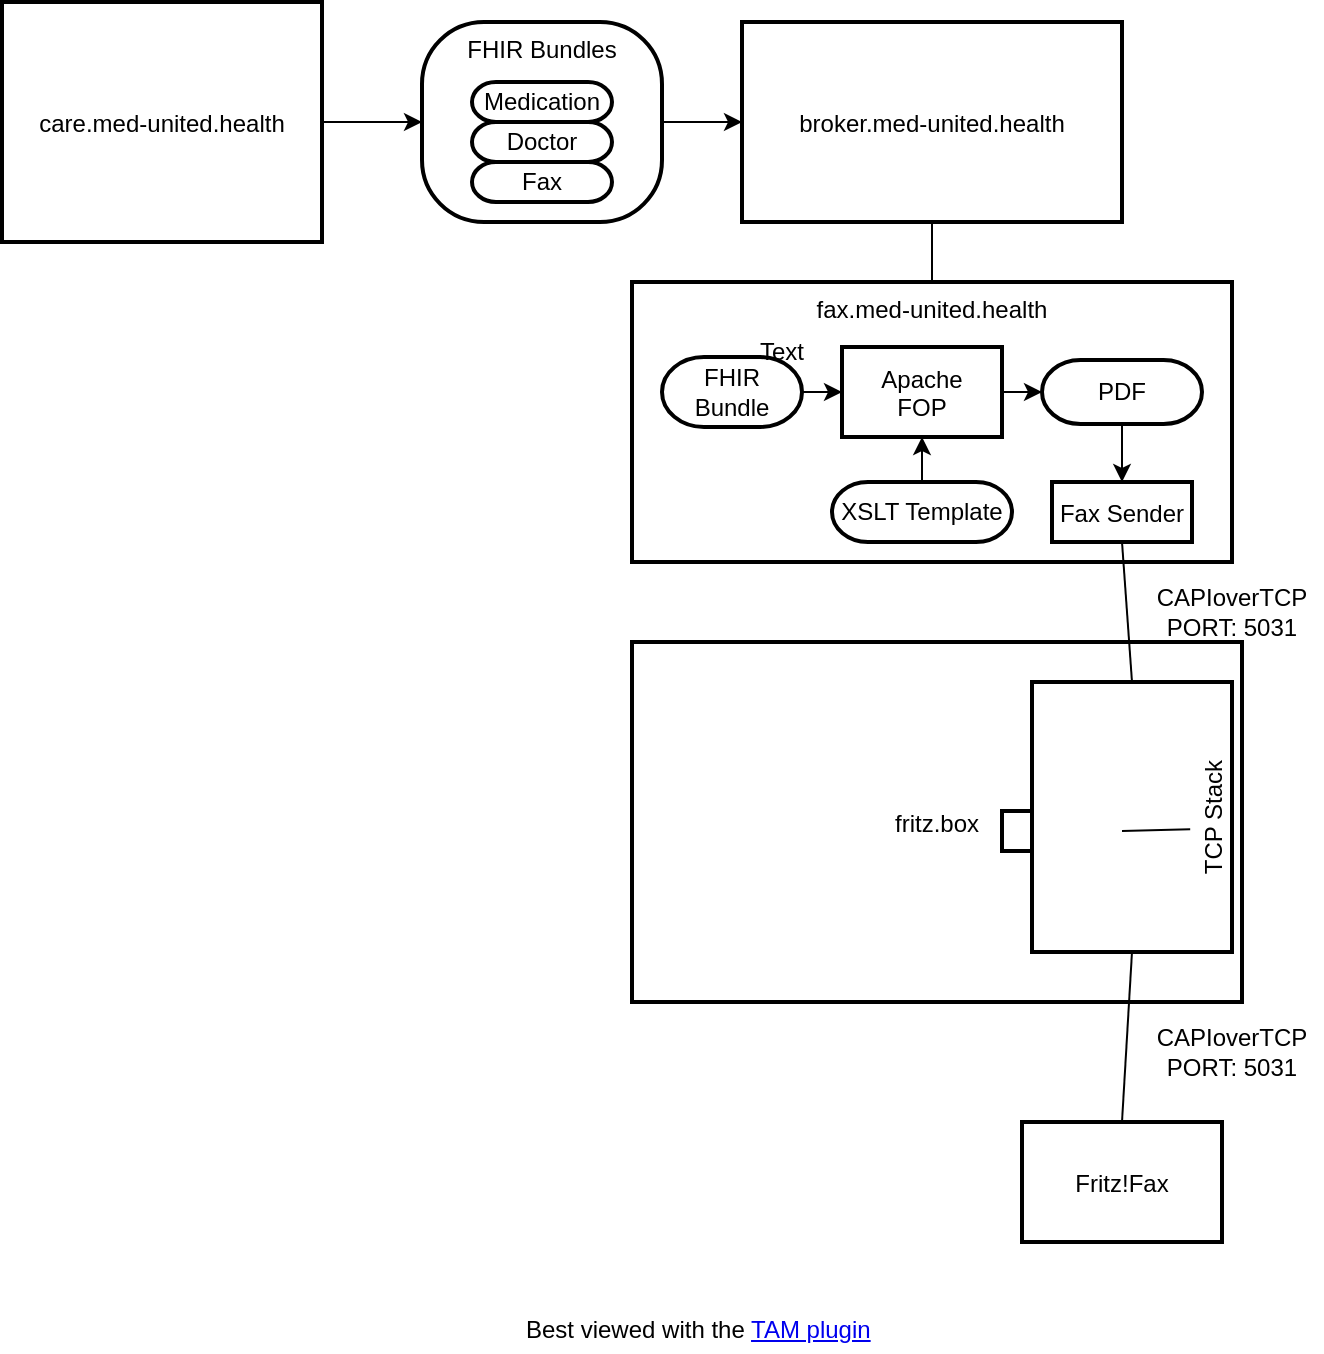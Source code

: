 <mxfile>
    <diagram id="CErgoeSCgGxnlFyyO2bi" name="fax-request">
        <mxGraphModel dx="1012" dy="737" grid="1" gridSize="10" guides="1" tooltips="1" connect="1" arrows="1" fold="1" page="1" pageScale="1" pageWidth="827" pageHeight="1169" math="0" shadow="0">
            <root>
                <mxCell id="iTENggd0An4B0XTx7eog-0"/>
                <mxCell id="iTENggd0An4B0XTx7eog-1" parent="iTENggd0An4B0XTx7eog-0"/>
                <mxCell id="iTENggd0An4B0XTx7eog-2" value="fax.med-united.health" style="shape=agent;offsetSize=8;strokeWidth=2;verticalAlign=top;" vertex="1" parent="iTENggd0An4B0XTx7eog-1">
                    <mxGeometry x="335" y="310" width="300" height="140" as="geometry"/>
                </mxCell>
                <mxCell id="0.1" value="Best viewed with the &lt;a href=&quot;https://github.com/ariel-bentu/tam-drawio&quot;&gt;TAM plugin&lt;/a&gt;" style="text;html=1;shape=tamPluginMissing;" vertex="1" connectable="0" parent="iTENggd0An4B0XTx7eog-1">
                    <mxGeometry x="280" y="820" width="200" height="25" as="geometry"/>
                </mxCell>
                <mxCell id="iTENggd0An4B0XTx7eog-3" value="broker.med-united.health" style="shape=agent;offsetSize=8;strokeWidth=2;" vertex="1" parent="iTENggd0An4B0XTx7eog-1">
                    <mxGeometry x="390" y="180" width="190" height="100" as="geometry"/>
                </mxCell>
                <mxCell id="iTENggd0An4B0XTx7eog-6" style="edgeStyle=none;html=1;entryX=0;entryY=0.5;entryDx=0;entryDy=0;" edge="1" parent="iTENggd0An4B0XTx7eog-1" source="iTENggd0An4B0XTx7eog-4" target="iTENggd0An4B0XTx7eog-5">
                    <mxGeometry relative="1" as="geometry"/>
                </mxCell>
                <mxCell id="iTENggd0An4B0XTx7eog-4" value="care.med-united.health" style="shape=agent;offsetSize=8;strokeWidth=2;" vertex="1" parent="iTENggd0An4B0XTx7eog-1">
                    <mxGeometry x="20" y="170" width="160" height="120" as="geometry"/>
                </mxCell>
                <mxCell id="iTENggd0An4B0XTx7eog-7" style="edgeStyle=none;html=1;entryX=0;entryY=0.5;entryDx=0;entryDy=0;" edge="1" parent="iTENggd0An4B0XTx7eog-1" source="iTENggd0An4B0XTx7eog-5" target="iTENggd0An4B0XTx7eog-3">
                    <mxGeometry relative="1" as="geometry"/>
                </mxCell>
                <mxCell id="iTENggd0An4B0XTx7eog-5" value="FHIR Bundles" style="rounded=1;whiteSpace=wrap;html=1;arcSize=31;strokeWidth=2;verticalAlign=top;" vertex="1" parent="iTENggd0An4B0XTx7eog-1">
                    <mxGeometry x="230" y="180" width="120" height="100" as="geometry"/>
                </mxCell>
                <mxCell id="iTENggd0An4B0XTx7eog-8" value="Medication" style="rounded=1;whiteSpace=wrap;html=1;arcSize=60;strokeWidth=2;" vertex="1" parent="iTENggd0An4B0XTx7eog-1">
                    <mxGeometry x="255" y="210" width="70" height="20" as="geometry"/>
                </mxCell>
                <mxCell id="iTENggd0An4B0XTx7eog-9" value="Doctor" style="rounded=1;whiteSpace=wrap;html=1;arcSize=60;strokeWidth=2;" vertex="1" parent="iTENggd0An4B0XTx7eog-1">
                    <mxGeometry x="255" y="230" width="70" height="20" as="geometry"/>
                </mxCell>
                <mxCell id="iTENggd0An4B0XTx7eog-10" value="Fax" style="rounded=1;whiteSpace=wrap;html=1;arcSize=60;strokeWidth=2;" vertex="1" parent="iTENggd0An4B0XTx7eog-1">
                    <mxGeometry x="255" y="250" width="70" height="20" as="geometry"/>
                </mxCell>
                <mxCell id="iTENggd0An4B0XTx7eog-11" value="" style="shape=useedge;vertical=true;edgeStyle=none;endArrow=none;useSignPosition=left;useSignDirection=none;entryX=0.5;entryY=1;entryDx=0;entryDy=0;exitX=0.5;exitY=0;exitDx=0;exitDy=0;" edge="1" parent="iTENggd0An4B0XTx7eog-1" source="iTENggd0An4B0XTx7eog-2" target="iTENggd0An4B0XTx7eog-3">
                    <mxGeometry height="160" relative="1" as="geometry">
                        <mxPoint x="430" y="490" as="sourcePoint"/>
                        <mxPoint x="430" y="330" as="targetPoint"/>
                    </mxGeometry>
                </mxCell>
                <mxCell id="iTENggd0An4B0XTx7eog-14" style="edgeStyle=none;html=1;entryX=0;entryY=0.5;entryDx=0;entryDy=0;" edge="1" parent="iTENggd0An4B0XTx7eog-1" source="iTENggd0An4B0XTx7eog-12" target="iTENggd0An4B0XTx7eog-13">
                    <mxGeometry relative="1" as="geometry"/>
                </mxCell>
                <mxCell id="iTENggd0An4B0XTx7eog-12" value="FHIR Bundle" style="rounded=1;whiteSpace=wrap;html=1;arcSize=60;strokeWidth=2;" vertex="1" parent="iTENggd0An4B0XTx7eog-1">
                    <mxGeometry x="350" y="347.5" width="70" height="35" as="geometry"/>
                </mxCell>
                <mxCell id="iTENggd0An4B0XTx7eog-16" style="edgeStyle=none;html=1;entryX=0;entryY=0.5;entryDx=0;entryDy=0;" edge="1" parent="iTENggd0An4B0XTx7eog-1" source="iTENggd0An4B0XTx7eog-13" target="iTENggd0An4B0XTx7eog-15">
                    <mxGeometry relative="1" as="geometry"/>
                </mxCell>
                <mxCell id="iTENggd0An4B0XTx7eog-13" value="Apache&#10;FOP" style="shape=agent;offsetSize=8;strokeWidth=2;" vertex="1" parent="iTENggd0An4B0XTx7eog-1">
                    <mxGeometry x="440" y="342.5" width="80" height="45" as="geometry"/>
                </mxCell>
                <mxCell id="iTENggd0An4B0XTx7eog-20" style="edgeStyle=none;html=1;entryX=0.5;entryY=0;entryDx=0;entryDy=0;" edge="1" parent="iTENggd0An4B0XTx7eog-1" source="iTENggd0An4B0XTx7eog-15" target="iTENggd0An4B0XTx7eog-19">
                    <mxGeometry relative="1" as="geometry"/>
                </mxCell>
                <mxCell id="iTENggd0An4B0XTx7eog-15" value="PDF" style="rounded=1;whiteSpace=wrap;html=1;arcSize=60;strokeWidth=2;" vertex="1" parent="iTENggd0An4B0XTx7eog-1">
                    <mxGeometry x="540" y="349" width="80" height="32" as="geometry"/>
                </mxCell>
                <mxCell id="iTENggd0An4B0XTx7eog-18" style="edgeStyle=none;html=1;entryX=0.5;entryY=1;entryDx=0;entryDy=0;" edge="1" parent="iTENggd0An4B0XTx7eog-1" source="iTENggd0An4B0XTx7eog-17" target="iTENggd0An4B0XTx7eog-13">
                    <mxGeometry relative="1" as="geometry"/>
                </mxCell>
                <mxCell id="iTENggd0An4B0XTx7eog-17" value="XSLT Template" style="rounded=1;whiteSpace=wrap;html=1;arcSize=60;strokeWidth=2;" vertex="1" parent="iTENggd0An4B0XTx7eog-1">
                    <mxGeometry x="435" y="410" width="90" height="30" as="geometry"/>
                </mxCell>
                <mxCell id="iTENggd0An4B0XTx7eog-19" value="Fax Sender" style="shape=agent;offsetSize=8;strokeWidth=2;" vertex="1" parent="iTENggd0An4B0XTx7eog-1">
                    <mxGeometry x="545" y="410" width="70" height="30" as="geometry"/>
                </mxCell>
                <mxCell id="iTENggd0An4B0XTx7eog-21" value="fritz.box" style="shape=agent;offsetSize=8;strokeWidth=2;" vertex="1" parent="iTENggd0An4B0XTx7eog-1">
                    <mxGeometry x="335" y="490" width="305" height="180" as="geometry"/>
                </mxCell>
                <mxCell id="iTENggd0An4B0XTx7eog-23" value="" style="shape=useedge;vertical=true;edgeStyle=none;endArrow=none;useSignPosition=left;useSignDirection=none;entryX=0.5;entryY=1;entryDx=0;entryDy=0;exitX=1;exitY=0.5;exitDx=0;exitDy=0;" edge="1" parent="iTENggd0An4B0XTx7eog-1" source="iTENggd0An4B0XTx7eog-30" target="iTENggd0An4B0XTx7eog-19">
                    <mxGeometry height="160" relative="1" as="geometry">
                        <mxPoint x="570" y="640" as="sourcePoint"/>
                        <mxPoint x="570" y="480" as="targetPoint"/>
                    </mxGeometry>
                </mxCell>
                <mxCell id="iTENggd0An4B0XTx7eog-24" value="CAPIoverTCP PORT: 5031" style="text;html=1;strokeColor=none;fillColor=none;align=center;verticalAlign=middle;whiteSpace=wrap;rounded=0;" vertex="1" parent="iTENggd0An4B0XTx7eog-1">
                    <mxGeometry x="590" y="460" width="90" height="30" as="geometry"/>
                </mxCell>
                <mxCell id="iTENggd0An4B0XTx7eog-25" value="Fritz!Fax" style="shape=agent;offsetSize=8;strokeWidth=2;" vertex="1" parent="iTENggd0An4B0XTx7eog-1">
                    <mxGeometry x="530" y="730" width="100" height="60" as="geometry"/>
                </mxCell>
                <mxCell id="iTENggd0An4B0XTx7eog-26" value="" style="shape=useedge;vertical=true;edgeStyle=none;endArrow=none;useSignPosition=left;useSignDirection=none;entryX=0;entryY=0.5;entryDx=0;entryDy=0;exitX=0.5;exitY=0;exitDx=0;exitDy=0;" edge="1" parent="iTENggd0An4B0XTx7eog-1" source="iTENggd0An4B0XTx7eog-25" target="iTENggd0An4B0XTx7eog-30">
                    <mxGeometry height="160" relative="1" as="geometry">
                        <mxPoint x="570" y="740" as="sourcePoint"/>
                        <mxPoint x="570" y="580" as="targetPoint"/>
                    </mxGeometry>
                </mxCell>
                <mxCell id="iTENggd0An4B0XTx7eog-28" value="Text" style="text;html=1;strokeColor=none;fillColor=none;align=center;verticalAlign=middle;whiteSpace=wrap;rounded=0;" vertex="1" parent="iTENggd0An4B0XTx7eog-1">
                    <mxGeometry x="380" y="330" width="60" height="30" as="geometry"/>
                </mxCell>
                <mxCell id="iTENggd0An4B0XTx7eog-29" value="CAPI" style="shape=agent;offsetSize=8;strokeWidth=2;" vertex="1" parent="iTENggd0An4B0XTx7eog-1">
                    <mxGeometry x="520" y="574.5" width="60" height="20" as="geometry"/>
                </mxCell>
                <mxCell id="iTENggd0An4B0XTx7eog-30" value="TCP Stack" style="shape=ushape;dx=20;dy=80;strokeWidth=2;labelPosition=center;verticalLabelPosition=middle;align=center;verticalAlign=bottom;rotation=-90;" vertex="1" parent="iTENggd0An4B0XTx7eog-1">
                    <mxGeometry x="517.5" y="527.5" width="135" height="100" as="geometry"/>
                </mxCell>
                <mxCell id="iTENggd0An4B0XTx7eog-32" value="" style="shape=useedge;endArrow=none;edgeStyle=none;useSignPosition=up;useSignDirection=none;exitX=1;exitY=0.5;exitDx=0;exitDy=0;entryX=0.455;entryY=0.791;entryDx=0;entryDy=0;entryPerimeter=0;" edge="1" parent="iTENggd0An4B0XTx7eog-1" source="iTENggd0An4B0XTx7eog-29" target="iTENggd0An4B0XTx7eog-30">
                    <mxGeometry width="160" relative="1" as="geometry">
                        <mxPoint x="590" y="600" as="sourcePoint"/>
                        <mxPoint x="750" y="600" as="targetPoint"/>
                    </mxGeometry>
                </mxCell>
                <mxCell id="iTENggd0An4B0XTx7eog-33" value="CAPIoverTCP PORT: 5031" style="text;html=1;strokeColor=none;fillColor=none;align=center;verticalAlign=middle;whiteSpace=wrap;rounded=0;" vertex="1" parent="iTENggd0An4B0XTx7eog-1">
                    <mxGeometry x="590" y="680" width="90" height="30" as="geometry"/>
                </mxCell>
            </root>
        </mxGraphModel>
    </diagram>
    <diagram id="qXrdR3iDM90gaMFFD5wj" name="ConnectorScopeProvider">
        <mxGraphModel dx="1012" dy="737" grid="1" gridSize="10" guides="1" tooltips="1" connect="1" arrows="1" fold="1" page="1" pageScale="1" pageWidth="827" pageHeight="1169" math="0" shadow="0">
            <root>
                <mxCell id="nXRASCIo3VIEipQ2PeKK-0"/>
                <mxCell id="nXRASCIo3VIEipQ2PeKK-1" parent="nXRASCIo3VIEipQ2PeKK-0"/>
                <mxCell id="0.0" value="Best viewed with the &lt;a href=&quot;https://github.com/ariel-bentu/tam-drawio&quot;&gt;TAM plugin&lt;/a&gt;" style="text;html=1;shape=tamPluginMissing;" parent="nXRASCIo3VIEipQ2PeKK-1" vertex="1" connectable="0">
                    <mxGeometry x="275" y="690" width="200" height="25" as="geometry"/>
                </mxCell>
                <mxCell id="nXRASCIo3VIEipQ2PeKK-23" style="edgeStyle=none;html=1;entryX=0;entryY=0.5;entryDx=0;entryDy=0;exitX=0.102;exitY=0.095;exitDx=0;exitDy=0;exitPerimeter=0;" parent="nXRASCIo3VIEipQ2PeKK-1" source="nXRASCIo3VIEipQ2PeKK-3" target="nXRASCIo3VIEipQ2PeKK-21" edge="1">
                    <mxGeometry relative="1" as="geometry"/>
                </mxCell>
                <mxCell id="nXRASCIo3VIEipQ2PeKK-3" value="ConnectorScopeProvider" style="shape=ushape;dx=40;dy=210;strokeWidth=2;labelPosition=center;verticalLabelPosition=middle;align=center;verticalAlign=bottom;" parent="nXRASCIo3VIEipQ2PeKK-1" vertex="1">
                    <mxGeometry x="260" y="170" width="490" height="340" as="geometry"/>
                </mxCell>
                <mxCell id="nXRASCIo3VIEipQ2PeKK-5" style="edgeStyle=none;html=1;entryX=0;entryY=0.5;entryDx=0;entryDy=0;" parent="nXRASCIo3VIEipQ2PeKK-1" source="nXRASCIo3VIEipQ2PeKK-4" target="nXRASCIo3VIEipQ2PeKK-7" edge="1">
                    <mxGeometry relative="1" as="geometry">
                        <Array as="points">
                            <mxPoint x="185" y="440"/>
                        </Array>
                    </mxGeometry>
                </mxCell>
                <mxCell id="nXRASCIo3VIEipQ2PeKK-6" value="ContextType" style="rounded=1;whiteSpace=wrap;html=1;arcSize=60;strokeWidth=2;" parent="nXRASCIo3VIEipQ2PeKK-1" vertex="1">
                    <mxGeometry x="460" y="460" width="90" height="20" as="geometry"/>
                </mxCell>
                <mxCell id="nXRASCIo3VIEipQ2PeKK-27" style="edgeStyle=none;html=1;entryX=0;entryY=0.5;entryDx=0;entryDy=0;" parent="nXRASCIo3VIEipQ2PeKK-1" source="nXRASCIo3VIEipQ2PeKK-7" target="nXRASCIo3VIEipQ2PeKK-6" edge="1">
                    <mxGeometry relative="1" as="geometry"/>
                </mxCell>
                <mxCell id="nXRASCIo3VIEipQ2PeKK-28" style="edgeStyle=none;html=1;entryX=0;entryY=0.5;entryDx=0;entryDy=0;" parent="nXRASCIo3VIEipQ2PeKK-1" source="nXRASCIo3VIEipQ2PeKK-7" target="nXRASCIo3VIEipQ2PeKK-18" edge="1">
                    <mxGeometry relative="1" as="geometry"/>
                </mxCell>
                <mxCell id="nXRASCIo3VIEipQ2PeKK-30" style="edgeStyle=none;html=1;entryX=0;entryY=0.5;entryDx=0;entryDy=0;" parent="nXRASCIo3VIEipQ2PeKK-1" source="nXRASCIo3VIEipQ2PeKK-7" target="nXRASCIo3VIEipQ2PeKK-29" edge="1">
                    <mxGeometry relative="1" as="geometry"/>
                </mxCell>
                <mxCell id="nXRASCIo3VIEipQ2PeKK-7" value="ConnectorScopeContext" style="shape=agent;offsetSize=8;strokeWidth=2;" parent="nXRASCIo3VIEipQ2PeKK-1" vertex="1">
                    <mxGeometry x="300" y="400" width="140" height="80" as="geometry"/>
                </mxCell>
                <mxCell id="nXRASCIo3VIEipQ2PeKK-10" style="edgeStyle=none;html=1;entryX=0.004;entryY=0.103;entryDx=0;entryDy=0;entryPerimeter=0;" parent="nXRASCIo3VIEipQ2PeKK-1" source="nXRASCIo3VIEipQ2PeKK-8" target="nXRASCIo3VIEipQ2PeKK-3" edge="1">
                    <mxGeometry relative="1" as="geometry"/>
                </mxCell>
                <mxCell id="nXRASCIo3VIEipQ2PeKK-11" style="edgeStyle=none;html=1;entryX=0;entryY=0.5;entryDx=0;entryDy=0;" parent="nXRASCIo3VIEipQ2PeKK-1" source="nXRASCIo3VIEipQ2PeKK-9" target="nXRASCIo3VIEipQ2PeKK-8" edge="1">
                    <mxGeometry relative="1" as="geometry"/>
                </mxCell>
                <mxCell id="nXRASCIo3VIEipQ2PeKK-9" value="UI5&#10;Frontend" style="shape=agent;offsetSize=8;strokeWidth=2;" parent="nXRASCIo3VIEipQ2PeKK-1" vertex="1">
                    <mxGeometry x="15" y="170" width="100" height="60" as="geometry"/>
                </mxCell>
                <mxCell id="nXRASCIo3VIEipQ2PeKK-8" value="Request" style="rounded=1;whiteSpace=wrap;html=1;arcSize=60;strokeWidth=2;verticalAlign=top;" parent="nXRASCIo3VIEipQ2PeKK-1" vertex="1">
                    <mxGeometry x="130" y="165" width="110" height="70" as="geometry"/>
                </mxCell>
                <mxCell id="nXRASCIo3VIEipQ2PeKK-4" value="HTTP&lt;br&gt;Headers" style="rounded=1;whiteSpace=wrap;html=1;arcSize=60;strokeWidth=2;" parent="nXRASCIo3VIEipQ2PeKK-1" vertex="1">
                    <mxGeometry x="140" y="190" width="90" height="40" as="geometry"/>
                </mxCell>
                <mxCell id="nXRASCIo3VIEipQ2PeKK-13" value="" style="rounded=1;whiteSpace=wrap;html=1;arcSize=60;strokeWidth=1;fillColor=#f5f5f5;fontColor=#333333;strokeColor=#000000;dashed=1;" parent="nXRASCIo3VIEipQ2PeKK-1" vertex="1">
                    <mxGeometry x="320" y="297.5" width="360" height="55" as="geometry"/>
                </mxCell>
                <mxCell id="nXRASCIo3VIEipQ2PeKK-12" value="CardService" style="shape=agent;offsetSize=8;strokeWidth=2;" parent="nXRASCIo3VIEipQ2PeKK-1" vertex="1">
                    <mxGeometry x="350" y="305" width="100" height="40" as="geometry"/>
                </mxCell>
                <mxCell id="nXRASCIo3VIEipQ2PeKK-14" value="TerminalService" style="shape=agent;offsetSize=8;strokeWidth=2;" parent="nXRASCIo3VIEipQ2PeKK-1" vertex="1">
                    <mxGeometry x="460" y="305" width="100" height="40" as="geometry"/>
                </mxCell>
                <mxCell id="nXRASCIo3VIEipQ2PeKK-25" style="edgeStyle=none;html=1;entryX=1;entryY=0.5;entryDx=0;entryDy=0;" parent="nXRASCIo3VIEipQ2PeKK-1" source="nXRASCIo3VIEipQ2PeKK-15" target="nXRASCIo3VIEipQ2PeKK-24" edge="1">
                    <mxGeometry relative="1" as="geometry"/>
                </mxCell>
                <mxCell id="nXRASCIo3VIEipQ2PeKK-15" value="StatusResource" style="shape=agent;offsetSize=8;strokeWidth=2;" parent="nXRASCIo3VIEipQ2PeKK-1" vertex="1">
                    <mxGeometry x="390" y="180" width="255" height="77.5" as="geometry"/>
                </mxCell>
                <mxCell id="nXRASCIo3VIEipQ2PeKK-16" value="" style="shape=useedge;vertical=true;edgeStyle=none;endArrow=none;useSignPosition=left;useSignDirection=none;entryX=0.165;entryY=1.045;entryDx=0;entryDy=0;entryPerimeter=0;exitX=0.5;exitY=0;exitDx=0;exitDy=0;" parent="nXRASCIo3VIEipQ2PeKK-1" source="nXRASCIo3VIEipQ2PeKK-12" target="nXRASCIo3VIEipQ2PeKK-15" edge="1">
                    <mxGeometry height="160" relative="1" as="geometry">
                        <mxPoint x="380" y="430" as="sourcePoint"/>
                        <mxPoint x="380" y="270" as="targetPoint"/>
                    </mxGeometry>
                </mxCell>
                <mxCell id="nXRASCIo3VIEipQ2PeKK-17" value="" style="shape=useedge;vertical=true;edgeStyle=none;endArrow=none;useSignPosition=left;useSignDirection=none;entryX=0.5;entryY=1;entryDx=0;entryDy=0;exitX=0.5;exitY=0;exitDx=0;exitDy=0;" parent="nXRASCIo3VIEipQ2PeKK-1" source="nXRASCIo3VIEipQ2PeKK-14" target="nXRASCIo3VIEipQ2PeKK-15" edge="1">
                    <mxGeometry height="160" relative="1" as="geometry">
                        <mxPoint x="480" y="420" as="sourcePoint"/>
                        <mxPoint x="480" y="260" as="targetPoint"/>
                    </mxGeometry>
                </mxCell>
                <mxCell id="nXRASCIo3VIEipQ2PeKK-18" value="Credentials + SSL Certificates" style="rounded=1;whiteSpace=wrap;html=1;arcSize=60;strokeWidth=2;" parent="nXRASCIo3VIEipQ2PeKK-1" vertex="1">
                    <mxGeometry x="460" y="425" width="90" height="30" as="geometry"/>
                </mxCell>
                <mxCell id="nXRASCIo3VIEipQ2PeKK-19" value="" style="shape=updateedge;endArrow=none;vertical=true;exitX=0.5;exitY=1;exitDx=0;exitDy=0;" parent="nXRASCIo3VIEipQ2PeKK-1" source="nXRASCIo3VIEipQ2PeKK-13" edge="1">
                    <mxGeometry width="30" height="80" relative="1" as="geometry">
                        <mxPoint x="495" y="370" as="sourcePoint"/>
                        <mxPoint x="500" y="380" as="targetPoint"/>
                    </mxGeometry>
                </mxCell>
                <mxCell id="nXRASCIo3VIEipQ2PeKK-22" style="edgeStyle=none;html=1;entryX=0;entryY=0.25;entryDx=0;entryDy=0;" parent="nXRASCIo3VIEipQ2PeKK-1" source="nXRASCIo3VIEipQ2PeKK-21" target="nXRASCIo3VIEipQ2PeKK-15" edge="1">
                    <mxGeometry relative="1" as="geometry"/>
                </mxCell>
                <mxCell id="nXRASCIo3VIEipQ2PeKK-21" value="Req" style="rounded=1;whiteSpace=wrap;html=1;arcSize=60;strokeWidth=2;" parent="nXRASCIo3VIEipQ2PeKK-1" vertex="1">
                    <mxGeometry x="320" y="180" width="60" height="40" as="geometry"/>
                </mxCell>
                <mxCell id="nXRASCIo3VIEipQ2PeKK-26" style="edgeStyle=none;html=1;entryX=0.097;entryY=0.261;entryDx=0;entryDy=0;entryPerimeter=0;" parent="nXRASCIo3VIEipQ2PeKK-1" source="nXRASCIo3VIEipQ2PeKK-24" target="nXRASCIo3VIEipQ2PeKK-3" edge="1">
                    <mxGeometry relative="1" as="geometry"/>
                </mxCell>
                <mxCell id="nXRASCIo3VIEipQ2PeKK-24" value="Res" style="rounded=1;whiteSpace=wrap;html=1;arcSize=60;strokeWidth=2;" parent="nXRASCIo3VIEipQ2PeKK-1" vertex="1">
                    <mxGeometry x="320" y="230" width="60" height="40" as="geometry"/>
                </mxCell>
                <mxCell id="nXRASCIo3VIEipQ2PeKK-29" value="URL" style="rounded=1;whiteSpace=wrap;html=1;arcSize=60;strokeWidth=2;" parent="nXRASCIo3VIEipQ2PeKK-1" vertex="1">
                    <mxGeometry x="460" y="400" width="90" height="20" as="geometry"/>
                </mxCell>
                <mxCell id="nXRASCIo3VIEipQ2PeKK-31" value="Connector" style="shape=agent;offsetSize=8;strokeWidth=2;verticalAlign=bottom;" parent="nXRASCIo3VIEipQ2PeKK-1" vertex="1">
                    <mxGeometry x="305" y="570" width="130" height="90" as="geometry"/>
                </mxCell>
                <mxCell id="nXRASCIo3VIEipQ2PeKK-32" value="connector.sds" style="rounded=1;whiteSpace=wrap;html=1;arcSize=60;strokeWidth=2;" parent="nXRASCIo3VIEipQ2PeKK-1" vertex="1">
                    <mxGeometry x="325" y="590" width="90" height="40" as="geometry"/>
                </mxCell>
                <mxCell id="nXRASCIo3VIEipQ2PeKK-34" value="" style="shape=useedge;vertical=true;edgeStyle=none;endArrow=none;useSignPosition=left;useSignDirection=none;entryX=0.225;entryY=1.003;entryDx=0;entryDy=0;entryPerimeter=0;exitX=0.5;exitY=0;exitDx=0;exitDy=0;" parent="nXRASCIo3VIEipQ2PeKK-1" source="nXRASCIo3VIEipQ2PeKK-31" target="nXRASCIo3VIEipQ2PeKK-3" edge="1">
                    <mxGeometry height="160" relative="1" as="geometry">
                        <mxPoint x="400" y="700" as="sourcePoint"/>
                        <mxPoint x="400" y="540" as="targetPoint"/>
                    </mxGeometry>
                </mxCell>
                <mxCell id="nXRASCIo3VIEipQ2PeKK-38" style="edgeStyle=none;html=1;entryX=0.5;entryY=0;entryDx=0;entryDy=0;" parent="nXRASCIo3VIEipQ2PeKK-1" source="nXRASCIo3VIEipQ2PeKK-35" target="nXRASCIo3VIEipQ2PeKK-37" edge="1">
                    <mxGeometry relative="1" as="geometry">
                        <Array as="points">
                            <mxPoint x="65" y="50"/>
                        </Array>
                    </mxGeometry>
                </mxCell>
                <mxCell id="nXRASCIo3VIEipQ2PeKK-35" value="ODataService" style="shape=agent;offsetSize=8;strokeWidth=2;" parent="nXRASCIo3VIEipQ2PeKK-1" vertex="1">
                    <mxGeometry x="260" y="20" width="100" height="60" as="geometry"/>
                </mxCell>
                <mxCell id="nXRASCIo3VIEipQ2PeKK-39" style="edgeStyle=none;html=1;entryX=0.5;entryY=0;entryDx=0;entryDy=0;" parent="nXRASCIo3VIEipQ2PeKK-1" source="nXRASCIo3VIEipQ2PeKK-37" target="nXRASCIo3VIEipQ2PeKK-9" edge="1">
                    <mxGeometry relative="1" as="geometry"/>
                </mxCell>
                <mxCell id="nXRASCIo3VIEipQ2PeKK-37" value="Configuration" style="rounded=1;whiteSpace=wrap;html=1;arcSize=60;strokeWidth=2;" parent="nXRASCIo3VIEipQ2PeKK-1" vertex="1">
                    <mxGeometry x="20" y="90" width="90" height="40" as="geometry"/>
                </mxCell>
            </root>
        </mxGraphModel>
    </diagram>
    <diagram id="x5FVjCKdPlYmbStI3rBu" name="isynet-vos">
        <mxGraphModel dx="1307" dy="928" grid="1" gridSize="10" guides="1" tooltips="1" connect="1" arrows="1" fold="1" page="1" pageScale="1" pageWidth="827" pageHeight="1169" math="0" shadow="0">
            <root>
                <mxCell id="XfxMypwXLp8URa_67QbX-0"/>
                <mxCell id="XfxMypwXLp8URa_67QbX-1" parent="XfxMypwXLp8URa_67QbX-0"/>
                <mxCell id="XfxMypwXLp8URa_67QbX-18" style="edgeStyle=none;html=1;entryX=0.5;entryY=0;entryDx=0;entryDy=0;exitX=0.5;exitY=1;exitDx=0;exitDy=0;" parent="XfxMypwXLp8URa_67QbX-1" source="XfxMypwXLp8URa_67QbX-14" target="XfxMypwXLp8URa_67QbX-17" edge="1">
                    <mxGeometry relative="1" as="geometry"/>
                </mxCell>
                <mxCell id="XfxMypwXLp8URa_67QbX-2" value="MCS-ISYNET" style="shape=agent;offsetSize=8;strokeWidth=2;verticalAlign=top;" parent="XfxMypwXLp8URa_67QbX-1" vertex="1">
                    <mxGeometry x="390" y="170" width="300" height="70" as="geometry"/>
                </mxCell>
                <mxCell id="0.2" value="Best viewed with the &lt;a href=&quot;https://github.com/ariel-bentu/tam-drawio&quot;&gt;TAM plugin&lt;/a&gt;" style="text;html=1;shape=tamPluginMissing;" parent="XfxMypwXLp8URa_67QbX-1" vertex="1" connectable="0">
                    <mxGeometry x="245" y="520" width="200" height="25" as="geometry"/>
                </mxCell>
                <mxCell id="XfxMypwXLp8URa_67QbX-3" value="MSQL" style="shape=agent;offsetSize=8;strokeWidth=2;verticalAlign=top;" parent="XfxMypwXLp8URa_67QbX-1" vertex="1">
                    <mxGeometry x="390" y="40" width="300" height="90" as="geometry"/>
                </mxCell>
                <mxCell id="XfxMypwXLp8URa_67QbX-4" value="" style="shape=useedge;vertical=true;edgeStyle=none;endArrow=none;useSignPosition=left;useSignDirection=none;entryX=0.5;entryY=1;entryDx=0;entryDy=0;exitX=0.5;exitY=0;exitDx=0;exitDy=0;" parent="XfxMypwXLp8URa_67QbX-1" source="XfxMypwXLp8URa_67QbX-2" target="XfxMypwXLp8URa_67QbX-3" edge="1">
                    <mxGeometry height="160" relative="1" as="geometry">
                        <mxPoint x="530" y="320" as="sourcePoint"/>
                        <mxPoint x="530" y="160" as="targetPoint"/>
                    </mxGeometry>
                </mxCell>
                <mxCell id="XfxMypwXLp8URa_67QbX-5" value="1433" style="text;html=1;strokeColor=none;fillColor=none;align=center;verticalAlign=middle;whiteSpace=wrap;rounded=0;" parent="XfxMypwXLp8URa_67QbX-1" vertex="1">
                    <mxGeometry x="550" y="140" width="60" height="30" as="geometry"/>
                </mxCell>
                <mxCell id="XfxMypwXLp8URa_67QbX-6" value="C:\ProgramData\medatixx GmbH &amp;amp; Co. KG\MedDbSuchIndex\1.3.238.0.db\mem.db" style="rounded=1;whiteSpace=wrap;html=1;arcSize=60;strokeWidth=2;" parent="XfxMypwXLp8URa_67QbX-1" vertex="1">
                    <mxGeometry x="10" y="382.5" width="340" height="40" as="geometry"/>
                </mxCell>
                <mxCell id="XfxMypwXLp8URa_67QbX-7" value="" style="rounded=1;whiteSpace=wrap;html=1;arcSize=23;strokeWidth=1;fillColor=#f5f5f5;fontColor=#333333;strokeColor=#666666;dashed=1;" parent="XfxMypwXLp8URa_67QbX-1" vertex="1">
                    <mxGeometry x="390" y="350" width="290" height="100" as="geometry"/>
                </mxCell>
                <mxCell id="XfxMypwXLp8URa_67QbX-9" value="" style="shape=updateedge;endArrow=none;vertical=true;exitX=0.5;exitY=1;exitDx=0;exitDy=0;entryX=0.5;entryY=0;entryDx=0;entryDy=0;" parent="XfxMypwXLp8URa_67QbX-1" source="XfxMypwXLp8URa_67QbX-2" target="XfxMypwXLp8URa_67QbX-7" edge="1">
                    <mxGeometry width="30" height="80" relative="1" as="geometry">
                        <mxPoint x="555" y="270" as="sourcePoint"/>
                        <mxPoint x="555" y="350" as="targetPoint"/>
                    </mxGeometry>
                </mxCell>
                <mxCell id="XfxMypwXLp8URa_67QbX-23" style="edgeStyle=none;html=1;entryX=0.5;entryY=1;entryDx=0;entryDy=0;exitX=0.111;exitY=-0.021;exitDx=0;exitDy=0;exitPerimeter=0;" parent="XfxMypwXLp8URa_67QbX-1" source="XfxMypwXLp8URa_67QbX-10" target="XfxMypwXLp8URa_67QbX-21" edge="1">
                    <mxGeometry relative="1" as="geometry"/>
                </mxCell>
                <mxCell id="XfxMypwXLp8URa_67QbX-10" value="VoS" style="shape=agent;offsetSize=8;strokeWidth=2;" parent="XfxMypwXLp8URa_67QbX-1" vertex="1">
                    <mxGeometry x="420" y="373" width="230" height="60" as="geometry"/>
                </mxCell>
                <mxCell id="XfxMypwXLp8URa_67QbX-12" value="Patient" style="rounded=1;whiteSpace=wrap;html=1;arcSize=60;strokeWidth=2;" parent="XfxMypwXLp8URa_67QbX-1" vertex="1">
                    <mxGeometry x="420" y="70" width="90" height="40" as="geometry"/>
                </mxCell>
                <mxCell id="XfxMypwXLp8URa_67QbX-13" value="Presciption" style="rounded=1;whiteSpace=wrap;html=1;arcSize=60;strokeWidth=2;" parent="XfxMypwXLp8URa_67QbX-1" vertex="1">
                    <mxGeometry x="565" y="70" width="90" height="40" as="geometry"/>
                </mxCell>
                <mxCell id="XfxMypwXLp8URa_67QbX-14" value="HTTP 25648" style="shape=agent;offsetSize=8;strokeWidth=2;" parent="XfxMypwXLp8URa_67QbX-1" vertex="1">
                    <mxGeometry x="560" y="200" width="100" height="30" as="geometry"/>
                </mxCell>
                <mxCell id="XfxMypwXLp8URa_67QbX-19" style="edgeStyle=none;html=1;entryX=0.827;entryY=-0.021;entryDx=0;entryDy=0;entryPerimeter=0;" parent="XfxMypwXLp8URa_67QbX-1" source="XfxMypwXLp8URa_67QbX-17" target="XfxMypwXLp8URa_67QbX-10" edge="1">
                    <mxGeometry relative="1" as="geometry"/>
                </mxCell>
                <mxCell id="XfxMypwXLp8URa_67QbX-17" value="Meddatix&lt;br&gt;Vos Bundle" style="rounded=1;whiteSpace=wrap;html=1;arcSize=60;strokeWidth=2;" parent="XfxMypwXLp8URa_67QbX-1" vertex="1">
                    <mxGeometry x="565" y="260" width="90" height="40" as="geometry"/>
                </mxCell>
                <mxCell id="XfxMypwXLp8URa_67QbX-11" style="edgeStyle=none;html=1;entryX=0;entryY=0.5;entryDx=0;entryDy=0;" parent="XfxMypwXLp8URa_67QbX-1" source="XfxMypwXLp8URa_67QbX-6" target="XfxMypwXLp8URa_67QbX-10" edge="1">
                    <mxGeometry relative="1" as="geometry"/>
                </mxCell>
                <mxCell id="XfxMypwXLp8URa_67QbX-24" style="edgeStyle=none;html=1;entryX=0.178;entryY=0.997;entryDx=0;entryDy=0;entryPerimeter=0;" parent="XfxMypwXLp8URa_67QbX-1" source="XfxMypwXLp8URa_67QbX-21" target="XfxMypwXLp8URa_67QbX-2" edge="1">
                    <mxGeometry relative="1" as="geometry"/>
                </mxCell>
                <mxCell id="XfxMypwXLp8URa_67QbX-21" value="Bundle" style="rounded=1;whiteSpace=wrap;html=1;arcSize=29;strokeWidth=2;verticalAlign=top;" parent="XfxMypwXLp8URa_67QbX-1" vertex="1">
                    <mxGeometry x="370" y="260" width="150" height="70" as="geometry"/>
                </mxCell>
                <mxCell id="XfxMypwXLp8URa_67QbX-20" value="Medication&lt;br&gt;" style="rounded=1;whiteSpace=wrap;html=1;arcSize=60;strokeWidth=2;" parent="XfxMypwXLp8URa_67QbX-1" vertex="1">
                    <mxGeometry x="380" y="280" width="130" height="20" as="geometry"/>
                </mxCell>
                <mxCell id="XfxMypwXLp8URa_67QbX-22" value="MedicationStatement" style="rounded=1;whiteSpace=wrap;html=1;arcSize=60;strokeWidth=2;" parent="XfxMypwXLp8URa_67QbX-1" vertex="1">
                    <mxGeometry x="380" y="305" width="130" height="20" as="geometry"/>
                </mxCell>
            </root>
        </mxGraphModel>
    </diagram>
    <diagram id="fGyudXZb3XTFM8NqSxJa" name="SSH-Key-Fingerprint">
        <mxGraphModel dx="886" dy="737" grid="1" gridSize="10" guides="1" tooltips="1" connect="1" arrows="1" fold="1" page="1" pageScale="1" pageWidth="827" pageHeight="1169" math="0" shadow="0">
            <root>
                <mxCell id="Y_F95sBfKYJzR7t35WSD-0"/>
                <mxCell id="Y_F95sBfKYJzR7t35WSD-1" parent="Y_F95sBfKYJzR7t35WSD-0"/>
                <mxCell id="Y_F95sBfKYJzR7t35WSD-2" value="ssh-tunnel" style="shape=agent;offsetSize=8;strokeWidth=2;verticalAlign=bottom;" parent="Y_F95sBfKYJzR7t35WSD-1" vertex="1">
                    <mxGeometry x="280" y="240" width="200" height="260" as="geometry"/>
                </mxCell>
                <mxCell id="0.1" value="Best viewed with the &lt;a href=&quot;https://github.com/ariel-bentu/tam-drawio&quot;&gt;TAM plugin&lt;/a&gt;" style="text;html=1;shape=tamPluginMissing;" parent="Y_F95sBfKYJzR7t35WSD-1" vertex="1" connectable="0">
                    <mxGeometry x="230" y="530" width="200" height="25" as="geometry"/>
                </mxCell>
                <mxCell id="Y_F95sBfKYJzR7t35WSD-12" style="edgeStyle=none;html=1;entryX=0.5;entryY=1;entryDx=0;entryDy=0;" parent="Y_F95sBfKYJzR7t35WSD-1" source="Y_F95sBfKYJzR7t35WSD-3" target="Y_F95sBfKYJzR7t35WSD-11" edge="1">
                    <mxGeometry relative="1" as="geometry"/>
                </mxCell>
                <mxCell id="Y_F95sBfKYJzR7t35WSD-3" value="authorized_keys" style="rounded=1;whiteSpace=wrap;html=1;arcSize=44;strokeWidth=2;verticalAlign=top;" parent="Y_F95sBfKYJzR7t35WSD-1" vertex="1">
                    <mxGeometry x="290" y="330" width="180" height="70" as="geometry"/>
                </mxCell>
                <mxCell id="Y_F95sBfKYJzR7t35WSD-6" style="edgeStyle=none;html=1;entryX=0.5;entryY=1;entryDx=0;entryDy=0;" parent="Y_F95sBfKYJzR7t35WSD-1" source="Y_F95sBfKYJzR7t35WSD-4" target="Y_F95sBfKYJzR7t35WSD-5" edge="1">
                    <mxGeometry relative="1" as="geometry"/>
                </mxCell>
                <mxCell id="Y_F95sBfKYJzR7t35WSD-4" value="SSHService" style="shape=agent;offsetSize=8;strokeWidth=2;" parent="Y_F95sBfKYJzR7t35WSD-1" vertex="1">
                    <mxGeometry x="300" y="430" width="160" height="40" as="geometry"/>
                </mxCell>
                <mxCell id="Y_F95sBfKYJzR7t35WSD-5" value="public key" style="rounded=1;whiteSpace=wrap;html=1;arcSize=60;strokeWidth=2;align=left;" parent="Y_F95sBfKYJzR7t35WSD-1" vertex="1">
                    <mxGeometry x="310" y="360" width="140" height="30" as="geometry"/>
                </mxCell>
                <mxCell id="Y_F95sBfKYJzR7t35WSD-7" value="care.med-united.health" style="shape=agent;offsetSize=8;strokeWidth=2;" parent="Y_F95sBfKYJzR7t35WSD-1" vertex="1">
                    <mxGeometry x="280" y="150" width="200" height="40" as="geometry"/>
                </mxCell>
                <mxCell id="Y_F95sBfKYJzR7t35WSD-8" value="Person name" style="rounded=1;whiteSpace=wrap;html=1;arcSize=60;strokeWidth=2;" parent="Y_F95sBfKYJzR7t35WSD-1" vertex="1">
                    <mxGeometry x="365" y="365" width="80" height="20" as="geometry"/>
                </mxCell>
                <mxCell id="Y_F95sBfKYJzR7t35WSD-10" style="edgeStyle=none;html=1;entryX=1;entryY=0.5;entryDx=0;entryDy=0;" parent="Y_F95sBfKYJzR7t35WSD-1" source="Y_F95sBfKYJzR7t35WSD-9" target="Y_F95sBfKYJzR7t35WSD-8" edge="1">
                    <mxGeometry relative="1" as="geometry"/>
                </mxCell>
                <mxCell id="Y_F95sBfKYJzR7t35WSD-9" value="Incentergy Employee" style="shape=actor;horizontalLabelPosition=right;align=left;labelPosition=right;strokeWidth=2;" parent="Y_F95sBfKYJzR7t35WSD-1" vertex="1">
                    <mxGeometry x="530" y="350" width="35" height="50" as="geometry"/>
                </mxCell>
                <mxCell id="Y_F95sBfKYJzR7t35WSD-11" value="PublicKeyService&#10;JAX-RS Resource" style="shape=agent;offsetSize=8;strokeWidth=2;" parent="Y_F95sBfKYJzR7t35WSD-1" vertex="1">
                    <mxGeometry x="330" y="260" width="100" height="40" as="geometry"/>
                </mxCell>
                <mxCell id="Y_F95sBfKYJzR7t35WSD-13" value="" style="shape=useedge;vertical=true;edgeStyle=none;endArrow=none;useSignPosition=left;useSignDirection=none;entryX=0.5;entryY=1;entryDx=0;entryDy=0;exitX=0.5;exitY=0;exitDx=0;exitDy=0;dx=0;dy=20;" parent="Y_F95sBfKYJzR7t35WSD-1" source="Y_F95sBfKYJzR7t35WSD-11" target="Y_F95sBfKYJzR7t35WSD-7" edge="1">
                    <mxGeometry height="160" relative="1" as="geometry">
                        <mxPoint x="390" y="350" as="sourcePoint"/>
                        <mxPoint x="390" y="190" as="targetPoint"/>
                    </mxGeometry>
                </mxCell>
                <mxCell id="Y_F95sBfKYJzR7t35WSD-14" value="Simple fetch" style="text;html=1;strokeColor=none;fillColor=none;align=center;verticalAlign=middle;whiteSpace=wrap;rounded=0;" parent="Y_F95sBfKYJzR7t35WSD-1" vertex="1">
                    <mxGeometry x="382.5" y="200" width="90" height="30" as="geometry"/>
                </mxCell>
                <mxCell id="Y_F95sBfKYJzR7t35WSD-15" value="" style="shape=agent;offsetSize=8;strokeWidth=2;" parent="Y_F95sBfKYJzR7t35WSD-1" vertex="1">
                    <mxGeometry x="280" y="20" width="200" height="80" as="geometry"/>
                </mxCell>
                <mxCell id="Y_F95sBfKYJzR7t35WSD-16" value="Pratitioner" style="rounded=1;whiteSpace=wrap;html=1;arcSize=60;strokeWidth=2;verticalAlign=top;" parent="Y_F95sBfKYJzR7t35WSD-1" vertex="1">
                    <mxGeometry x="300" y="30" width="170" height="60" as="geometry"/>
                </mxCell>
                <mxCell id="Y_F95sBfKYJzR7t35WSD-18" value="" style="shape=useedge;vertical=true;edgeStyle=none;endArrow=none;useSignPosition=left;useSignDirection=none;exitX=0.5;exitY=1;exitDx=0;exitDy=0;entryX=0.5;entryY=0;entryDx=0;entryDy=0;" parent="Y_F95sBfKYJzR7t35WSD-1" source="Y_F95sBfKYJzR7t35WSD-15" target="Y_F95sBfKYJzR7t35WSD-7" edge="1">
                    <mxGeometry height="160" relative="1" as="geometry">
                        <mxPoint x="380" y="260" as="sourcePoint"/>
                        <mxPoint x="380" y="260" as="targetPoint"/>
                    </mxGeometry>
                </mxCell>
                <mxCell id="Y_F95sBfKYJzR7t35WSD-19" value="SSH Key Fingerprint" style="rounded=1;whiteSpace=wrap;html=1;arcSize=60;strokeWidth=2;" parent="Y_F95sBfKYJzR7t35WSD-1" vertex="1">
                    <mxGeometry x="324" y="60" width="126" height="20" as="geometry"/>
                </mxCell>
                <mxCell id="Y_F95sBfKYJzR7t35WSD-20" value="On the first connect public key is saved and Person name will be ISO 8601 timestamp" style="text;html=1;strokeColor=none;fillColor=none;align=center;verticalAlign=middle;whiteSpace=wrap;rounded=0;" parent="Y_F95sBfKYJzR7t35WSD-1" vertex="1">
                    <mxGeometry x="490" y="422.5" width="170" height="55" as="geometry"/>
                </mxCell>
            </root>
        </mxGraphModel>
    </diagram>
    <diagram id="uA7LgonhxrNs00KxUhxP" name="Broker-Architecture-Final">
        <mxGraphModel dx="1011" dy="737" grid="1" gridSize="10" guides="1" tooltips="1" connect="1" arrows="1" fold="1" page="1" pageScale="1" pageWidth="827" pageHeight="1169" math="0" shadow="0">
            <root>
                <mxCell id="2xtV3bb1l8mE2X_jPRqX-0"/>
                <mxCell id="2xtV3bb1l8mE2X_jPRqX-1" parent="2xtV3bb1l8mE2X_jPRqX-0"/>
                <mxCell id="2xtV3bb1l8mE2X_jPRqX-2" value="Care Giver" style="shape=actor;horizontalLabelPosition=right;align=left;labelPosition=right;strokeWidth=2;" parent="2xtV3bb1l8mE2X_jPRqX-1" vertex="1">
                    <mxGeometry x="110" y="310" width="35" height="50" as="geometry"/>
                </mxCell>
                <mxCell id="_XhprzY51pRQ2SSBy3AX-0" value="Best viewed with the &lt;a href=&quot;https://github.com/ariel-bentu/tam-drawio&quot;&gt;TAM plugin&lt;/a&gt;" style="text;html=1;shape=tamPluginMissing;" parent="2xtV3bb1l8mE2X_jPRqX-1" vertex="1" connectable="0">
                    <mxGeometry x="320" y="1055" width="200" height="25" as="geometry"/>
                </mxCell>
                <mxCell id="2xtV3bb1l8mE2X_jPRqX-3" value="care.med-united.health" style="shape=agent;offsetSize=8;strokeWidth=2;verticalAlign=top;" parent="2xtV3bb1l8mE2X_jPRqX-1" vertex="1">
                    <mxGeometry x="220" y="305" width="170" height="60" as="geometry"/>
                </mxCell>
                <mxCell id="2xtV3bb1l8mE2X_jPRqX-4" value="" style="shape=useedge;endArrow=none;edgeStyle=none;useSignPosition=up;useSignDirection=none;exitX=1;exitY=0.25;exitDx=0;exitDy=0;entryX=0;entryY=0.25;entryDx=0;entryDy=0;" parent="2xtV3bb1l8mE2X_jPRqX-1" source="2xtV3bb1l8mE2X_jPRqX-2" target="2xtV3bb1l8mE2X_jPRqX-3" edge="1">
                    <mxGeometry width="160" relative="1" as="geometry">
                        <mxPoint x="180" y="280" as="sourcePoint"/>
                        <mxPoint x="340" y="280" as="targetPoint"/>
                    </mxGeometry>
                </mxCell>
                <mxCell id="2xtV3bb1l8mE2X_jPRqX-5" value="stomp.med-united.health" style="shape=agent;offsetSize=8;strokeWidth=2;verticalAlign=top;" parent="2xtV3bb1l8mE2X_jPRqX-1" vertex="1">
                    <mxGeometry x="430" y="302.5" width="170" height="107.5" as="geometry"/>
                </mxCell>
                <mxCell id="2xtV3bb1l8mE2X_jPRqX-6" value="" style="shape=useedge;endArrow=none;edgeStyle=none;useSignPosition=up;useSignDirection=none;entryX=0;entryY=0.5;entryDx=0;entryDy=0;" parent="2xtV3bb1l8mE2X_jPRqX-1" source="2xtV3bb1l8mE2X_jPRqX-3" target="2xtV3bb1l8mE2X_jPRqX-5" edge="1">
                    <mxGeometry width="160" relative="1" as="geometry">
                        <mxPoint x="390" y="335" as="sourcePoint"/>
                        <mxPoint x="550" y="335" as="targetPoint"/>
                    </mxGeometry>
                </mxCell>
                <mxCell id="2xtV3bb1l8mE2X_jPRqX-7" value="StompPrescriptionSender" style="shape=agent;offsetSize=8;strokeWidth=2;" parent="2xtV3bb1l8mE2X_jPRqX-1" vertex="1">
                    <mxGeometry x="230" y="330" width="150" height="30" as="geometry"/>
                </mxCell>
                <mxCell id="_XhprzY51pRQ2SSBy3AX-1" value="WebSocket" style="text;html=1;strokeColor=none;fillColor=none;align=center;verticalAlign=middle;whiteSpace=wrap;rounded=0;" parent="2xtV3bb1l8mE2X_jPRqX-1" vertex="1">
                    <mxGeometry x="160" y="275" width="60" height="30" as="geometry"/>
                </mxCell>
                <mxCell id="_XhprzY51pRQ2SSBy3AX-2" value="WebSocket" style="text;html=1;strokeColor=none;fillColor=none;align=center;verticalAlign=middle;whiteSpace=wrap;rounded=0;" parent="2xtV3bb1l8mE2X_jPRqX-1" vertex="1">
                    <mxGeometry x="390" y="270" width="60" height="30" as="geometry"/>
                </mxCell>
                <mxCell id="_XhprzY51pRQ2SSBy3AX-3" value="https://stomp.github.io/stomp-specification-1.2.html" style="text;html=1;strokeColor=none;fillColor=none;align=center;verticalAlign=middle;whiteSpace=wrap;rounded=0;" parent="2xtV3bb1l8mE2X_jPRqX-1" vertex="1">
                    <mxGeometry x="430" y="230" width="290" height="30" as="geometry"/>
                </mxCell>
                <mxCell id="_XhprzY51pRQ2SSBy3AX-5" value="JWTWebSocketValidator" style="shape=agent;offsetSize=8;strokeWidth=2;" parent="2xtV3bb1l8mE2X_jPRqX-1" vertex="1">
                    <mxGeometry x="445" y="327.5" width="140" height="30" as="geometry"/>
                </mxCell>
                <mxCell id="_XhprzY51pRQ2SSBy3AX-6" value="broker.med-united.health" style="shape=agent;offsetSize=8;strokeWidth=2;" parent="2xtV3bb1l8mE2X_jPRqX-1" vertex="1">
                    <mxGeometry x="650" y="307.5" width="150" height="60" as="geometry"/>
                </mxCell>
                <mxCell id="_XhprzY51pRQ2SSBy3AX-7" value="" style="shape=useedge;endArrow=none;edgeStyle=none;useSignPosition=up;useSignDirection=none;exitX=1;exitY=0.5;exitDx=0;exitDy=0;entryX=0;entryY=0.5;entryDx=0;entryDy=0;" parent="2xtV3bb1l8mE2X_jPRqX-1" source="2xtV3bb1l8mE2X_jPRqX-5" target="_XhprzY51pRQ2SSBy3AX-6" edge="1">
                    <mxGeometry width="160" relative="1" as="geometry">
                        <mxPoint x="600" y="360" as="sourcePoint"/>
                        <mxPoint x="760" y="360" as="targetPoint"/>
                    </mxGeometry>
                </mxCell>
                <mxCell id="_XhprzY51pRQ2SSBy3AX-8" value="SSL Certificate" style="rounded=1;whiteSpace=wrap;html=1;arcSize=60;strokeWidth=2;" parent="2xtV3bb1l8mE2X_jPRqX-1" vertex="1">
                    <mxGeometry x="470" y="370" width="90" height="30" as="geometry"/>
                </mxCell>
                <mxCell id="_XhprzY51pRQ2SSBy3AX-10" style="edgeStyle=none;html=1;" parent="2xtV3bb1l8mE2X_jPRqX-1" source="_XhprzY51pRQ2SSBy3AX-9" target="_XhprzY51pRQ2SSBy3AX-8" edge="1">
                    <mxGeometry relative="1" as="geometry"/>
                </mxCell>
                <mxCell id="_XhprzY51pRQ2SSBy3AX-9" value="cert-manager" style="shape=agent;offsetSize=8;strokeWidth=2;" parent="2xtV3bb1l8mE2X_jPRqX-1" vertex="1">
                    <mxGeometry x="465" y="450" width="100" height="40" as="geometry"/>
                </mxCell>
                <mxCell id="_XhprzY51pRQ2SSBy3AX-11" value="https://activemq.apache.org/components/artemis/documentation/latest/security.html#dual-authentication" style="text;html=1;strokeColor=none;fillColor=none;align=center;verticalAlign=middle;whiteSpace=wrap;rounded=0;" parent="2xtV3bb1l8mE2X_jPRqX-1" vertex="1">
                    <mxGeometry x="190" y="500" width="570" height="30" as="geometry"/>
                </mxCell>
                <mxCell id="_XhprzY51pRQ2SSBy3AX-12" value="" style="endArrow=none;dashed=1;html=1;dashPattern=1 3;strokeWidth=2;" parent="2xtV3bb1l8mE2X_jPRqX-1" source="_XhprzY51pRQ2SSBy3AX-11" edge="1">
                    <mxGeometry width="50" height="50" relative="1" as="geometry">
                        <mxPoint x="610" y="520" as="sourcePoint"/>
                        <mxPoint x="620" y="370" as="targetPoint"/>
                        <Array as="points">
                            <mxPoint x="610" y="500"/>
                        </Array>
                    </mxGeometry>
                </mxCell>
                <mxCell id="_XhprzY51pRQ2SSBy3AX-13" value="https://kubernetes.io/docs/concepts/configuration/secret/#using-secrets-as-files-from-a-pod" style="text;html=1;strokeColor=none;fillColor=none;align=center;verticalAlign=middle;whiteSpace=wrap;rounded=0;" parent="2xtV3bb1l8mE2X_jPRqX-1" vertex="1">
                    <mxGeometry x="10" y="420" width="490" height="30" as="geometry"/>
                </mxCell>
                <mxCell id="_XhprzY51pRQ2SSBy3AX-14" value="" style="endArrow=none;dashed=1;html=1;dashPattern=1 3;strokeWidth=2;entryX=0;entryY=0.5;entryDx=0;entryDy=0;" parent="2xtV3bb1l8mE2X_jPRqX-1" source="_XhprzY51pRQ2SSBy3AX-13" target="_XhprzY51pRQ2SSBy3AX-8" edge="1">
                    <mxGeometry width="50" height="50" relative="1" as="geometry">
                        <mxPoint x="280" y="490" as="sourcePoint"/>
                        <mxPoint x="330" y="440" as="targetPoint"/>
                    </mxGeometry>
                </mxCell>
                <mxCell id="_XhprzY51pRQ2SSBy3AX-15" value="ssh-tunnel.med-united.health" style="shape=agent;offsetSize=8;strokeWidth=2;verticalAlign=top;" parent="2xtV3bb1l8mE2X_jPRqX-1" vertex="1">
                    <mxGeometry x="480" y="570" width="320" height="200" as="geometry"/>
                </mxCell>
                <mxCell id="QbpK2SY0UGaYb3rXsjuN-0" value="" style="shape=useedge;vertical=true;edgeStyle=none;endArrow=none;useSignPosition=left;useSignDirection=none;entryX=0.867;entryY=1.042;entryDx=0;entryDy=0;entryPerimeter=0;exitX=0.921;exitY=0.002;exitDx=0;exitDy=0;exitPerimeter=0;" parent="2xtV3bb1l8mE2X_jPRqX-1" source="_XhprzY51pRQ2SSBy3AX-15" target="_XhprzY51pRQ2SSBy3AX-6" edge="1">
                    <mxGeometry height="160" relative="1" as="geometry">
                        <mxPoint x="780" y="610" as="sourcePoint"/>
                        <mxPoint x="780" y="450" as="targetPoint"/>
                    </mxGeometry>
                </mxCell>
                <mxCell id="QbpK2SY0UGaYb3rXsjuN-1" value="https://quarkus.io/guides/jms#artemis-jms" style="text;html=1;strokeColor=none;fillColor=none;align=center;verticalAlign=middle;whiteSpace=wrap;rounded=0;" parent="2xtV3bb1l8mE2X_jPRqX-1" vertex="1">
                    <mxGeometry x="530" y="180" width="260" height="30" as="geometry"/>
                </mxCell>
                <mxCell id="QbpK2SY0UGaYb3rXsjuN-2" value="" style="endArrow=none;dashed=1;html=1;dashPattern=1 3;strokeWidth=2;entryX=0.5;entryY=1;entryDx=0;entryDy=0;" parent="2xtV3bb1l8mE2X_jPRqX-1" target="QbpK2SY0UGaYb3rXsjuN-1" edge="1">
                    <mxGeometry width="50" height="50" relative="1" as="geometry">
                        <mxPoint x="630" y="350" as="sourcePoint"/>
                        <mxPoint x="770" y="270" as="targetPoint"/>
                    </mxGeometry>
                </mxCell>
                <mxCell id="QbpK2SY0UGaYb3rXsjuN-3" value="" style="endArrow=none;dashed=1;html=1;dashPattern=1 3;strokeWidth=2;entryX=0.5;entryY=1;entryDx=0;entryDy=0;" parent="2xtV3bb1l8mE2X_jPRqX-1" target="QbpK2SY0UGaYb3rXsjuN-1" edge="1">
                    <mxGeometry width="50" height="50" relative="1" as="geometry">
                        <mxPoint x="780" y="460" as="sourcePoint"/>
                        <mxPoint x="810" y="380" as="targetPoint"/>
                    </mxGeometry>
                </mxCell>
                <mxCell id="QbpK2SY0UGaYb3rXsjuN-4" value="ReadMessagesSentToPublicKeyFingerprint" style="shape=agent;offsetSize=8;strokeWidth=2;" parent="2xtV3bb1l8mE2X_jPRqX-1" vertex="1">
                    <mxGeometry x="505" y="600" width="270" height="50" as="geometry"/>
                </mxCell>
                <mxCell id="nLwX4UNLTRFuxtg0XXYw-4" style="edgeStyle=none;html=1;entryX=0.5;entryY=0;entryDx=0;entryDy=0;endArrow=none;endFill=0;strokeWidth=1;" parent="2xtV3bb1l8mE2X_jPRqX-1" source="QbpK2SY0UGaYb3rXsjuN-5" target="nLwX4UNLTRFuxtg0XXYw-3" edge="1">
                    <mxGeometry relative="1" as="geometry">
                        <Array as="points">
                            <mxPoint x="830" y="695"/>
                        </Array>
                    </mxGeometry>
                </mxCell>
                <mxCell id="QbpK2SY0UGaYb3rXsjuN-5" value="T2MedTranslator" style="shape=agent;offsetSize=8;strokeWidth=2;" parent="2xtV3bb1l8mE2X_jPRqX-1" vertex="1">
                    <mxGeometry x="505" y="680" width="275" height="30" as="geometry"/>
                </mxCell>
                <mxCell id="QbpK2SY0UGaYb3rXsjuN-6" value="" style="shape=useedge;vertical=true;edgeStyle=none;endArrow=none;useSignPosition=left;useSignDirection=none;entryX=0.5;entryY=1;entryDx=0;entryDy=0;exitX=0.5;exitY=0;exitDx=0;exitDy=0;" parent="2xtV3bb1l8mE2X_jPRqX-1" source="QbpK2SY0UGaYb3rXsjuN-5" target="QbpK2SY0UGaYb3rXsjuN-4" edge="1">
                    <mxGeometry height="160" relative="1" as="geometry">
                        <mxPoint x="630" y="830" as="sourcePoint"/>
                        <mxPoint x="630" y="670" as="targetPoint"/>
                    </mxGeometry>
                </mxCell>
                <mxCell id="QbpK2SY0UGaYb3rXsjuN-8" value="PVS (t2med)" style="shape=agent;offsetSize=8;strokeWidth=2;" parent="2xtV3bb1l8mE2X_jPRqX-1" vertex="1">
                    <mxGeometry x="590" y="985" width="100" height="40" as="geometry"/>
                </mxCell>
                <mxCell id="QbpK2SY0UGaYb3rXsjuN-9" value="ssh" style="shape=agent;offsetSize=8;strokeWidth=2;" parent="2xtV3bb1l8mE2X_jPRqX-1" vertex="1">
                    <mxGeometry x="590" y="915" width="100" height="30" as="geometry"/>
                </mxCell>
                <mxCell id="QbpK2SY0UGaYb3rXsjuN-11" value="" style="shape=useedge;vertical=true;edgeStyle=none;endArrow=none;useSignPosition=left;useSignDirection=none;entryX=0.5;entryY=1;entryDx=0;entryDy=0;exitX=0.5;exitY=0;exitDx=0;exitDy=0;" parent="2xtV3bb1l8mE2X_jPRqX-1" source="QbpK2SY0UGaYb3rXsjuN-8" target="QbpK2SY0UGaYb3rXsjuN-9" edge="1">
                    <mxGeometry height="160" relative="1" as="geometry">
                        <mxPoint x="660" y="1165" as="sourcePoint"/>
                        <mxPoint x="660" y="1005" as="targetPoint"/>
                    </mxGeometry>
                </mxCell>
                <mxCell id="QbpK2SY0UGaYb3rXsjuN-12" value="https://github.com/apache/mina-sshd/blob/master/sshd-core/src/main/java/org/apache/sshd/server/auth/pubkey/PublickeyAuthenticator.java" style="text;html=1;strokeColor=none;fillColor=none;align=center;verticalAlign=middle;whiteSpace=wrap;rounded=0;" parent="2xtV3bb1l8mE2X_jPRqX-1" vertex="1">
                    <mxGeometry x="90" y="590" width="304" height="30" as="geometry"/>
                </mxCell>
                <mxCell id="QbpK2SY0UGaYb3rXsjuN-13" value="" style="endArrow=none;dashed=1;html=1;dashPattern=1 3;strokeWidth=2;entryX=0;entryY=0.5;entryDx=0;entryDy=0;exitX=1;exitY=0.5;exitDx=0;exitDy=0;" parent="2xtV3bb1l8mE2X_jPRqX-1" source="QbpK2SY0UGaYb3rXsjuN-12" target="QbpK2SY0UGaYb3rXsjuN-4" edge="1">
                    <mxGeometry width="50" height="50" relative="1" as="geometry">
                        <mxPoint x="420" y="670" as="sourcePoint"/>
                        <mxPoint x="470" y="620" as="targetPoint"/>
                    </mxGeometry>
                </mxCell>
                <mxCell id="QbpK2SY0UGaYb3rXsjuN-15" style="edgeStyle=none;html=1;" parent="2xtV3bb1l8mE2X_jPRqX-1" source="QbpK2SY0UGaYb3rXsjuN-14" target="QbpK2SY0UGaYb3rXsjuN-9" edge="1">
                    <mxGeometry relative="1" as="geometry"/>
                </mxCell>
                <mxCell id="QbpK2SY0UGaYb3rXsjuN-14" value="public key" style="rounded=1;whiteSpace=wrap;html=1;arcSize=60;strokeWidth=2;" parent="2xtV3bb1l8mE2X_jPRqX-1" vertex="1">
                    <mxGeometry x="450" y="910" width="90" height="40" as="geometry"/>
                </mxCell>
                <mxCell id="QbpK2SY0UGaYb3rXsjuN-16" value="Kubernetes Load Balancer" style="shape=agent;offsetSize=8;strokeWidth=2;" parent="2xtV3bb1l8mE2X_jPRqX-1" vertex="1">
                    <mxGeometry x="480" y="820" width="320" height="50" as="geometry"/>
                </mxCell>
                <mxCell id="QbpK2SY0UGaYb3rXsjuN-17" value="" style="shape=useedge;vertical=true;edgeStyle=none;endArrow=none;useSignPosition=left;useSignDirection=none;entryX=0.5;entryY=1;entryDx=0;entryDy=0;exitX=0.5;exitY=0;exitDx=0;exitDy=0;" parent="2xtV3bb1l8mE2X_jPRqX-1" source="QbpK2SY0UGaYb3rXsjuN-9" target="QbpK2SY0UGaYb3rXsjuN-16" edge="1">
                    <mxGeometry height="160" relative="1" as="geometry">
                        <mxPoint x="650" y="1060" as="sourcePoint"/>
                        <mxPoint x="650" y="900" as="targetPoint"/>
                    </mxGeometry>
                </mxCell>
                <mxCell id="QbpK2SY0UGaYb3rXsjuN-18" value="" style="shape=useedge;vertical=true;edgeStyle=none;endArrow=none;useSignPosition=left;useSignDirection=none;entryX=0.5;entryY=1;entryDx=0;entryDy=0;exitX=0.5;exitY=0;exitDx=0;exitDy=0;" parent="2xtV3bb1l8mE2X_jPRqX-1" source="QbpK2SY0UGaYb3rXsjuN-16" target="nLwX4UNLTRFuxtg0XXYw-0" edge="1">
                    <mxGeometry height="160" relative="1" as="geometry">
                        <mxPoint x="660" y="890" as="sourcePoint"/>
                        <mxPoint x="660" y="730" as="targetPoint"/>
                    </mxGeometry>
                </mxCell>
                <mxCell id="QbpK2SY0UGaYb3rXsjuN-19" value="https://blog.lapw.at/how-to-enable-ssh-into-a-kubernetes-pod/#create-the-service" style="text;html=1;strokeColor=none;fillColor=none;align=center;verticalAlign=middle;whiteSpace=wrap;rounded=0;" parent="2xtV3bb1l8mE2X_jPRqX-1" vertex="1">
                    <mxGeometry y="730" width="440" height="30" as="geometry"/>
                </mxCell>
                <mxCell id="QbpK2SY0UGaYb3rXsjuN-20" value="" style="endArrow=none;dashed=1;html=1;dashPattern=1 3;strokeWidth=2;entryX=0.5;entryY=1;entryDx=0;entryDy=0;exitX=0;exitY=0.5;exitDx=0;exitDy=0;" parent="2xtV3bb1l8mE2X_jPRqX-1" source="QbpK2SY0UGaYb3rXsjuN-16" target="QbpK2SY0UGaYb3rXsjuN-19" edge="1">
                    <mxGeometry width="50" height="50" relative="1" as="geometry">
                        <mxPoint x="390" y="850" as="sourcePoint"/>
                        <mxPoint x="440" y="800" as="targetPoint"/>
                    </mxGeometry>
                </mxCell>
                <mxCell id="QbpK2SY0UGaYb3rXsjuN-21" value="fhir.med-united.health" style="shape=agent;offsetSize=8;strokeWidth=2;verticalAlign=top;" parent="2xtV3bb1l8mE2X_jPRqX-1" vertex="1">
                    <mxGeometry x="212" y="100" width="186" height="130" as="geometry"/>
                </mxCell>
                <mxCell id="QbpK2SY0UGaYb3rXsjuN-22" value="Pratitioner" style="rounded=1;whiteSpace=wrap;html=1;arcSize=37;strokeWidth=2;verticalAlign=top;" parent="2xtV3bb1l8mE2X_jPRqX-1" vertex="1">
                    <mxGeometry x="227" y="130" width="156" height="80" as="geometry"/>
                </mxCell>
                <mxCell id="QbpK2SY0UGaYb3rXsjuN-23" value="SSH Key Fingerprint" style="rounded=1;whiteSpace=wrap;html=1;arcSize=60;strokeWidth=2;" parent="2xtV3bb1l8mE2X_jPRqX-1" vertex="1">
                    <mxGeometry x="242" y="160" width="131" height="40" as="geometry"/>
                </mxCell>
                <mxCell id="QbpK2SY0UGaYb3rXsjuN-24" value="" style="shape=useedge;vertical=true;edgeStyle=none;endArrow=none;useSignPosition=left;useSignDirection=none;entryX=0.5;entryY=1;entryDx=0;entryDy=0;exitX=0.5;exitY=0;exitDx=0;exitDy=0;" parent="2xtV3bb1l8mE2X_jPRqX-1" source="2xtV3bb1l8mE2X_jPRqX-3" target="QbpK2SY0UGaYb3rXsjuN-21" edge="1">
                    <mxGeometry height="160" relative="1" as="geometry">
                        <mxPoint x="290" y="410" as="sourcePoint"/>
                        <mxPoint x="290" y="250" as="targetPoint"/>
                    </mxGeometry>
                </mxCell>
                <mxCell id="QbpK2SY0UGaYb3rXsjuN-25" value="FHIR Bundle" style="text;html=1;strokeColor=none;fillColor=none;align=center;verticalAlign=middle;whiteSpace=wrap;rounded=0;" parent="2xtV3bb1l8mE2X_jPRqX-1" vertex="1">
                    <mxGeometry x="370" y="365" width="60" height="30" as="geometry"/>
                </mxCell>
                <mxCell id="nLwX4UNLTRFuxtg0XXYw-0" value="SSH Port Forward" style="shape=agent;offsetSize=8;strokeWidth=2;" parent="2xtV3bb1l8mE2X_jPRqX-1" vertex="1">
                    <mxGeometry x="585" y="725" width="110" height="40" as="geometry"/>
                </mxCell>
                <mxCell id="nLwX4UNLTRFuxtg0XXYw-5" style="edgeStyle=none;html=1;entryX=1;entryY=0.5;entryDx=0;entryDy=0;strokeWidth=1;endArrow=none;endFill=0;" parent="2xtV3bb1l8mE2X_jPRqX-1" source="nLwX4UNLTRFuxtg0XXYw-3" target="nLwX4UNLTRFuxtg0XXYw-0" edge="1">
                    <mxGeometry relative="1" as="geometry">
                        <Array as="points">
                            <mxPoint x="830" y="745"/>
                        </Array>
                    </mxGeometry>
                </mxCell>
                <mxCell id="nLwX4UNLTRFuxtg0XXYw-3" value="" style="ellipse;whiteSpace=wrap;html=1;aspect=fixed;strokeWidth=2;" parent="2xtV3bb1l8mE2X_jPRqX-1" vertex="1">
                    <mxGeometry x="820" y="710" width="20" height="20" as="geometry"/>
                </mxCell>
            </root>
        </mxGraphModel>
    </diagram>
    <diagram id="xpJ1IFj-3WETZ-S4mUoF" name="Broker-Architecture-Intermediate">
        <mxGraphModel dx="1174" dy="737" grid="1" gridSize="10" guides="1" tooltips="1" connect="1" arrows="1" fold="1" page="1" pageScale="1" pageWidth="827" pageHeight="1169" math="0" shadow="0">
            <root>
                <mxCell id="UWrDj3MPaWQ7CIc1GjLB-0"/>
                <mxCell id="UWrDj3MPaWQ7CIc1GjLB-1" parent="UWrDj3MPaWQ7CIc1GjLB-0"/>
                <mxCell id="UWrDj3MPaWQ7CIc1GjLB-5" style="edgeStyle=none;html=1;entryX=0;entryY=0.5;entryDx=0;entryDy=0;" edge="1" parent="UWrDj3MPaWQ7CIc1GjLB-1" source="UWrDj3MPaWQ7CIc1GjLB-2" target="UWrDj3MPaWQ7CIc1GjLB-4">
                    <mxGeometry relative="1" as="geometry"/>
                </mxCell>
                <mxCell id="UWrDj3MPaWQ7CIc1GjLB-2" value="JavaScript" style="shape=agent;offsetSize=8;strokeWidth=2;" vertex="1" parent="UWrDj3MPaWQ7CIc1GjLB-1">
                    <mxGeometry x="100" y="345" width="100" height="60" as="geometry"/>
                </mxCell>
                <mxCell id="kcAPsAmAzuX5hu00ooaY-0" value="Best viewed with the &lt;a href=&quot;https://github.com/ariel-bentu/tam-drawio&quot;&gt;TAM plugin&lt;/a&gt;" style="text;html=1;shape=tamPluginMissing;" vertex="1" connectable="0" parent="UWrDj3MPaWQ7CIc1GjLB-1">
                    <mxGeometry x="265" y="540" width="200" height="25" as="geometry"/>
                </mxCell>
                <mxCell id="UWrDj3MPaWQ7CIc1GjLB-3" value="broker.med-united.health" style="shape=agent;offsetSize=8;strokeWidth=2;" vertex="1" parent="UWrDj3MPaWQ7CIc1GjLB-1">
                    <mxGeometry x="350" y="345" width="160" height="60" as="geometry"/>
                </mxCell>
                <mxCell id="UWrDj3MPaWQ7CIc1GjLB-6" style="edgeStyle=none;html=1;entryX=0;entryY=0.5;entryDx=0;entryDy=0;" edge="1" parent="UWrDj3MPaWQ7CIc1GjLB-1" source="UWrDj3MPaWQ7CIc1GjLB-4" target="UWrDj3MPaWQ7CIc1GjLB-3">
                    <mxGeometry relative="1" as="geometry"/>
                </mxCell>
                <mxCell id="UWrDj3MPaWQ7CIc1GjLB-4" value="Prescription&lt;br&gt;FHIR&lt;br&gt;Bundle" style="rounded=1;whiteSpace=wrap;html=1;arcSize=60;strokeWidth=2;" vertex="1" parent="UWrDj3MPaWQ7CIc1GjLB-1">
                    <mxGeometry x="240" y="350" width="90" height="50" as="geometry"/>
                </mxCell>
                <mxCell id="UWrDj3MPaWQ7CIc1GjLB-7" value="STOMP&lt;br&gt;Websocket" style="text;html=1;strokeColor=none;fillColor=none;align=center;verticalAlign=middle;whiteSpace=wrap;rounded=0;" vertex="1" parent="UWrDj3MPaWQ7CIc1GjLB-1">
                    <mxGeometry x="255" y="300" width="60" height="30" as="geometry"/>
                </mxCell>
                <mxCell id="kcAPsAmAzuX5hu00ooaY-1" value="ssh-tunnel.med-united.health" style="shape=agent;offsetSize=8;strokeWidth=2;" vertex="1" parent="UWrDj3MPaWQ7CIc1GjLB-1">
                    <mxGeometry x="560" y="345" width="170" height="60" as="geometry"/>
                </mxCell>
                <mxCell id="kcAPsAmAzuX5hu00ooaY-2" value="" style="shape=useedge;endArrow=none;edgeStyle=none;useSignPosition=up;useSignDirection=none;exitX=1;exitY=0.5;exitDx=0;exitDy=0;entryX=0;entryY=0.5;entryDx=0;entryDy=0;" edge="1" parent="UWrDj3MPaWQ7CIc1GjLB-1" source="UWrDj3MPaWQ7CIc1GjLB-3" target="kcAPsAmAzuX5hu00ooaY-1">
                    <mxGeometry width="160" relative="1" as="geometry">
                        <mxPoint x="550" y="380" as="sourcePoint"/>
                        <mxPoint x="580" y="375" as="targetPoint"/>
                    </mxGeometry>
                </mxCell>
                <mxCell id="ZQi5b4fp-CDZLSvtoQo2-0" value="T2Med" style="shape=agent;offsetSize=8;strokeWidth=2;" vertex="1" parent="UWrDj3MPaWQ7CIc1GjLB-1">
                    <mxGeometry x="595" y="450" width="100" height="60" as="geometry"/>
                </mxCell>
                <mxCell id="ZQi5b4fp-CDZLSvtoQo2-1" value="" style="shape=useedge;vertical=true;edgeStyle=none;endArrow=none;useSignPosition=left;useSignDirection=none;entryX=0.5;entryY=1;entryDx=0;entryDy=0;exitX=0.5;exitY=0;exitDx=0;exitDy=0;" edge="1" parent="UWrDj3MPaWQ7CIc1GjLB-1" source="ZQi5b4fp-CDZLSvtoQo2-0" target="kcAPsAmAzuX5hu00ooaY-1">
                    <mxGeometry height="160" relative="1" as="geometry">
                        <mxPoint x="650" y="590" as="sourcePoint"/>
                        <mxPoint x="650" y="430" as="targetPoint"/>
                    </mxGeometry>
                </mxCell>
            </root>
        </mxGraphModel>
    </diagram>
    <diagram id="b7vLGrDr38fJcuF2maRj" name="SSH Tunnel">
        <mxGraphModel dx="1174" dy="737" grid="1" gridSize="10" guides="1" tooltips="1" connect="1" arrows="1" fold="1" page="1" pageScale="1" pageWidth="827" pageHeight="1169" math="0" shadow="0">
            <root>
                <mxCell id="FrQP9MEczs1_0JeC1-e6-0"/>
                <mxCell id="FrQP9MEczs1_0JeC1-e6-1" parent="FrQP9MEczs1_0JeC1-e6-0"/>
                <mxCell id="FrQP9MEczs1_0JeC1-e6-2" value="Server&#10;in Intranet&#10;intra-server" style="shape=agent;offsetSize=8;strokeWidth=2;fillColor=#d5e8d4;strokeColor=#82b366;" vertex="1" parent="FrQP9MEczs1_0JeC1-e6-1">
                    <mxGeometry x="490" y="405" width="100" height="60" as="geometry"/>
                </mxCell>
                <mxCell id="ZlISWqWngD0J0ehDpe_b-0" value="Best viewed with the &lt;a href=&quot;https://github.com/ariel-bentu/tam-drawio&quot;&gt;TAM plugin&lt;/a&gt;" style="text;html=1;shape=tamPluginMissing;" vertex="1" connectable="0" parent="FrQP9MEczs1_0JeC1-e6-1">
                    <mxGeometry x="250" y="600" width="200" height="25" as="geometry"/>
                </mxCell>
                <mxCell id="FrQP9MEczs1_0JeC1-e6-3" value="Server in the&#10;Internet" style="shape=agent;offsetSize=8;strokeWidth=2;" vertex="1" parent="FrQP9MEczs1_0JeC1-e6-1">
                    <mxGeometry x="220" y="70" width="100" height="60" as="geometry"/>
                </mxCell>
                <mxCell id="FrQP9MEczs1_0JeC1-e6-4" value="" style="endArrow=none;dashed=1;html=1;dashPattern=1 3;strokeWidth=2;" edge="1" parent="FrQP9MEczs1_0JeC1-e6-1">
                    <mxGeometry width="50" height="50" relative="1" as="geometry">
                        <mxPoint x="40" y="270" as="sourcePoint"/>
                        <mxPoint x="820" y="270" as="targetPoint"/>
                    </mxGeometry>
                </mxCell>
                <mxCell id="FrQP9MEczs1_0JeC1-e6-5" value="SSH" style="shape=agent;offsetSize=8;strokeWidth=2;" vertex="1" parent="FrQP9MEczs1_0JeC1-e6-1">
                    <mxGeometry x="220" y="340" width="100" height="35" as="geometry"/>
                </mxCell>
                <mxCell id="FrQP9MEczs1_0JeC1-e6-6" value="" style="rounded=1;shape=useedge;edgeStyle=elbowEdgeStyle;elbow=horizontal;endArrow=none;useSignPosition=left;useSignDirection=none;entryX=1;entryY=0.5;entryDx=0;entryDy=0;exitX=0;exitY=0.5;exitDx=0;exitDy=0;" edge="1" parent="FrQP9MEczs1_0JeC1-e6-1" source="FrQP9MEczs1_0JeC1-e6-2" target="FrQP9MEczs1_0JeC1-e6-5">
                    <mxGeometry width="160" height="70" relative="1" as="geometry">
                        <mxPoint x="380" y="440" as="sourcePoint"/>
                        <mxPoint x="540" y="370" as="targetPoint"/>
                    </mxGeometry>
                </mxCell>
                <mxCell id="FrQP9MEczs1_0JeC1-e6-7" value="" style="shape=useedge;vertical=true;edgeStyle=none;endArrow=none;useSignPosition=left;useSignDirection=none;entryX=0.5;entryY=1;entryDx=0;entryDy=0;exitX=0.5;exitY=0;exitDx=0;exitDy=0;" edge="1" parent="FrQP9MEczs1_0JeC1-e6-1" source="FrQP9MEczs1_0JeC1-e6-5" target="FrQP9MEczs1_0JeC1-e6-3">
                    <mxGeometry height="160" relative="1" as="geometry">
                        <mxPoint x="260" y="370" as="sourcePoint"/>
                        <mxPoint x="260" y="210" as="targetPoint"/>
                    </mxGeometry>
                </mxCell>
                <mxCell id="FrQP9MEczs1_0JeC1-e6-8" value="Server in Intranet Client" style="shape=agent;offsetSize=8;strokeWidth=2;fillColor=#d5e8d4;strokeColor=#82b366;" vertex="1" parent="FrQP9MEczs1_0JeC1-e6-1">
                    <mxGeometry x="460" y="70" width="160" height="60" as="geometry"/>
                </mxCell>
                <mxCell id="FrQP9MEczs1_0JeC1-e6-9" value="" style="shape=useedge;endArrow=none;edgeStyle=none;useSignPosition=up;useSignDirection=none;exitX=1;exitY=0.5;exitDx=0;exitDy=0;entryX=0;entryY=0.5;entryDx=0;entryDy=0;" edge="1" parent="FrQP9MEczs1_0JeC1-e6-1" source="FrQP9MEczs1_0JeC1-e6-3" target="FrQP9MEczs1_0JeC1-e6-8">
                    <mxGeometry width="160" relative="1" as="geometry">
                        <mxPoint x="350" y="110" as="sourcePoint"/>
                        <mxPoint x="510" y="110" as="targetPoint"/>
                    </mxGeometry>
                </mxCell>
                <mxCell id="FrQP9MEczs1_0JeC1-e6-10" value="Connected" style="shape=agent;offsetSize=8;strokeWidth=2;fillColor=#d5e8d4;strokeColor=#82b366;" vertex="1" parent="FrQP9MEczs1_0JeC1-e6-1">
                    <mxGeometry x="30" y="530" width="100" height="40" as="geometry"/>
                </mxCell>
                <mxCell id="FrQP9MEczs1_0JeC1-e6-11" value="ssh -o StrictHostKeyChecking=no -o GlobalKnownHostsFile=/dev/null -o UserKnownHostsFile=/dev/null -R 127.0.0.1:8443:intra-server:443 manuel@localhost" style="text;html=1;strokeColor=none;fillColor=none;align=center;verticalAlign=middle;whiteSpace=wrap;rounded=0;" vertex="1" parent="FrQP9MEczs1_0JeC1-e6-1">
                    <mxGeometry x="100" y="430" width="600" height="130" as="geometry"/>
                </mxCell>
                <mxCell id="FrQP9MEczs1_0JeC1-e6-12" value="Port: 443" style="text;html=1;strokeColor=none;fillColor=none;align=center;verticalAlign=middle;whiteSpace=wrap;rounded=0;" vertex="1" parent="FrQP9MEczs1_0JeC1-e6-1">
                    <mxGeometry x="420" y="380" width="60" height="30" as="geometry"/>
                </mxCell>
                <mxCell id="FrQP9MEczs1_0JeC1-e6-13" value="Port: 8443" style="text;html=1;strokeColor=none;fillColor=none;align=center;verticalAlign=middle;whiteSpace=wrap;rounded=0;" vertex="1" parent="FrQP9MEczs1_0JeC1-e6-1">
                    <mxGeometry x="360" y="60" width="60" height="30" as="geometry"/>
                </mxCell>
            </root>
        </mxGraphModel>
    </diagram>
    <diagram id="a2F593IjR46NP9TueuO_" name="broker">
        <mxGraphModel dx="1011" dy="737" grid="1" gridSize="10" guides="1" tooltips="1" connect="1" arrows="1" fold="1" page="1" pageScale="1" pageWidth="827" pageHeight="1169" math="0" shadow="0">
            <root>
                <mxCell id="k3uMl7guRk-RYH5lTrAl-0"/>
                <mxCell id="k3uMl7guRk-RYH5lTrAl-1" parent="k3uMl7guRk-RYH5lTrAl-0"/>
                <mxCell id="k3uMl7guRk-RYH5lTrAl-2" value="Doctor" style="shape=actor;horizontalLabelPosition=right;align=left;labelPosition=right;strokeWidth=2;" parent="k3uMl7guRk-RYH5lTrAl-1" vertex="1">
                    <mxGeometry x="982.5" y="400" width="35" height="50" as="geometry"/>
                </mxCell>
                <mxCell id="0.1" value="Best viewed with the &lt;a href=&quot;https://github.com/ariel-bentu/tam-drawio&quot;&gt;TAM plugin&lt;/a&gt;" style="text;html=1;shape=tamPluginMissing;" parent="k3uMl7guRk-RYH5lTrAl-1" vertex="1" connectable="0">
                    <mxGeometry x="515" y="520" width="200" height="25" as="geometry"/>
                </mxCell>
                <mxCell id="k3uMl7guRk-RYH5lTrAl-3" value="Nurse" style="shape=actor;horizontalLabelPosition=right;align=left;labelPosition=right;strokeWidth=2;" parent="k3uMl7guRk-RYH5lTrAl-1" vertex="1">
                    <mxGeometry x="40" y="260" width="35" height="50" as="geometry"/>
                </mxCell>
                <mxCell id="k3uMl7guRk-RYH5lTrAl-4" value="Pharmacy" style="shape=actor;horizontalLabelPosition=right;align=left;labelPosition=right;strokeWidth=2;" parent="k3uMl7guRk-RYH5lTrAl-1" vertex="1">
                    <mxGeometry x="40" y="350" width="35" height="50" as="geometry"/>
                </mxCell>
                <mxCell id="k3uMl7guRk-RYH5lTrAl-5" value="Patient" style="shape=actor;horizontalLabelPosition=right;align=left;labelPosition=right;strokeWidth=2;" parent="k3uMl7guRk-RYH5lTrAl-1" vertex="1">
                    <mxGeometry x="40" y="440" width="35" height="50" as="geometry"/>
                </mxCell>
                <mxCell id="k3uMl7guRk-RYH5lTrAl-6" value="broker.med-united.health" style="shape=agent;offsetSize=8;strokeWidth=2;" parent="k3uMl7guRk-RYH5lTrAl-1" vertex="1">
                    <mxGeometry x="530" y="255" width="160" height="220" as="geometry"/>
                </mxCell>
                <mxCell id="k3uMl7guRk-RYH5lTrAl-7" value="Browser&#10;care.med-united.health" style="shape=agent;offsetSize=8;strokeWidth=2;" parent="k3uMl7guRk-RYH5lTrAl-1" vertex="1">
                    <mxGeometry x="130" y="255" width="130" height="60" as="geometry"/>
                </mxCell>
                <mxCell id="k3uMl7guRk-RYH5lTrAl-8" value="stomp.med-united.health" style="shape=agent;offsetSize=8;strokeWidth=2;" parent="k3uMl7guRk-RYH5lTrAl-1" vertex="1">
                    <mxGeometry x="320" y="255" width="170" height="60" as="geometry"/>
                </mxCell>
                <mxCell id="k3uMl7guRk-RYH5lTrAl-9" value="" style="shape=useedge;endArrow=none;edgeStyle=none;useSignPosition=up;useSignDirection=none;exitX=1;exitY=0.5;exitDx=0;exitDy=0;entryX=0;entryY=0.5;entryDx=0;entryDy=0;" parent="k3uMl7guRk-RYH5lTrAl-1" source="k3uMl7guRk-RYH5lTrAl-3" target="k3uMl7guRk-RYH5lTrAl-7" edge="1">
                    <mxGeometry width="160" relative="1" as="geometry">
                        <mxPoint x="100" y="310" as="sourcePoint"/>
                        <mxPoint x="260" y="310" as="targetPoint"/>
                    </mxGeometry>
                </mxCell>
                <mxCell id="k3uMl7guRk-RYH5lTrAl-10" value="" style="shape=useedge;endArrow=none;edgeStyle=none;useSignPosition=up;useSignDirection=none;exitX=1;exitY=0.5;exitDx=0;exitDy=0;entryX=0;entryY=0.5;entryDx=0;entryDy=0;" parent="k3uMl7guRk-RYH5lTrAl-1" source="k3uMl7guRk-RYH5lTrAl-7" target="k3uMl7guRk-RYH5lTrAl-8" edge="1">
                    <mxGeometry width="160" relative="1" as="geometry">
                        <mxPoint x="350" y="330" as="sourcePoint"/>
                        <mxPoint x="510" y="330" as="targetPoint"/>
                    </mxGeometry>
                </mxCell>
                <mxCell id="k3uMl7guRk-RYH5lTrAl-11" value="" style="shape=useedge;endArrow=none;edgeStyle=none;useSignPosition=up;useSignDirection=none;exitX=1;exitY=0.5;exitDx=0;exitDy=0;entryX=0;entryY=0.146;entryDx=0;entryDy=0;entryPerimeter=0;" parent="k3uMl7guRk-RYH5lTrAl-1" source="k3uMl7guRk-RYH5lTrAl-8" target="k3uMl7guRk-RYH5lTrAl-6" edge="1">
                    <mxGeometry width="160" relative="1" as="geometry">
                        <mxPoint x="510" y="320" as="sourcePoint"/>
                        <mxPoint x="670" y="320" as="targetPoint"/>
                    </mxGeometry>
                </mxCell>
                <mxCell id="k3uMl7guRk-RYH5lTrAl-12" value="ActiveMQ" style="shape=agent;offsetSize=8;strokeWidth=2;" parent="k3uMl7guRk-RYH5lTrAl-1" vertex="1">
                    <mxGeometry x="560" y="280" width="100" height="60" as="geometry"/>
                </mxCell>
                <mxCell id="k3uMl7guRk-RYH5lTrAl-13" value="ssh-tunnel.med-united.health" style="shape=agent;offsetSize=8;strokeWidth=2;verticalAlign=top;" parent="k3uMl7guRk-RYH5lTrAl-1" vertex="1">
                    <mxGeometry x="740" y="280" width="170" height="80" as="geometry"/>
                </mxCell>
                <mxCell id="k3uMl7guRk-RYH5lTrAl-14" value="PVS" style="shape=agent;offsetSize=8;strokeWidth=2;" parent="k3uMl7guRk-RYH5lTrAl-1" vertex="1">
                    <mxGeometry x="1130" y="280" width="100" height="60" as="geometry"/>
                </mxCell>
                <mxCell id="k3uMl7guRk-RYH5lTrAl-16" value="" style="rounded=1;whiteSpace=wrap;html=1;fillColor=#f5f5f5;fontColor=#333333;strokeColor=#666666;dashed=1;" parent="k3uMl7guRk-RYH5lTrAl-1" vertex="1">
                    <mxGeometry x="940" y="280" width="120" height="60" as="geometry"/>
                </mxCell>
                <mxCell id="k3uMl7guRk-RYH5lTrAl-17" value="SSH Tunnel" style="rounded=0;whiteSpace=wrap;html=1;verticalAlign=middle;strokeWidth=2;" parent="k3uMl7guRk-RYH5lTrAl-1" vertex="1">
                    <mxGeometry x="960" y="286.25" width="80" height="47.5" as="geometry"/>
                </mxCell>
                <mxCell id="k3uMl7guRk-RYH5lTrAl-18" value="" style="shape=updateedge;endArrow=none;vertical=true;exitX=0.5;exitY=1;exitDx=0;exitDy=0;entryX=0.5;entryY=0;entryDx=0;entryDy=0;" parent="k3uMl7guRk-RYH5lTrAl-1" source="k3uMl7guRk-RYH5lTrAl-16" target="k3uMl7guRk-RYH5lTrAl-2" edge="1">
                    <mxGeometry width="30" height="80" relative="1" as="geometry">
                        <mxPoint x="995" y="380" as="sourcePoint"/>
                        <mxPoint x="995" y="460" as="targetPoint"/>
                    </mxGeometry>
                </mxCell>
                <mxCell id="k3uMl7guRk-RYH5lTrAl-19" value="" style="rounded=1;shape=useedge;edgeStyle=elbowEdgeStyle;elbow=horizontal;endArrow=none;useSignPosition=left;useSignDirection=none;entryX=0;entryY=0.75;entryDx=0;entryDy=0;exitX=1;exitY=0.25;exitDx=0;exitDy=0;" parent="k3uMl7guRk-RYH5lTrAl-1" source="k3uMl7guRk-RYH5lTrAl-2" target="k3uMl7guRk-RYH5lTrAl-14" edge="1">
                    <mxGeometry width="160" height="70" relative="1" as="geometry">
                        <mxPoint x="1070" y="420" as="sourcePoint"/>
                        <mxPoint x="1230" y="350" as="targetPoint"/>
                    </mxGeometry>
                </mxCell>
                <mxCell id="k3uMl7guRk-RYH5lTrAl-20" value="" style="shape=useedge;endArrow=none;edgeStyle=none;useSignPosition=up;useSignDirection=none;exitX=1;exitY=0.25;exitDx=0;exitDy=0;entryX=0;entryY=0.5;entryDx=0;entryDy=0;" parent="k3uMl7guRk-RYH5lTrAl-1" source="k3uMl7guRk-RYH5lTrAl-6" target="k3uMl7guRk-RYH5lTrAl-13" edge="1">
                    <mxGeometry width="160" relative="1" as="geometry">
                        <mxPoint x="700" y="320" as="sourcePoint"/>
                        <mxPoint x="860" y="320" as="targetPoint"/>
                    </mxGeometry>
                </mxCell>
                <mxCell id="k3uMl7guRk-RYH5lTrAl-21" value="" style="shape=useedge;endArrow=none;edgeStyle=none;useSignPosition=up;useSignDirection=none;exitX=1;exitY=0.5;exitDx=0;exitDy=0;entryX=0;entryY=0.5;entryDx=0;entryDy=0;dx=20;dy=0;" parent="k3uMl7guRk-RYH5lTrAl-1" source="k3uMl7guRk-RYH5lTrAl-13" target="k3uMl7guRk-RYH5lTrAl-17" edge="1">
                    <mxGeometry width="160" relative="1" as="geometry">
                        <mxPoint x="900" y="360" as="sourcePoint"/>
                        <mxPoint x="1060" y="360" as="targetPoint"/>
                    </mxGeometry>
                </mxCell>
                <mxCell id="k3uMl7guRk-RYH5lTrAl-22" value="" style="shape=useedge;endArrow=none;edgeStyle=none;useSignPosition=up;useSignDirection=none;exitX=1;exitY=0.5;exitDx=0;exitDy=0;entryX=0;entryY=0.5;entryDx=0;entryDy=0;" parent="k3uMl7guRk-RYH5lTrAl-1" source="k3uMl7guRk-RYH5lTrAl-17" target="k3uMl7guRk-RYH5lTrAl-14" edge="1">
                    <mxGeometry width="160" relative="1" as="geometry">
                        <mxPoint x="1070" y="300" as="sourcePoint"/>
                        <mxPoint x="1230" y="300" as="targetPoint"/>
                    </mxGeometry>
                </mxCell>
                <mxCell id="k3uMl7guRk-RYH5lTrAl-23" value="T2Med" style="shape=agent;offsetSize=8;strokeWidth=2;" parent="k3uMl7guRk-RYH5lTrAl-1" vertex="1">
                    <mxGeometry x="765" y="310" width="120" height="20" as="geometry"/>
                </mxCell>
                <mxCell id="k3uMl7guRk-RYH5lTrAl-24" value="..." style="shape=agent;offsetSize=8;strokeWidth=2;" parent="k3uMl7guRk-RYH5lTrAl-1" vertex="1">
                    <mxGeometry x="765" y="333.75" width="120" height="20" as="geometry"/>
                </mxCell>
                <mxCell id="k3uMl7guRk-RYH5lTrAl-25" value="mailsender.med-united.health" style="shape=agent;offsetSize=8;strokeWidth=2;" parent="k3uMl7guRk-RYH5lTrAl-1" vertex="1">
                    <mxGeometry x="740" y="380" width="170" height="40" as="geometry"/>
                </mxCell>
                <mxCell id="k3uMl7guRk-RYH5lTrAl-27" value="" style="shape=useedge;endArrow=none;edgeStyle=none;useSignPosition=up;useSignDirection=none;exitX=1.012;exitY=0.66;exitDx=0;exitDy=0;exitPerimeter=0;entryX=0;entryY=0.5;entryDx=0;entryDy=0;" parent="k3uMl7guRk-RYH5lTrAl-1" source="k3uMl7guRk-RYH5lTrAl-6" target="k3uMl7guRk-RYH5lTrAl-25" edge="1">
                    <mxGeometry width="160" relative="1" as="geometry">
                        <mxPoint x="730" y="420" as="sourcePoint"/>
                        <mxPoint x="890" y="420" as="targetPoint"/>
                    </mxGeometry>
                </mxCell>
                <mxCell id="k3uMl7guRk-RYH5lTrAl-28" value="earztbrief.med-united.health" style="shape=agent;offsetSize=8;strokeWidth=2;" parent="k3uMl7guRk-RYH5lTrAl-1" vertex="1">
                    <mxGeometry x="320" y="440" width="170" height="40" as="geometry"/>
                </mxCell>
                <mxCell id="k3uMl7guRk-RYH5lTrAl-29" value="" style="shape=useedge;endArrow=none;edgeStyle=none;useSignPosition=up;useSignDirection=none;entryX=0;entryY=0.5;entryDx=0;entryDy=0;exitX=1;exitY=0.5;exitDx=0;exitDy=0;" parent="k3uMl7guRk-RYH5lTrAl-1" source="k3uMl7guRk-RYH5lTrAl-28" target="k3uMl7guRk-RYH5lTrAl-6" edge="1">
                    <mxGeometry width="160" relative="1" as="geometry">
                        <mxPoint x="290" y="530" as="sourcePoint"/>
                        <mxPoint x="450" y="530" as="targetPoint"/>
                    </mxGeometry>
                </mxCell>
                <mxCell id="k3uMl7guRk-RYH5lTrAl-30" value="" style="shape=useedge;endArrow=none;edgeStyle=none;useSignPosition=up;useSignDirection=none;entryX=0;entryY=0.5;entryDx=0;entryDy=0;exitX=1;exitY=0.5;exitDx=0;exitDy=0;" parent="k3uMl7guRk-RYH5lTrAl-1" source="k3uMl7guRk-RYH5lTrAl-5" target="k3uMl7guRk-RYH5lTrAl-28" edge="1">
                    <mxGeometry width="160" relative="1" as="geometry">
                        <mxPoint x="90" y="370" as="sourcePoint"/>
                        <mxPoint x="260" y="460" as="targetPoint"/>
                    </mxGeometry>
                </mxCell>
                <mxCell id="k3uMl7guRk-RYH5lTrAl-31" value="Blister&#10;Software" style="shape=agent;offsetSize=8;strokeWidth=2;" parent="k3uMl7guRk-RYH5lTrAl-1" vertex="1">
                    <mxGeometry x="130" y="345" width="130" height="60" as="geometry"/>
                </mxCell>
                <mxCell id="k3uMl7guRk-RYH5lTrAl-32" value="" style="shape=useedge;endArrow=none;edgeStyle=none;useSignPosition=up;useSignDirection=none;exitX=1;exitY=0.5;exitDx=0;exitDy=0;entryX=0;entryY=0.5;entryDx=0;entryDy=0;" parent="k3uMl7guRk-RYH5lTrAl-1" source="k3uMl7guRk-RYH5lTrAl-4" target="k3uMl7guRk-RYH5lTrAl-31" edge="1">
                    <mxGeometry width="160" relative="1" as="geometry">
                        <mxPoint x="100" y="360" as="sourcePoint"/>
                        <mxPoint x="260" y="360" as="targetPoint"/>
                    </mxGeometry>
                </mxCell>
                <mxCell id="k3uMl7guRk-RYH5lTrAl-33" value="fhir-message.med-united.health" style="shape=agent;offsetSize=8;strokeWidth=2;" parent="k3uMl7guRk-RYH5lTrAl-1" vertex="1">
                    <mxGeometry x="320" y="345" width="170" height="60" as="geometry"/>
                </mxCell>
                <mxCell id="k3uMl7guRk-RYH5lTrAl-34" value="" style="shape=useedge;endArrow=none;edgeStyle=none;useSignPosition=up;useSignDirection=none;exitX=1;exitY=0.5;exitDx=0;exitDy=0;entryX=-0.004;entryY=0.546;entryDx=0;entryDy=0;entryPerimeter=0;" parent="k3uMl7guRk-RYH5lTrAl-1" source="k3uMl7guRk-RYH5lTrAl-33" target="k3uMl7guRk-RYH5lTrAl-6" edge="1">
                    <mxGeometry width="160" relative="1" as="geometry">
                        <mxPoint x="500" y="370" as="sourcePoint"/>
                        <mxPoint x="660" y="370" as="targetPoint"/>
                    </mxGeometry>
                </mxCell>
                <mxCell id="k3uMl7guRk-RYH5lTrAl-35" value="" style="shape=useedge;endArrow=none;edgeStyle=none;useSignPosition=up;useSignDirection=none;exitX=1;exitY=0.5;exitDx=0;exitDy=0;entryX=0;entryY=0.5;entryDx=0;entryDy=0;" parent="k3uMl7guRk-RYH5lTrAl-1" source="k3uMl7guRk-RYH5lTrAl-31" target="k3uMl7guRk-RYH5lTrAl-33" edge="1">
                    <mxGeometry width="160" relative="1" as="geometry">
                        <mxPoint x="300" y="380" as="sourcePoint"/>
                        <mxPoint x="460" y="380" as="targetPoint"/>
                    </mxGeometry>
                </mxCell>
            </root>
        </mxGraphModel>
    </diagram>
    <diagram id="1i9OoMR9ZEBS6UeRymSd" name="medication-plan">
        <mxGraphModel dx="935" dy="737" grid="1" gridSize="10" guides="1" tooltips="1" connect="1" arrows="1" fold="1" page="1" pageScale="1" pageWidth="827" pageHeight="1169" math="0" shadow="0">
            <root>
                <mxCell id="jW9u2tYTzdpi24Q_ddxb-0"/>
                <mxCell id="jW9u2tYTzdpi24Q_ddxb-1" parent="jW9u2tYTzdpi24Q_ddxb-0"/>
                <mxCell id="jW9u2tYTzdpi24Q_ddxb-2" value="UI5 Frontend" style="shape=agent;offsetSize=8;strokeWidth=2;verticalAlign=bottom;" parent="jW9u2tYTzdpi24Q_ddxb-1" vertex="1">
                    <mxGeometry x="185" y="435" width="390" height="105" as="geometry"/>
                </mxCell>
                <mxCell id="0.1" value="Best viewed with the &lt;a href=&quot;https://github.com/ariel-bentu/tam-drawio&quot;&gt;TAM plugin&lt;/a&gt;" style="text;html=1;shape=tamPluginMissing;" parent="jW9u2tYTzdpi24Q_ddxb-1" vertex="1" connectable="0">
                    <mxGeometry x="330" y="680" width="200" height="25" as="geometry"/>
                </mxCell>
                <mxCell id="jW9u2tYTzdpi24Q_ddxb-3" value="medicationplan.med-united.health" style="shape=agent;offsetSize=8;strokeWidth=2;verticalAlign=top;" parent="jW9u2tYTzdpi24Q_ddxb-1" vertex="1">
                    <mxGeometry x="220" y="140" width="365" height="190" as="geometry"/>
                </mxCell>
                <mxCell id="jW9u2tYTzdpi24Q_ddxb-14" style="edgeStyle=none;html=1;entryX=0.085;entryY=1.035;entryDx=0;entryDy=0;entryPerimeter=0;" parent="jW9u2tYTzdpi24Q_ddxb-1" source="jW9u2tYTzdpi24Q_ddxb-4" target="jW9u2tYTzdpi24Q_ddxb-13" edge="1">
                    <mxGeometry relative="1" as="geometry"/>
                </mxCell>
                <mxCell id="jW9u2tYTzdpi24Q_ddxb-4" value="Medication Plan&lt;br&gt;XML" style="rounded=1;whiteSpace=wrap;html=1;arcSize=60;strokeWidth=2;" parent="jW9u2tYTzdpi24Q_ddxb-1" vertex="1">
                    <mxGeometry x="207" y="370" width="103" height="40" as="geometry"/>
                </mxCell>
                <mxCell id="jW9u2tYTzdpi24Q_ddxb-5" value="https://www.vesta-gematik.de/standard/formhandler/324/gemSpec_Info_AMTS_V1_5_0.pdf" style="text;html=1;strokeColor=none;fillColor=none;align=center;verticalAlign=middle;whiteSpace=wrap;rounded=0;" parent="jW9u2tYTzdpi24Q_ddxb-1" vertex="1">
                    <mxGeometry x="310" y="405" width="520" height="30" as="geometry"/>
                </mxCell>
                <mxCell id="jW9u2tYTzdpi24Q_ddxb-6" value="FHIR Server" style="shape=agent;offsetSize=8;strokeWidth=2;" parent="jW9u2tYTzdpi24Q_ddxb-1" vertex="1">
                    <mxGeometry x="180" y="590" width="395" height="60" as="geometry"/>
                </mxCell>
                <mxCell id="jW9u2tYTzdpi24Q_ddxb-7" value="" style="shape=useedge;vertical=true;edgeStyle=none;endArrow=none;useSignPosition=left;useSignDirection=none;entryX=0.5;entryY=1;entryDx=0;entryDy=0;exitX=0.5;exitY=0;exitDx=0;exitDy=0;" parent="jW9u2tYTzdpi24Q_ddxb-1" source="jW9u2tYTzdpi24Q_ddxb-6" target="jW9u2tYTzdpi24Q_ddxb-2" edge="1">
                    <mxGeometry height="160" relative="1" as="geometry">
                        <mxPoint x="390" y="720" as="sourcePoint"/>
                        <mxPoint x="390" y="560" as="targetPoint"/>
                    </mxGeometry>
                </mxCell>
                <mxCell id="jW9u2tYTzdpi24Q_ddxb-9" style="edgeStyle=none;html=1;entryX=0.5;entryY=1;entryDx=0;entryDy=0;exitX=0.21;exitY=-0.017;exitDx=0;exitDy=0;exitPerimeter=0;" parent="jW9u2tYTzdpi24Q_ddxb-1" source="jW9u2tYTzdpi24Q_ddxb-8" target="jW9u2tYTzdpi24Q_ddxb-4" edge="1">
                    <mxGeometry relative="1" as="geometry"/>
                </mxCell>
                <mxCell id="jW9u2tYTzdpi24Q_ddxb-8" value="patient/Details.controller.js&#10;getMedicationPlanXml" style="shape=agent;offsetSize=8;strokeWidth=2;" parent="jW9u2tYTzdpi24Q_ddxb-1" vertex="1">
                    <mxGeometry x="220" y="457.5" width="187" height="60" as="geometry"/>
                </mxCell>
                <mxCell id="jW9u2tYTzdpi24Q_ddxb-10" value="MedicationPlanService" style="shape=agent;offsetSize=8;strokeWidth=2;" parent="jW9u2tYTzdpi24Q_ddxb-1" vertex="1">
                    <mxGeometry x="245" y="192.5" width="130.5" height="47.5" as="geometry"/>
                </mxCell>
                <mxCell id="jW9u2tYTzdpi24Q_ddxb-12" style="edgeStyle=none;html=1;entryX=1;entryY=0.5;entryDx=0;entryDy=0;" parent="jW9u2tYTzdpi24Q_ddxb-1" source="jW9u2tYTzdpi24Q_ddxb-11" target="jW9u2tYTzdpi24Q_ddxb-10" edge="1">
                    <mxGeometry relative="1" as="geometry"/>
                </mxCell>
                <mxCell id="jW9u2tYTzdpi24Q_ddxb-11" value="XSL:FO&lt;br&gt;Medication Plan&lt;br&gt;Template" style="rounded=1;whiteSpace=wrap;html=1;arcSize=60;strokeWidth=2;" parent="jW9u2tYTzdpi24Q_ddxb-1" vertex="1">
                    <mxGeometry x="455" y="183.75" width="120" height="65" as="geometry"/>
                </mxCell>
                <mxCell id="jW9u2tYTzdpi24Q_ddxb-21" style="edgeStyle=none;html=1;entryX=0.5;entryY=0;entryDx=0;entryDy=0;exitX=0.913;exitY=1.012;exitDx=0;exitDy=0;exitPerimeter=0;" parent="jW9u2tYTzdpi24Q_ddxb-1" source="jW9u2tYTzdpi24Q_ddxb-13" target="jW9u2tYTzdpi24Q_ddxb-20" edge="1">
                    <mxGeometry relative="1" as="geometry"/>
                </mxCell>
                <mxCell id="jW9u2tYTzdpi24Q_ddxb-13" value="MedicationPlanResource" style="shape=agent;offsetSize=8;strokeWidth=2;" parent="jW9u2tYTzdpi24Q_ddxb-1" vertex="1">
                    <mxGeometry x="245" y="290" width="135" height="30" as="geometry"/>
                </mxCell>
                <mxCell id="jW9u2tYTzdpi24Q_ddxb-15" value="" style="shape=useedge;vertical=true;edgeStyle=none;endArrow=none;useSignPosition=left;useSignDirection=none;entryX=0.5;entryY=1;entryDx=0;entryDy=0;exitX=0.5;exitY=0;exitDx=0;exitDy=0;" parent="jW9u2tYTzdpi24Q_ddxb-1" source="jW9u2tYTzdpi24Q_ddxb-13" target="jW9u2tYTzdpi24Q_ddxb-10" edge="1">
                    <mxGeometry height="160" relative="1" as="geometry">
                        <mxPoint x="290" y="440" as="sourcePoint"/>
                        <mxPoint x="290" y="280" as="targetPoint"/>
                    </mxGeometry>
                </mxCell>
                <mxCell id="jW9u2tYTzdpi24Q_ddxb-16" value="https://github.com/ere-health/ere-ps-app/blob/main/src/main/java/health/ere/ps/service/pdf/DocumentService.java" style="text;html=1;strokeColor=none;fillColor=none;align=center;verticalAlign=middle;whiteSpace=wrap;rounded=0;" parent="jW9u2tYTzdpi24Q_ddxb-1" vertex="1">
                    <mxGeometry x="109" y="40" width="609" height="30" as="geometry"/>
                </mxCell>
                <mxCell id="jW9u2tYTzdpi24Q_ddxb-17" value="" style="endArrow=none;dashed=1;html=1;dashPattern=1 3;strokeWidth=2;exitX=0.5;exitY=0;exitDx=0;exitDy=0;" parent="jW9u2tYTzdpi24Q_ddxb-1" source="jW9u2tYTzdpi24Q_ddxb-10" target="jW9u2tYTzdpi24Q_ddxb-16" edge="1">
                    <mxGeometry width="50" height="50" relative="1" as="geometry">
                        <mxPoint x="280" y="210" as="sourcePoint"/>
                        <mxPoint x="330" y="160" as="targetPoint"/>
                    </mxGeometry>
                </mxCell>
                <mxCell id="jW9u2tYTzdpi24Q_ddxb-18" value="https://github.com/ere-health/ere-ps-app/blob/main/src/main/resources/fop/ERezeptTemplate.xsl" style="text;html=1;strokeColor=none;fillColor=none;align=center;verticalAlign=middle;whiteSpace=wrap;rounded=0;" parent="jW9u2tYTzdpi24Q_ddxb-1" vertex="1">
                    <mxGeometry x="280" y="90" width="580" height="30" as="geometry"/>
                </mxCell>
                <mxCell id="jW9u2tYTzdpi24Q_ddxb-19" value="" style="endArrow=none;dashed=1;html=1;dashPattern=1 3;strokeWidth=2;exitX=0.5;exitY=0;exitDx=0;exitDy=0;" parent="jW9u2tYTzdpi24Q_ddxb-1" source="jW9u2tYTzdpi24Q_ddxb-11" target="jW9u2tYTzdpi24Q_ddxb-18" edge="1">
                    <mxGeometry width="50" height="50" relative="1" as="geometry">
                        <mxPoint x="580" y="230" as="sourcePoint"/>
                        <mxPoint x="630" y="180" as="targetPoint"/>
                    </mxGeometry>
                </mxCell>
                <mxCell id="jW9u2tYTzdpi24Q_ddxb-22" style="edgeStyle=none;html=1;entryX=0.819;entryY=0.006;entryDx=0;entryDy=0;entryPerimeter=0;" parent="jW9u2tYTzdpi24Q_ddxb-1" source="jW9u2tYTzdpi24Q_ddxb-20" target="jW9u2tYTzdpi24Q_ddxb-8" edge="1">
                    <mxGeometry relative="1" as="geometry"/>
                </mxCell>
                <mxCell id="jW9u2tYTzdpi24Q_ddxb-20" value="Medication Plan&lt;br&gt;PDF" style="rounded=1;whiteSpace=wrap;html=1;arcSize=60;strokeWidth=2;" parent="jW9u2tYTzdpi24Q_ddxb-1" vertex="1">
                    <mxGeometry x="320" y="370" width="103" height="40" as="geometry"/>
                </mxCell>
                <mxCell id="jW9u2tYTzdpi24Q_ddxb-23" value="https://ui5.sap.com/#/api/sap.m.PDFViewer" style="text;html=1;strokeColor=none;fillColor=none;align=center;verticalAlign=middle;whiteSpace=wrap;rounded=0;" parent="jW9u2tYTzdpi24Q_ddxb-1" vertex="1">
                    <mxGeometry x="455" y="350" width="235" height="30" as="geometry"/>
                </mxCell>
                <mxCell id="jW9u2tYTzdpi24Q_ddxb-24" value="" style="endArrow=none;dashed=1;html=1;dashPattern=1 3;strokeWidth=2;exitX=1;exitY=0;exitDx=0;exitDy=0;" parent="jW9u2tYTzdpi24Q_ddxb-1" source="jW9u2tYTzdpi24Q_ddxb-8" target="jW9u2tYTzdpi24Q_ddxb-23" edge="1">
                    <mxGeometry width="50" height="50" relative="1" as="geometry">
                        <mxPoint x="400" y="450" as="sourcePoint"/>
                        <mxPoint x="450" y="400" as="targetPoint"/>
                    </mxGeometry>
                </mxCell>
            </root>
        </mxGraphModel>
    </diagram>
    <diagram id="2_l_h_j-iT2VPbK5O-tt" name="create-base64-png-from-datamatrix">
        <mxGraphModel dx="935" dy="737" grid="1" gridSize="10" guides="1" tooltips="1" connect="1" arrows="1" fold="1" page="1" pageScale="1" pageWidth="827" pageHeight="1169" math="0" shadow="0">
            <root>
                <mxCell id="IoGcr4xMKJ2-zkQc-V2x-0"/>
                <mxCell id="IoGcr4xMKJ2-zkQc-V2x-1" parent="IoGcr4xMKJ2-zkQc-V2x-0"/>
                <mxCell id="IoGcr4xMKJ2-zkQc-V2x-4" style="edgeStyle=none;html=1;" parent="IoGcr4xMKJ2-zkQc-V2x-1" source="IoGcr4xMKJ2-zkQc-V2x-2" target="IoGcr4xMKJ2-zkQc-V2x-3" edge="1">
                    <mxGeometry relative="1" as="geometry"/>
                </mxCell>
                <mxCell id="IoGcr4xMKJ2-zkQc-V2x-2" value="SVG XML" style="rounded=1;whiteSpace=wrap;html=1;arcSize=60;strokeWidth=2;" parent="IoGcr4xMKJ2-zkQc-V2x-1" vertex="1">
                    <mxGeometry x="479" y="225" width="90" height="40" as="geometry"/>
                </mxCell>
                <mxCell id="09rfJfLerJxE_oHU5dWx-0" value="Best viewed with the &lt;a href=&quot;https://github.com/ariel-bentu/tam-drawio&quot;&gt;TAM plugin&lt;/a&gt;" style="text;html=1;shape=tamPluginMissing;" parent="IoGcr4xMKJ2-zkQc-V2x-1" vertex="1" connectable="0">
                    <mxGeometry x="187" y="530" width="200" height="25" as="geometry"/>
                </mxCell>
                <mxCell id="09rfJfLerJxE_oHU5dWx-3" style="edgeStyle=none;html=1;entryX=0.5;entryY=0;entryDx=0;entryDy=0;" parent="IoGcr4xMKJ2-zkQc-V2x-1" source="IoGcr4xMKJ2-zkQc-V2x-3" target="09rfJfLerJxE_oHU5dWx-2" edge="1">
                    <mxGeometry relative="1" as="geometry"/>
                </mxCell>
                <mxCell id="IoGcr4xMKJ2-zkQc-V2x-3" value="createBlob" style="shape=agent;offsetSize=8;strokeWidth=2;" parent="IoGcr4xMKJ2-zkQc-V2x-1" vertex="1">
                    <mxGeometry x="474" y="285" width="100" height="40" as="geometry"/>
                </mxCell>
                <mxCell id="IoGcr4xMKJ2-zkQc-V2x-6" style="edgeStyle=none;html=1;entryX=0.5;entryY=0;entryDx=0;entryDy=0;" parent="IoGcr4xMKJ2-zkQc-V2x-1" source="IoGcr4xMKJ2-zkQc-V2x-5" target="IoGcr4xMKJ2-zkQc-V2x-2" edge="1">
                    <mxGeometry relative="1" as="geometry"/>
                </mxCell>
                <mxCell id="IoGcr4xMKJ2-zkQc-V2x-5" value="DataMatrixCode" style="shape=agent;offsetSize=8;strokeWidth=2;verticalAlign=top;" parent="IoGcr4xMKJ2-zkQc-V2x-1" vertex="1">
                    <mxGeometry x="474" y="115" width="100" height="90" as="geometry"/>
                </mxCell>
                <mxCell id="IoGcr4xMKJ2-zkQc-V2x-7" value="getSVGXml" style="shape=agent;offsetSize=8;strokeWidth=2;" parent="IoGcr4xMKJ2-zkQc-V2x-1" vertex="1">
                    <mxGeometry x="489" y="165" width="70" height="30" as="geometry"/>
                </mxCell>
                <mxCell id="09rfJfLerJxE_oHU5dWx-15" style="edgeStyle=none;html=1;entryX=0;entryY=0.5;entryDx=0;entryDy=0;" parent="IoGcr4xMKJ2-zkQc-V2x-1" source="IoGcr4xMKJ2-zkQc-V2x-8" target="09rfJfLerJxE_oHU5dWx-12" edge="1">
                    <mxGeometry relative="1" as="geometry"/>
                </mxCell>
                <mxCell id="09rfJfLerJxE_oHU5dWx-16" style="edgeStyle=none;html=1;entryX=0;entryY=0.5;entryDx=0;entryDy=0;" parent="IoGcr4xMKJ2-zkQc-V2x-1" source="IoGcr4xMKJ2-zkQc-V2x-8" target="09rfJfLerJxE_oHU5dWx-13" edge="1">
                    <mxGeometry relative="1" as="geometry"/>
                </mxCell>
                <mxCell id="IoGcr4xMKJ2-zkQc-V2x-8" value="FHIRModel" style="shape=agent;offsetSize=8;strokeWidth=2;" parent="IoGcr4xMKJ2-zkQc-V2x-1" vertex="1">
                    <mxGeometry x="5" y="115" width="100" height="60" as="geometry"/>
                </mxCell>
                <mxCell id="09rfJfLerJxE_oHU5dWx-1" value="Image" style="shape=agent;offsetSize=8;strokeWidth=2;verticalAlign=top;" parent="IoGcr4xMKJ2-zkQc-V2x-1" vertex="1">
                    <mxGeometry x="474" y="415" width="100" height="80" as="geometry"/>
                </mxCell>
                <mxCell id="09rfJfLerJxE_oHU5dWx-20" style="edgeStyle=none;html=1;entryX=0.5;entryY=0;entryDx=0;entryDy=0;" parent="IoGcr4xMKJ2-zkQc-V2x-1" source="09rfJfLerJxE_oHU5dWx-2" target="09rfJfLerJxE_oHU5dWx-1" edge="1">
                    <mxGeometry relative="1" as="geometry"/>
                </mxCell>
                <mxCell id="09rfJfLerJxE_oHU5dWx-2" value="src of the image" style="rounded=1;whiteSpace=wrap;html=1;arcSize=60;strokeWidth=2;" parent="IoGcr4xMKJ2-zkQc-V2x-1" vertex="1">
                    <mxGeometry x="479" y="355" width="90" height="40" as="geometry"/>
                </mxCell>
                <mxCell id="09rfJfLerJxE_oHU5dWx-6" style="edgeStyle=none;html=1;" parent="IoGcr4xMKJ2-zkQc-V2x-1" source="09rfJfLerJxE_oHU5dWx-4" target="09rfJfLerJxE_oHU5dWx-5" edge="1">
                    <mxGeometry relative="1" as="geometry"/>
                </mxCell>
                <mxCell id="09rfJfLerJxE_oHU5dWx-4" value="onload" style="shape=agent;offsetSize=8;strokeWidth=2;" parent="IoGcr4xMKJ2-zkQc-V2x-1" vertex="1">
                    <mxGeometry x="489" y="455" width="75" height="30" as="geometry"/>
                </mxCell>
                <mxCell id="09rfJfLerJxE_oHU5dWx-8" style="edgeStyle=none;html=1;" parent="IoGcr4xMKJ2-zkQc-V2x-1" source="09rfJfLerJxE_oHU5dWx-5" target="09rfJfLerJxE_oHU5dWx-7" edge="1">
                    <mxGeometry relative="1" as="geometry"/>
                </mxCell>
                <mxCell id="09rfJfLerJxE_oHU5dWx-5" value="Canvas" style="rounded=1;whiteSpace=wrap;html=1;arcSize=60;strokeWidth=2;" parent="IoGcr4xMKJ2-zkQc-V2x-1" vertex="1">
                    <mxGeometry x="364" y="450" width="90" height="40" as="geometry"/>
                </mxCell>
                <mxCell id="09rfJfLerJxE_oHU5dWx-19" style="edgeStyle=none;html=1;entryX=0.5;entryY=1;entryDx=0;entryDy=0;" parent="IoGcr4xMKJ2-zkQc-V2x-1" source="09rfJfLerJxE_oHU5dWx-7" target="09rfJfLerJxE_oHU5dWx-9" edge="1">
                    <mxGeometry relative="1" as="geometry"/>
                </mxCell>
                <mxCell id="09rfJfLerJxE_oHU5dWx-7" value="toDataURL&#10;base64" style="shape=agent;offsetSize=8;strokeWidth=2;" parent="IoGcr4xMKJ2-zkQc-V2x-1" vertex="1">
                    <mxGeometry x="254" y="440" width="100" height="60" as="geometry"/>
                </mxCell>
                <mxCell id="09rfJfLerJxE_oHU5dWx-9" value="base64 String" style="rounded=1;whiteSpace=wrap;html=1;arcSize=60;strokeWidth=2;" parent="IoGcr4xMKJ2-zkQc-V2x-1" vertex="1">
                    <mxGeometry x="259" y="375" width="90" height="40" as="geometry"/>
                </mxCell>
                <mxCell id="09rfJfLerJxE_oHU5dWx-10" value="Master" style="shape=agent;offsetSize=8;strokeWidth=2;" parent="IoGcr4xMKJ2-zkQc-V2x-1" vertex="1">
                    <mxGeometry x="284" y="120" width="100" height="60" as="geometry"/>
                </mxCell>
                <mxCell id="09rfJfLerJxE_oHU5dWx-11" value="XML" style="rounded=1;whiteSpace=wrap;html=1;arcSize=60;strokeWidth=2;" parent="IoGcr4xMKJ2-zkQc-V2x-1" vertex="1">
                    <mxGeometry x="389" y="135" width="80" height="30" as="geometry"/>
                </mxCell>
                <mxCell id="09rfJfLerJxE_oHU5dWx-18" style="edgeStyle=none;html=1;entryX=0;entryY=0.25;entryDx=0;entryDy=0;" parent="IoGcr4xMKJ2-zkQc-V2x-1" source="09rfJfLerJxE_oHU5dWx-12" target="09rfJfLerJxE_oHU5dWx-10" edge="1">
                    <mxGeometry relative="1" as="geometry"/>
                </mxCell>
                <mxCell id="09rfJfLerJxE_oHU5dWx-12" value="Medication&lt;br&gt;Statement" style="rounded=1;whiteSpace=wrap;html=1;arcSize=60;strokeWidth=2;" parent="IoGcr4xMKJ2-zkQc-V2x-1" vertex="1">
                    <mxGeometry x="130" y="110" width="90" height="40" as="geometry"/>
                </mxCell>
                <mxCell id="09rfJfLerJxE_oHU5dWx-17" style="edgeStyle=none;html=1;entryX=0;entryY=0.75;entryDx=0;entryDy=0;" parent="IoGcr4xMKJ2-zkQc-V2x-1" source="09rfJfLerJxE_oHU5dWx-13" target="09rfJfLerJxE_oHU5dWx-10" edge="1">
                    <mxGeometry relative="1" as="geometry"/>
                </mxCell>
                <mxCell id="09rfJfLerJxE_oHU5dWx-13" value="Patient" style="rounded=1;whiteSpace=wrap;html=1;arcSize=60;strokeWidth=2;" parent="IoGcr4xMKJ2-zkQc-V2x-1" vertex="1">
                    <mxGeometry x="130" y="160" width="90" height="40" as="geometry"/>
                </mxCell>
            </root>
        </mxGraphModel>
    </diagram>
    <diagram id="g1T9UIP0l7Mi-f7iFWI1" name="medication-plan-datamatrix-attachement">
        <mxGraphModel dx="488" dy="737" grid="1" gridSize="10" guides="1" tooltips="1" connect="1" arrows="1" fold="1" page="1" pageScale="1" pageWidth="827" pageHeight="1169" math="0" shadow="0">
            <root>
                <mxCell id="zS3cmPBmVH5DRhwiXFnd-0"/>
                <mxCell id="zS3cmPBmVH5DRhwiXFnd-1" parent="zS3cmPBmVH5DRhwiXFnd-0"/>
                <mxCell id="jBgsedYsuay7oy2z_rT4-19" value="" style="rounded=1;whiteSpace=wrap;html=1;arcSize=60;strokeWidth=2;" vertex="1" parent="zS3cmPBmVH5DRhwiXFnd-1">
                    <mxGeometry x="570" y="800" width="110" height="40" as="geometry"/>
                </mxCell>
                <mxCell id="jBgsedYsuay7oy2z_rT4-4" style="edgeStyle=none;html=1;entryX=0;entryY=0.5;entryDx=0;entryDy=0;" edge="1" parent="zS3cmPBmVH5DRhwiXFnd-1" source="jBgsedYsuay7oy2z_rT4-0" target="jBgsedYsuay7oy2z_rT4-3">
                    <mxGeometry relative="1" as="geometry"/>
                </mxCell>
                <mxCell id="jBgsedYsuay7oy2z_rT4-0" value="medcation/Master" style="shape=agent;offsetSize=8;strokeWidth=2;" vertex="1" parent="zS3cmPBmVH5DRhwiXFnd-1">
                    <mxGeometry x="120" y="460" width="130" height="90" as="geometry"/>
                </mxCell>
                <mxCell id="T6GxWZxfBRGwQSytYTF9-0" value="Best viewed with the &lt;a href=&quot;https://github.com/ariel-bentu/tam-drawio&quot;&gt;TAM plugin&lt;/a&gt;" style="text;html=1;shape=tamPluginMissing;" vertex="1" connectable="0" parent="zS3cmPBmVH5DRhwiXFnd-1">
                    <mxGeometry x="300" y="880" width="200" height="25" as="geometry"/>
                </mxCell>
                <mxCell id="jBgsedYsuay7oy2z_rT4-2" style="edgeStyle=none;html=1;entryX=0.5;entryY=0;entryDx=0;entryDy=0;" edge="1" parent="zS3cmPBmVH5DRhwiXFnd-1" source="jBgsedYsuay7oy2z_rT4-1" target="jBgsedYsuay7oy2z_rT4-0">
                    <mxGeometry relative="1" as="geometry"/>
                </mxCell>
                <mxCell id="jBgsedYsuay7oy2z_rT4-1" value="FHIRModel" style="rounded=1;whiteSpace=wrap;html=1;arcSize=60;strokeWidth=2;" vertex="1" parent="zS3cmPBmVH5DRhwiXFnd-1">
                    <mxGeometry x="140" y="390" width="90" height="40" as="geometry"/>
                </mxCell>
                <mxCell id="jBgsedYsuay7oy2z_rT4-6" style="edgeStyle=none;html=1;" edge="1" parent="zS3cmPBmVH5DRhwiXFnd-1" source="jBgsedYsuay7oy2z_rT4-3" target="jBgsedYsuay7oy2z_rT4-5">
                    <mxGeometry relative="1" as="geometry"/>
                </mxCell>
                <mxCell id="jBgsedYsuay7oy2z_rT4-3" value="MedicationStatements" style="rounded=1;whiteSpace=wrap;html=1;arcSize=60;strokeWidth=2;" vertex="1" parent="zS3cmPBmVH5DRhwiXFnd-1">
                    <mxGeometry x="280" y="485" width="130" height="40" as="geometry"/>
                </mxCell>
                <mxCell id="jBgsedYsuay7oy2z_rT4-8" style="edgeStyle=none;html=1;entryX=0;entryY=0.5;entryDx=0;entryDy=0;" edge="1" parent="zS3cmPBmVH5DRhwiXFnd-1" source="jBgsedYsuay7oy2z_rT4-5" target="jBgsedYsuay7oy2z_rT4-7">
                    <mxGeometry relative="1" as="geometry"/>
                </mxCell>
                <mxCell id="jBgsedYsuay7oy2z_rT4-5" value="filter by selected" style="shape=agent;offsetSize=8;strokeWidth=2;" vertex="1" parent="zS3cmPBmVH5DRhwiXFnd-1">
                    <mxGeometry x="430" y="487.5" width="100" height="35" as="geometry"/>
                </mxCell>
                <mxCell id="jBgsedYsuay7oy2z_rT4-10" style="edgeStyle=none;html=1;entryX=0.5;entryY=0;entryDx=0;entryDy=0;" edge="1" parent="zS3cmPBmVH5DRhwiXFnd-1" source="jBgsedYsuay7oy2z_rT4-7" target="jBgsedYsuay7oy2z_rT4-9">
                    <mxGeometry relative="1" as="geometry"/>
                </mxCell>
                <mxCell id="jBgsedYsuay7oy2z_rT4-7" value="Group by Doctor" style="rounded=1;whiteSpace=wrap;html=1;arcSize=60;strokeWidth=2;" vertex="1" parent="zS3cmPBmVH5DRhwiXFnd-1">
                    <mxGeometry x="560" y="485" width="110" height="40" as="geometry"/>
                </mxCell>
                <mxCell id="jBgsedYsuay7oy2z_rT4-12" style="edgeStyle=none;html=1;entryX=0.5;entryY=0;entryDx=0;entryDy=0;" edge="1" parent="zS3cmPBmVH5DRhwiXFnd-1" source="jBgsedYsuay7oy2z_rT4-9" target="jBgsedYsuay7oy2z_rT4-11">
                    <mxGeometry relative="1" as="geometry"/>
                </mxCell>
                <mxCell id="jBgsedYsuay7oy2z_rT4-9" value="Go through all&#10;Doctors" style="shape=agent;offsetSize=8;strokeWidth=2;" vertex="1" parent="zS3cmPBmVH5DRhwiXFnd-1">
                    <mxGeometry x="565" y="555" width="100" height="60" as="geometry"/>
                </mxCell>
                <mxCell id="jBgsedYsuay7oy2z_rT4-15" style="edgeStyle=none;html=1;entryX=0.5;entryY=0;entryDx=0;entryDy=0;" edge="1" parent="zS3cmPBmVH5DRhwiXFnd-1" source="jBgsedYsuay7oy2z_rT4-11" target="jBgsedYsuay7oy2z_rT4-13">
                    <mxGeometry relative="1" as="geometry"/>
                </mxCell>
                <mxCell id="jBgsedYsuay7oy2z_rT4-11" value="Group by Patient" style="rounded=1;whiteSpace=wrap;html=1;arcSize=60;strokeWidth=2;" vertex="1" parent="zS3cmPBmVH5DRhwiXFnd-1">
                    <mxGeometry x="570" y="640" width="90" height="40" as="geometry"/>
                </mxCell>
                <mxCell id="jBgsedYsuay7oy2z_rT4-13" value="Patient&#10;Datamatrix&#10;Code&#10;Creator" style="shape=agent;offsetSize=8;strokeWidth=2;" vertex="1" parent="zS3cmPBmVH5DRhwiXFnd-1">
                    <mxGeometry x="565" y="700" width="100" height="60" as="geometry"/>
                </mxCell>
                <mxCell id="jBgsedYsuay7oy2z_rT4-14" value="Datamatrix&lt;br&gt;Code" style="rounded=1;whiteSpace=wrap;html=1;arcSize=60;strokeWidth=2;" vertex="1" parent="zS3cmPBmVH5DRhwiXFnd-1">
                    <mxGeometry x="710" y="710" width="90" height="40" as="geometry"/>
                </mxCell>
                <mxCell id="jBgsedYsuay7oy2z_rT4-16" value="" style="shape=updateedge;endArrow=none;exitX=1;exitY=0.5;exitDx=0;exitDy=0;entryX=0;entryY=0.5;entryDx=0;entryDy=0;" edge="1" parent="zS3cmPBmVH5DRhwiXFnd-1" source="jBgsedYsuay7oy2z_rT4-13" target="jBgsedYsuay7oy2z_rT4-14">
                    <mxGeometry width="80" height="30" relative="1" as="geometry">
                        <mxPoint x="680" y="795" as="sourcePoint"/>
                        <mxPoint x="760" y="795" as="targetPoint"/>
                    </mxGeometry>
                </mxCell>
                <mxCell id="jBgsedYsuay7oy2z_rT4-18" value="E-Mail&lt;br&gt;with attachments" style="rounded=1;whiteSpace=wrap;html=1;arcSize=60;strokeWidth=2;" vertex="1" parent="zS3cmPBmVH5DRhwiXFnd-1">
                    <mxGeometry x="560" y="810" width="110" height="40" as="geometry"/>
                </mxCell>
                <mxCell id="jBgsedYsuay7oy2z_rT4-20" value="" style="shape=updateedge;endArrow=none;vertical=true;exitX=0.5;exitY=1;exitDx=0;exitDy=0;entryX=0.5;entryY=0;entryDx=0;entryDy=0;" edge="1" parent="zS3cmPBmVH5DRhwiXFnd-1" source="jBgsedYsuay7oy2z_rT4-13" target="jBgsedYsuay7oy2z_rT4-18">
                    <mxGeometry width="30" height="80" relative="1" as="geometry">
                        <mxPoint x="585" y="810" as="sourcePoint"/>
                        <mxPoint x="585" y="890" as="targetPoint"/>
                    </mxGeometry>
                </mxCell>
            </root>
        </mxGraphModel>
    </diagram>
    <diagram id="MY4w7Cn-UuEvM6XS3-Vx" name="medication-architecture">
        <mxGraphModel dx="942" dy="737" grid="1" gridSize="10" guides="1" tooltips="1" connect="1" arrows="1" fold="1" page="1" pageScale="1" pageWidth="827" pageHeight="1169" math="0" shadow="0">
            <root>
                <mxCell id="rOzb5RrUKIBxZYnn55No-0"/>
                <mxCell id="rOzb5RrUKIBxZYnn55No-1" parent="rOzb5RrUKIBxZYnn55No-0"/>
                <mxCell id="rOzb5RrUKIBxZYnn55No-2" value="www.apotheken-umschau.de" style="shape=agent;offsetSize=8;strokeWidth=2;" parent="rOzb5RrUKIBxZYnn55No-1" vertex="1">
                    <mxGeometry x="655" y="390" width="165" height="50" as="geometry"/>
                </mxCell>
                <mxCell id="0.1" value="Best viewed with the &lt;a href=&quot;https://github.com/ariel-bentu/tam-drawio&quot;&gt;TAM plugin&lt;/a&gt;" style="text;html=1;shape=tamPluginMissing;" parent="rOzb5RrUKIBxZYnn55No-1" vertex="1" connectable="0">
                    <mxGeometry x="310" y="530" width="200" height="25" as="geometry"/>
                </mxCell>
                <mxCell id="rOzb5RrUKIBxZYnn55No-3" value="medication.med-united.health" style="shape=agent;offsetSize=8;strokeWidth=2;" parent="rOzb5RrUKIBxZYnn55No-1" vertex="1">
                    <mxGeometry x="415" y="390" width="170" height="50" as="geometry"/>
                </mxCell>
                <mxCell id="rOzb5RrUKIBxZYnn55No-5" style="edgeStyle=none;html=1;entryX=0.5;entryY=0;entryDx=0;entryDy=0;" parent="rOzb5RrUKIBxZYnn55No-1" source="rOzb5RrUKIBxZYnn55No-4" target="rOzb5RrUKIBxZYnn55No-3" edge="1">
                    <mxGeometry relative="1" as="geometry"/>
                </mxCell>
                <mxCell id="rOzb5RrUKIBxZYnn55No-4" value="nginx-ingress-with-cors" style="rounded=1;whiteSpace=wrap;html=1;arcSize=60;strokeWidth=2;" parent="rOzb5RrUKIBxZYnn55No-1" vertex="1">
                    <mxGeometry x="410" y="280" width="180" height="70" as="geometry"/>
                </mxCell>
                <mxCell id="rOzb5RrUKIBxZYnn55No-6" value="" style="shape=useedge;endArrow=none;edgeStyle=none;useSignPosition=up;useSignDirection=none;exitX=1;exitY=0.5;exitDx=0;exitDy=0;entryX=0;entryY=0.5;entryDx=0;entryDy=0;" parent="rOzb5RrUKIBxZYnn55No-1" source="rOzb5RrUKIBxZYnn55No-3" target="rOzb5RrUKIBxZYnn55No-2" edge="1">
                    <mxGeometry width="160" relative="1" as="geometry">
                        <mxPoint x="625" y="420" as="sourcePoint"/>
                        <mxPoint x="785" y="420" as="targetPoint"/>
                    </mxGeometry>
                </mxCell>
                <mxCell id="rOzb5RrUKIBxZYnn55No-7" value="Details&#10;Controller" style="shape=agent;offsetSize=8;strokeWidth=2;verticalAlign=top;" parent="rOzb5RrUKIBxZYnn55No-1" vertex="1">
                    <mxGeometry x="20" y="320" width="180" height="180" as="geometry"/>
                </mxCell>
                <mxCell id="rOzb5RrUKIBxZYnn55No-8" value="MedicationSearchProvider" style="shape=agent;offsetSize=8;strokeWidth=2;" parent="rOzb5RrUKIBxZYnn55No-1" vertex="1">
                    <mxGeometry x="230" y="385" width="150" height="60" as="geometry"/>
                </mxCell>
                <mxCell id="rOzb5RrUKIBxZYnn55No-9" value="PZN Field" style="shape=agent;offsetSize=8;strokeWidth=2;" parent="rOzb5RrUKIBxZYnn55No-1" vertex="1">
                    <mxGeometry x="30" y="420" width="160" height="40" as="geometry"/>
                </mxCell>
                <mxCell id="rOzb5RrUKIBxZYnn55No-10" value="Name Field" style="shape=agent;offsetSize=8;strokeWidth=2;" parent="rOzb5RrUKIBxZYnn55No-1" vertex="1">
                    <mxGeometry x="30" y="370" width="160" height="40" as="geometry"/>
                </mxCell>
                <mxCell id="rOzb5RrUKIBxZYnn55No-11" value="" style="shape=useedge;endArrow=none;edgeStyle=none;useSignPosition=up;useSignDirection=none;exitX=1;exitY=0.5;exitDx=0;exitDy=0;entryX=0;entryY=0.5;entryDx=0;entryDy=0;" parent="rOzb5RrUKIBxZYnn55No-1" source="rOzb5RrUKIBxZYnn55No-8" target="rOzb5RrUKIBxZYnn55No-3" edge="1">
                    <mxGeometry width="160" relative="1" as="geometry">
                        <mxPoint x="390" y="490" as="sourcePoint"/>
                        <mxPoint x="550" y="490" as="targetPoint"/>
                    </mxGeometry>
                </mxCell>
                <mxCell id="rOzb5RrUKIBxZYnn55No-12" value="" style="shape=useedge;endArrow=none;edgeStyle=none;useSignPosition=up;useSignDirection=none;exitX=1;exitY=0.5;exitDx=0;exitDy=0;entryX=0;entryY=0.5;entryDx=0;entryDy=0;" parent="rOzb5RrUKIBxZYnn55No-1" source="rOzb5RrUKIBxZYnn55No-7" target="rOzb5RrUKIBxZYnn55No-8" edge="1">
                    <mxGeometry width="160" relative="1" as="geometry">
                        <mxPoint x="230" y="470" as="sourcePoint"/>
                        <mxPoint x="390" y="470" as="targetPoint"/>
                    </mxGeometry>
                </mxCell>
            </root>
        </mxGraphModel>
    </diagram>
    <diagram id="gJegorQsxC9i4Mn4YBnK" name="CreateDialog">
        <mxGraphModel dx="736" dy="468" grid="1" gridSize="10" guides="1" tooltips="1" connect="1" arrows="1" fold="1" page="1" pageScale="1" pageWidth="827" pageHeight="1169" math="0" shadow="0">
            <root>
                <mxCell id="OAlmE4Z1qT-rYMr_kx4i-0"/>
                <mxCell id="OAlmE4Z1qT-rYMr_kx4i-1" parent="OAlmE4Z1qT-rYMr_kx4i-0"/>
                <mxCell id="OAlmE4Z1qT-rYMr_kx4i-2" value="practiticioner/Master.controller.js" style="shape=agent;offsetSize=8;strokeWidth=2;verticalAlign=top;" parent="OAlmE4Z1qT-rYMr_kx4i-1" vertex="1">
                    <mxGeometry x="200" y="170" width="210" height="250" as="geometry"/>
                </mxCell>
                <mxCell id="0.1" value="Best viewed with the &lt;a href=&quot;https://github.com/ariel-bentu/tam-drawio&quot;&gt;TAM plugin&lt;/a&gt;" style="text;html=1;shape=tamPluginMissing;" parent="OAlmE4Z1qT-rYMr_kx4i-1" vertex="1" connectable="0">
                    <mxGeometry x="205" y="450" width="200" height="25" as="geometry"/>
                </mxCell>
                <mxCell id="OAlmE4Z1qT-rYMr_kx4i-3" value="Master.view.xml" style="shape=agent;offsetSize=8;strokeWidth=2;verticalAlign=top;" parent="OAlmE4Z1qT-rYMr_kx4i-1" vertex="1">
                    <mxGeometry x="450" y="170" width="160" height="160" as="geometry"/>
                </mxCell>
                <mxCell id="OAlmE4Z1qT-rYMr_kx4i-4" value="Button" style="shape=agent;offsetSize=8;strokeWidth=2;" parent="OAlmE4Z1qT-rYMr_kx4i-1" vertex="1">
                    <mxGeometry x="480" y="200" width="110" height="20" as="geometry"/>
                </mxCell>
                <mxCell id="OAlmE4Z1qT-rYMr_kx4i-5" value="onAdd" style="shape=agent;offsetSize=8;strokeWidth=2;" parent="OAlmE4Z1qT-rYMr_kx4i-1" vertex="1">
                    <mxGeometry x="210" y="200" width="190" height="20" as="geometry"/>
                </mxCell>
                <mxCell id="OAlmE4Z1qT-rYMr_kx4i-6" value="" style="shape=useedge;endArrow=none;edgeStyle=none;useSignPosition=up;useSignDirection=none;entryX=0;entryY=0.5;entryDx=0;entryDy=0;exitX=1;exitY=0.5;exitDx=0;exitDy=0;dx=30;dy=0;" parent="OAlmE4Z1qT-rYMr_kx4i-1" source="OAlmE4Z1qT-rYMr_kx4i-5" target="OAlmE4Z1qT-rYMr_kx4i-4" edge="1">
                    <mxGeometry width="160" relative="1" as="geometry">
                        <mxPoint x="340" y="210" as="sourcePoint"/>
                        <mxPoint x="500" y="210" as="targetPoint"/>
                    </mxGeometry>
                </mxCell>
                <mxCell id="OAlmE4Z1qT-rYMr_kx4i-7" value="Router" style="shape=agent;offsetSize=8;strokeWidth=2;verticalAlign=top;" parent="OAlmE4Z1qT-rYMr_kx4i-1" vertex="1">
                    <mxGeometry x="100" y="50" width="310" height="60" as="geometry"/>
                </mxCell>
                <mxCell id="OAlmE4Z1qT-rYMr_kx4i-11" style="edgeStyle=none;html=1;" parent="OAlmE4Z1qT-rYMr_kx4i-1" source="OAlmE4Z1qT-rYMr_kx4i-8" target="OAlmE4Z1qT-rYMr_kx4i-10" edge="1">
                    <mxGeometry relative="1" as="geometry"/>
                </mxCell>
                <mxCell id="OAlmE4Z1qT-rYMr_kx4i-8" value="navTo" style="shape=agent;offsetSize=8;strokeWidth=2;" parent="OAlmE4Z1qT-rYMr_kx4i-1" vertex="1">
                    <mxGeometry x="255" y="80" width="100" height="20" as="geometry"/>
                </mxCell>
                <mxCell id="OAlmE4Z1qT-rYMr_kx4i-9" value="" style="shape=useedge;vertical=true;edgeStyle=none;endArrow=none;useSignPosition=left;useSignDirection=none;entryX=0.5;entryY=1;entryDx=0;entryDy=0;exitX=0.5;exitY=0;exitDx=0;exitDy=0;" parent="OAlmE4Z1qT-rYMr_kx4i-1" source="OAlmE4Z1qT-rYMr_kx4i-5" target="OAlmE4Z1qT-rYMr_kx4i-8" edge="1">
                    <mxGeometry height="160" relative="1" as="geometry">
                        <mxPoint x="320" y="290" as="sourcePoint"/>
                        <mxPoint x="320" y="130" as="targetPoint"/>
                    </mxGeometry>
                </mxCell>
                <mxCell id="OAlmE4Z1qT-rYMr_kx4i-14" style="edgeStyle=none;html=1;entryX=0;entryY=0.5;entryDx=0;entryDy=0;fontFamily=Helvetica;fontSize=12;fontColor=#000000;" parent="OAlmE4Z1qT-rYMr_kx4i-1" source="OAlmE4Z1qT-rYMr_kx4i-10" target="OAlmE4Z1qT-rYMr_kx4i-13" edge="1">
                    <mxGeometry relative="1" as="geometry">
                        <Array as="points">
                            <mxPoint x="170" y="245"/>
                        </Array>
                    </mxGeometry>
                </mxCell>
                <mxCell id="OAlmE4Z1qT-rYMr_kx4i-10" value="&lt;p&gt;practitioner-&lt;span style=&quot;background-color: rgb(255 , 255 , 255)&quot;&gt;add&lt;/span&gt;&lt;/p&gt;" style="rounded=1;whiteSpace=wrap;html=1;arcSize=60;strokeWidth=2;" parent="OAlmE4Z1qT-rYMr_kx4i-1" vertex="1">
                    <mxGeometry x="110" y="80" width="120" height="20" as="geometry"/>
                </mxCell>
                <mxCell id="OAlmE4Z1qT-rYMr_kx4i-13" value="onRouteAddMatched" style="shape=agent;offsetSize=8;strokeWidth=2;fontFamily=Helvetica;fontSize=12;fontColor=#000000;" parent="OAlmE4Z1qT-rYMr_kx4i-1" vertex="1">
                    <mxGeometry x="210" y="230" width="190" height="30" as="geometry"/>
                </mxCell>
                <mxCell id="OAlmE4Z1qT-rYMr_kx4i-15" value="" style="rounded=1;whiteSpace=wrap;html=1;fontFamily=Helvetica;fontSize=12;fontColor=#333333;fillColor=#f5f5f5;strokeColor=#666666;dashed=1;" parent="OAlmE4Z1qT-rYMr_kx4i-1" vertex="1">
                    <mxGeometry x="475" y="230" width="125" height="80" as="geometry"/>
                </mxCell>
                <mxCell id="OAlmE4Z1qT-rYMr_kx4i-16" value="CreateDialog" style="rounded=0;whiteSpace=wrap;html=1;fontFamily=Helvetica;fontSize=12;fontColor=#000000;strokeWidth=2;verticalAlign=top;" parent="OAlmE4Z1qT-rYMr_kx4i-1" vertex="1">
                    <mxGeometry x="485" y="240" width="105" height="60" as="geometry"/>
                </mxCell>
                <mxCell id="OAlmE4Z1qT-rYMr_kx4i-17" value="" style="shape=updateedge;endArrow=none;fontFamily=Helvetica;fontSize=12;fontColor=#000000;exitX=1;exitY=0.5;exitDx=0;exitDy=0;entryX=0;entryY=0.25;entryDx=0;entryDy=0;" parent="OAlmE4Z1qT-rYMr_kx4i-1" source="OAlmE4Z1qT-rYMr_kx4i-13" target="OAlmE4Z1qT-rYMr_kx4i-16" edge="1">
                    <mxGeometry width="80" height="30" relative="1" as="geometry">
                        <mxPoint x="440" y="275" as="sourcePoint"/>
                        <mxPoint x="520" y="275" as="targetPoint"/>
                    </mxGeometry>
                </mxCell>
                <mxCell id="OAlmE4Z1qT-rYMr_kx4i-18" value="_openCreateDialog" style="shape=agent;offsetSize=8;strokeWidth=2;fontFamily=Helvetica;fontSize=12;fontColor=#000000;" parent="OAlmE4Z1qT-rYMr_kx4i-1" vertex="1">
                    <mxGeometry x="210" y="300" width="190" height="45" as="geometry"/>
                </mxCell>
                <mxCell id="OAlmE4Z1qT-rYMr_kx4i-19" value="" style="shape=useedge;vertical=true;edgeStyle=none;endArrow=none;useSignPosition=left;useSignDirection=none;fontFamily=Helvetica;fontSize=12;fontColor=#000000;entryX=0.5;entryY=1;entryDx=0;entryDy=0;exitX=0.5;exitY=0;exitDx=0;exitDy=0;" parent="OAlmE4Z1qT-rYMr_kx4i-1" source="OAlmE4Z1qT-rYMr_kx4i-18" target="OAlmE4Z1qT-rYMr_kx4i-13" edge="1">
                    <mxGeometry height="160" relative="1" as="geometry">
                        <mxPoint x="270" y="440" as="sourcePoint"/>
                        <mxPoint x="270" y="280" as="targetPoint"/>
                    </mxGeometry>
                </mxCell>
                <mxCell id="OAlmE4Z1qT-rYMr_kx4i-20" value="" style="rounded=1;shape=useedge;edgeStyle=elbowEdgeStyle;elbow=horizontal;endArrow=none;useSignPosition=left;useSignDirection=none;fontFamily=Helvetica;fontSize=12;fontColor=#000000;entryX=0;entryY=0.75;entryDx=0;entryDy=0;exitX=1;exitY=0.5;exitDx=0;exitDy=0;" parent="OAlmE4Z1qT-rYMr_kx4i-1" source="OAlmE4Z1qT-rYMr_kx4i-18" target="OAlmE4Z1qT-rYMr_kx4i-16" edge="1">
                    <mxGeometry width="160" height="70" relative="1" as="geometry">
                        <mxPoint x="430" y="390" as="sourcePoint"/>
                        <mxPoint x="590" y="320" as="targetPoint"/>
                        <Array as="points">
                            <mxPoint x="430" y="300"/>
                        </Array>
                    </mxGeometry>
                </mxCell>
                <mxCell id="OAlmE4Z1qT-rYMr_kx4i-21" value="Input" style="shape=agent;offsetSize=8;strokeWidth=2;fontFamily=Helvetica;fontSize=12;fontColor=#000000;" parent="OAlmE4Z1qT-rYMr_kx4i-1" vertex="1">
                    <mxGeometry x="490" y="270" width="90" height="20" as="geometry"/>
                </mxCell>
                <mxCell id="OAlmE4Z1qT-rYMr_kx4i-22" value="Suggestions" style="rounded=1;whiteSpace=wrap;html=1;arcSize=60;strokeWidth=2;fontFamily=Helvetica;fontSize=12;fontColor=#000000;" parent="OAlmE4Z1qT-rYMr_kx4i-1" vertex="1">
                    <mxGeometry x="260" y="360" width="90" height="40" as="geometry"/>
                </mxCell>
                <mxCell id="OAlmE4Z1qT-rYMr_kx4i-23" value="Binding" style="shape=agent;offsetSize=8;strokeWidth=2;fontFamily=Helvetica;fontSize=12;fontColor=#000000;" parent="OAlmE4Z1qT-rYMr_kx4i-1" vertex="1">
                    <mxGeometry x="430" y="360" width="86" height="40" as="geometry"/>
                </mxCell>
                <mxCell id="OAlmE4Z1qT-rYMr_kx4i-24" value="" style="shape=updateedge;endArrow=none;fontFamily=Helvetica;fontSize=12;fontColor=#000000;exitX=1;exitY=0.5;exitDx=0;exitDy=0;entryX=0;entryY=0.5;entryDx=0;entryDy=0;" parent="OAlmE4Z1qT-rYMr_kx4i-1" source="OAlmE4Z1qT-rYMr_kx4i-22" target="OAlmE4Z1qT-rYMr_kx4i-23" edge="1">
                    <mxGeometry width="80" height="30" relative="1" as="geometry">
                        <mxPoint x="400" y="395" as="sourcePoint"/>
                        <mxPoint x="480" y="395" as="targetPoint"/>
                    </mxGeometry>
                </mxCell>
                <mxCell id="OAlmE4Z1qT-rYMr_kx4i-25" value="" style="rounded=1;shape=useedge;vertical=true;edgeStyle=elbowEdgeStyle;elbow=vertical;endArrow=none;useSignPosition=up;useSignDirection=none;fontFamily=Helvetica;fontSize=12;fontColor=#000000;entryX=0.5;entryY=1;entryDx=0;entryDy=0;exitX=0.5;exitY=0;exitDx=0;exitDy=0;dx=37;dy=40;" parent="OAlmE4Z1qT-rYMr_kx4i-1" source="OAlmE4Z1qT-rYMr_kx4i-23" target="OAlmE4Z1qT-rYMr_kx4i-21" edge="1">
                    <mxGeometry width="70" height="160" relative="1" as="geometry">
                        <mxPoint x="510" y="460" as="sourcePoint"/>
                        <mxPoint x="580" y="300" as="targetPoint"/>
                        <Array as="points">
                            <mxPoint x="500" y="340"/>
                        </Array>
                    </mxGeometry>
                </mxCell>
            </root>
        </mxGraphModel>
    </diagram>
    <diagram id="jqE5VTelZsHoIoG51fKv" name="FHIRModel">
        <mxGraphModel dx="736" dy="468" grid="1" gridSize="10" guides="1" tooltips="1" connect="1" arrows="1" fold="1" page="1" pageScale="1" pageWidth="827" pageHeight="1169" math="0" shadow="0">
            <root>
                <mxCell id="gBxsjlEYumtwN4e5jMdq-0"/>
                <mxCell id="gBxsjlEYumtwN4e5jMdq-1" parent="gBxsjlEYumtwN4e5jMdq-0"/>
                <mxCell id="gBxsjlEYumtwN4e5jMdq-2" value="FHIRModel" style="shape=agent;offsetSize=8;strokeWidth=2;verticalAlign=top;" parent="gBxsjlEYumtwN4e5jMdq-1" vertex="1">
                    <mxGeometry x="300" y="250" width="120" height="100" as="geometry"/>
                </mxCell>
                <mxCell id="nwEXjdSXZNPO2wKbJS4h-0" value="Best viewed with the &lt;a href=&quot;https://github.com/ariel-bentu/tam-drawio&quot;&gt;TAM plugin&lt;/a&gt;" style="text;html=1;shape=tamPluginMissing;" parent="gBxsjlEYumtwN4e5jMdq-1" vertex="1" connectable="0">
                    <mxGeometry x="225" y="565" width="200" height="25" as="geometry"/>
                </mxCell>
                <mxCell id="gBxsjlEYumtwN4e5jMdq-5" style="edgeStyle=none;html=1;entryX=1;entryY=0.5;entryDx=0;entryDy=0;" parent="gBxsjlEYumtwN4e5jMdq-1" source="gBxsjlEYumtwN4e5jMdq-3" target="gBxsjlEYumtwN4e5jMdq-4" edge="1">
                    <mxGeometry relative="1" as="geometry"/>
                </mxCell>
                <mxCell id="gBxsjlEYumtwN4e5jMdq-3" value="ChangedEntities" style="rounded=1;whiteSpace=wrap;html=1;arcSize=60;strokeWidth=2;verticalAlign=top;" parent="gBxsjlEYumtwN4e5jMdq-1" vertex="1">
                    <mxGeometry x="460" y="250" width="160" height="100" as="geometry"/>
                </mxCell>
                <mxCell id="gBxsjlEYumtwN4e5jMdq-9" style="edgeStyle=none;html=1;" parent="gBxsjlEYumtwN4e5jMdq-1" source="gBxsjlEYumtwN4e5jMdq-4" target="gBxsjlEYumtwN4e5jMdq-8" edge="1">
                    <mxGeometry relative="1" as="geometry"/>
                </mxCell>
                <mxCell id="gBxsjlEYumtwN4e5jMdq-4" value="submitChanges" style="shape=agent;offsetSize=8;strokeWidth=2;" parent="gBxsjlEYumtwN4e5jMdq-1" vertex="1">
                    <mxGeometry x="310" y="280" width="100" height="40" as="geometry"/>
                </mxCell>
                <mxCell id="gBxsjlEYumtwN4e5jMdq-6" value="FHIR Server" style="shape=agent;offsetSize=8;strokeWidth=2;" parent="gBxsjlEYumtwN4e5jMdq-1" vertex="1">
                    <mxGeometry x="90" y="270" width="100" height="60" as="geometry"/>
                </mxCell>
                <mxCell id="gBxsjlEYumtwN4e5jMdq-10" style="edgeStyle=none;html=1;" parent="gBxsjlEYumtwN4e5jMdq-1" source="gBxsjlEYumtwN4e5jMdq-8" target="gBxsjlEYumtwN4e5jMdq-6" edge="1">
                    <mxGeometry relative="1" as="geometry"/>
                </mxCell>
                <mxCell id="gBxsjlEYumtwN4e5jMdq-8" value="FHIR Resources" style="rounded=1;whiteSpace=wrap;html=1;arcSize=60;strokeWidth=2;" parent="gBxsjlEYumtwN4e5jMdq-1" vertex="1">
                    <mxGeometry x="200" y="280" width="90" height="40" as="geometry"/>
                </mxCell>
                <mxCell id="gBxsjlEYumtwN4e5jMdq-11" value="FHIRModel" style="shape=agent;offsetSize=8;strokeWidth=2;verticalAlign=top;" parent="gBxsjlEYumtwN4e5jMdq-1" vertex="1">
                    <mxGeometry x="300" y="400" width="120" height="100" as="geometry"/>
                </mxCell>
                <mxCell id="gBxsjlEYumtwN4e5jMdq-12" value="Best viewed with the &lt;a href=&quot;https://github.com/ariel-bentu/tam-drawio&quot;&gt;TAM plugin&lt;/a&gt;" style="text;html=1;shape=tamPluginMissing;" parent="gBxsjlEYumtwN4e5jMdq-1" vertex="1" connectable="0">
                    <mxGeometry x="210" y="530" width="200" height="25" as="geometry"/>
                </mxCell>
                <mxCell id="gBxsjlEYumtwN4e5jMdq-13" style="edgeStyle=none;html=1;entryX=1;entryY=0.5;entryDx=0;entryDy=0;" parent="gBxsjlEYumtwN4e5jMdq-1" source="gBxsjlEYumtwN4e5jMdq-14" target="gBxsjlEYumtwN4e5jMdq-16" edge="1">
                    <mxGeometry relative="1" as="geometry"/>
                </mxCell>
                <mxCell id="gBxsjlEYumtwN4e5jMdq-14" value="ChangedEntities" style="rounded=1;whiteSpace=wrap;html=1;arcSize=36;strokeWidth=2;verticalAlign=top;" parent="gBxsjlEYumtwN4e5jMdq-1" vertex="1">
                    <mxGeometry x="460" y="370" width="190" height="165" as="geometry"/>
                </mxCell>
                <mxCell id="gBxsjlEYumtwN4e5jMdq-15" style="edgeStyle=none;html=1;" parent="gBxsjlEYumtwN4e5jMdq-1" source="gBxsjlEYumtwN4e5jMdq-16" target="gBxsjlEYumtwN4e5jMdq-19" edge="1">
                    <mxGeometry relative="1" as="geometry"/>
                </mxCell>
                <mxCell id="gBxsjlEYumtwN4e5jMdq-16" value="submitChanges" style="shape=agent;offsetSize=8;strokeWidth=2;" parent="gBxsjlEYumtwN4e5jMdq-1" vertex="1">
                    <mxGeometry x="310" y="430" width="100" height="40" as="geometry"/>
                </mxCell>
                <mxCell id="gBxsjlEYumtwN4e5jMdq-17" value="FHIR Server" style="shape=agent;offsetSize=8;strokeWidth=2;" parent="gBxsjlEYumtwN4e5jMdq-1" vertex="1">
                    <mxGeometry x="90" y="420" width="100" height="60" as="geometry"/>
                </mxCell>
                <mxCell id="gBxsjlEYumtwN4e5jMdq-18" style="edgeStyle=none;html=1;" parent="gBxsjlEYumtwN4e5jMdq-1" source="gBxsjlEYumtwN4e5jMdq-19" target="gBxsjlEYumtwN4e5jMdq-17" edge="1">
                    <mxGeometry relative="1" as="geometry"/>
                </mxCell>
                <mxCell id="gBxsjlEYumtwN4e5jMdq-19" value="FHIR Resources" style="rounded=1;whiteSpace=wrap;html=1;arcSize=60;strokeWidth=2;" parent="gBxsjlEYumtwN4e5jMdq-1" vertex="1">
                    <mxGeometry x="200" y="430" width="90" height="40" as="geometry"/>
                </mxCell>
                <mxCell id="gBxsjlEYumtwN4e5jMdq-20" value="patientDetails" style="rounded=1;whiteSpace=wrap;html=1;arcSize=60;strokeWidth=2;" parent="gBxsjlEYumtwN4e5jMdq-1" vertex="1">
                    <mxGeometry x="485" y="400" width="140" height="30" as="geometry"/>
                </mxCell>
                <mxCell id="gBxsjlEYumtwN4e5jMdq-21" value="practitionerDetails" style="rounded=1;whiteSpace=wrap;html=1;arcSize=60;strokeWidth=2;" parent="gBxsjlEYumtwN4e5jMdq-1" vertex="1">
                    <mxGeometry x="485" y="440" width="140" height="30" as="geometry"/>
                </mxCell>
                <mxCell id="gBxsjlEYumtwN4e5jMdq-23" value="" style="shape=dot3;vertical=true;connectable=0;" parent="gBxsjlEYumtwN4e5jMdq-1" vertex="1">
                    <mxGeometry x="548" y="475" width="15" height="55" as="geometry"/>
                </mxCell>
            </root>
        </mxGraphModel>
    </diagram>
    <diagram id="NntL8hHQ3uy8E9WwVBLl" name="Component">
        <mxGraphModel dx="736" dy="468" grid="1" gridSize="10" guides="1" tooltips="1" connect="1" arrows="1" fold="1" page="1" pageScale="1" pageWidth="827" pageHeight="1169" math="0" shadow="0">
            <root>
                <mxCell id="cFCRuHOSLY_aPidtP7BS-0"/>
                <mxCell id="cFCRuHOSLY_aPidtP7BS-1" parent="cFCRuHOSLY_aPidtP7BS-0"/>
                <mxCell id="cFCRuHOSLY_aPidtP7BS-2" value="Component" style="shape=agent;offsetSize=8;strokeWidth=2;" parent="cFCRuHOSLY_aPidtP7BS-1" vertex="1">
                    <mxGeometry x="100" y="160" width="300" height="60" as="geometry"/>
                </mxCell>
                <mxCell id="VZXz7ODDypi_26H2SYmP-0" value="Best viewed with the &lt;a href=&quot;https://github.com/ariel-bentu/tam-drawio&quot;&gt;TAM plugin&lt;/a&gt;" style="text;html=1;shape=tamPluginMissing;" parent="cFCRuHOSLY_aPidtP7BS-1" vertex="1" connectable="0">
                    <mxGeometry x="252.5" y="600" width="200" height="25" as="geometry"/>
                </mxCell>
                <mxCell id="cFCRuHOSLY_aPidtP7BS-4" style="edgeStyle=none;html=1;entryX=1;entryY=0.5;entryDx=0;entryDy=0;" parent="cFCRuHOSLY_aPidtP7BS-1" source="cFCRuHOSLY_aPidtP7BS-3" target="cFCRuHOSLY_aPidtP7BS-2" edge="1">
                    <mxGeometry relative="1" as="geometry"/>
                </mxCell>
                <mxCell id="cFCRuHOSLY_aPidtP7BS-3" value="manifest.json" style="rounded=1;whiteSpace=wrap;html=1;arcSize=60;strokeWidth=2;" parent="cFCRuHOSLY_aPidtP7BS-1" vertex="1">
                    <mxGeometry x="430" y="170" width="90" height="40" as="geometry"/>
                </mxCell>
                <mxCell id="cFCRuHOSLY_aPidtP7BS-5" value="" style="rounded=1;whiteSpace=wrap;html=1;fillColor=#f5f5f5;fontColor=#333333;strokeColor=#666666;dashed=1;dashPattern=1 1;" parent="cFCRuHOSLY_aPidtP7BS-1" vertex="1">
                    <mxGeometry y="250" width="320" height="80" as="geometry"/>
                </mxCell>
                <mxCell id="cFCRuHOSLY_aPidtP7BS-7" value="" style="shape=updateedge;endArrow=none;vertical=true;exitX=0.5;exitY=1;exitDx=0;exitDy=0;entryX=0.4;entryY=0.004;entryDx=0;entryDy=0;entryPerimeter=0;" parent="cFCRuHOSLY_aPidtP7BS-1" source="cFCRuHOSLY_aPidtP7BS-2" target="cFCRuHOSLY_aPidtP7BS-5" edge="1">
                    <mxGeometry width="30" height="80" relative="1" as="geometry">
                        <mxPoint x="105" y="250" as="sourcePoint"/>
                        <mxPoint x="105" y="330" as="targetPoint"/>
                    </mxGeometry>
                </mxCell>
                <mxCell id="cFCRuHOSLY_aPidtP7BS-8" value="FHIRModel" style="shape=agent;offsetSize=8;strokeWidth=2;" parent="cFCRuHOSLY_aPidtP7BS-1" vertex="1">
                    <mxGeometry x="170" y="265" width="100" height="50" as="geometry"/>
                </mxCell>
                <mxCell id="cFCRuHOSLY_aPidtP7BS-10" value="" style="rounded=1;whiteSpace=wrap;html=1;fillColor=#f5f5f5;fontColor=#333333;strokeColor=#666666;dashed=1;dashPattern=1 1;" parent="cFCRuHOSLY_aPidtP7BS-1" vertex="1">
                    <mxGeometry x="340" y="250" width="130" height="80" as="geometry"/>
                </mxCell>
                <mxCell id="cFCRuHOSLY_aPidtP7BS-9" value="Router" style="shape=agent;offsetSize=8;strokeWidth=2;" parent="cFCRuHOSLY_aPidtP7BS-1" vertex="1">
                    <mxGeometry x="350" y="260" width="100" height="60" as="geometry"/>
                </mxCell>
                <mxCell id="cFCRuHOSLY_aPidtP7BS-11" value="" style="shape=updateedge;endArrow=none;vertical=true;exitX=0.922;exitY=1.015;exitDx=0;exitDy=0;entryX=0.315;entryY=-0.008;entryDx=0;entryDy=0;entryPerimeter=0;exitPerimeter=0;" parent="cFCRuHOSLY_aPidtP7BS-1" source="cFCRuHOSLY_aPidtP7BS-2" target="cFCRuHOSLY_aPidtP7BS-10" edge="1">
                    <mxGeometry width="30" height="80" relative="1" as="geometry">
                        <mxPoint x="260" y="230" as="sourcePoint"/>
                        <mxPoint x="138" y="260.32" as="targetPoint"/>
                    </mxGeometry>
                </mxCell>
                <mxCell id="cFCRuHOSLY_aPidtP7BS-13" style="edgeStyle=none;html=1;" parent="cFCRuHOSLY_aPidtP7BS-1" source="cFCRuHOSLY_aPidtP7BS-12" target="cFCRuHOSLY_aPidtP7BS-9" edge="1">
                    <mxGeometry relative="1" as="geometry"/>
                </mxCell>
                <mxCell id="cFCRuHOSLY_aPidtP7BS-12" value="Hash from address bar" style="rounded=1;whiteSpace=wrap;html=1;arcSize=60;strokeWidth=2;" parent="cFCRuHOSLY_aPidtP7BS-1" vertex="1">
                    <mxGeometry x="500" y="270" width="90" height="40" as="geometry"/>
                </mxCell>
                <mxCell id="cFCRuHOSLY_aPidtP7BS-15" value="fcl" style="shape=agent;offsetSize=8;strokeWidth=2;verticalAlign=top;" parent="cFCRuHOSLY_aPidtP7BS-1" vertex="1">
                    <mxGeometry x="70" y="450" width="635" height="120" as="geometry"/>
                </mxCell>
                <mxCell id="cFCRuHOSLY_aPidtP7BS-16" value="beginColumn" style="rounded=1;whiteSpace=wrap;html=1;fillColor=#f5f5f5;fontColor=#333333;strokeColor=#666666;dashed=1;dashPattern=1 1;verticalAlign=top;" parent="cFCRuHOSLY_aPidtP7BS-1" vertex="1">
                    <mxGeometry x="85" y="480" width="320" height="80" as="geometry"/>
                </mxCell>
                <mxCell id="cFCRuHOSLY_aPidtP7BS-17" value="endColumn" style="rounded=1;whiteSpace=wrap;html=1;fillColor=#f5f5f5;fontColor=#333333;strokeColor=#666666;dashed=1;dashPattern=1 1;verticalAlign=top;" parent="cFCRuHOSLY_aPidtP7BS-1" vertex="1">
                    <mxGeometry x="415" y="480" width="280" height="80" as="geometry"/>
                </mxCell>
                <mxCell id="cFCRuHOSLY_aPidtP7BS-18" value="e.g.&#10;medunited.care.view.patient.Master" style="shape=agent;offsetSize=8;strokeWidth=2;" parent="cFCRuHOSLY_aPidtP7BS-1" vertex="1">
                    <mxGeometry x="100" y="510" width="290" height="40" as="geometry"/>
                </mxCell>
                <mxCell id="cFCRuHOSLY_aPidtP7BS-19" value="e.g.&#10;medunited.care.view.patient.Detail" style="shape=agent;offsetSize=8;strokeWidth=2;" parent="cFCRuHOSLY_aPidtP7BS-1" vertex="1">
                    <mxGeometry x="425" y="510" width="260" height="40" as="geometry"/>
                </mxCell>
                <mxCell id="cFCRuHOSLY_aPidtP7BS-21" value="" style="shape=updateedge;endArrow=none;vertical=true;exitX=0.75;exitY=1;exitDx=0;exitDy=0;entryX=0.146;entryY=0.004;entryDx=0;entryDy=0;entryPerimeter=0;" parent="cFCRuHOSLY_aPidtP7BS-1" source="cFCRuHOSLY_aPidtP7BS-9" target="cFCRuHOSLY_aPidtP7BS-17" edge="1">
                    <mxGeometry width="30" height="80" relative="1" as="geometry">
                        <mxPoint x="420.0" y="341.54" as="sourcePoint"/>
                        <mxPoint x="424.35" y="370" as="targetPoint"/>
                    </mxGeometry>
                </mxCell>
                <mxCell id="cFCRuHOSLY_aPidtP7BS-22" value="" style="shape=updateedge;endArrow=none;vertical=true;exitX=0.107;exitY=1.028;exitDx=0;exitDy=0;exitPerimeter=0;entryX=0.891;entryY=-0.026;entryDx=0;entryDy=0;entryPerimeter=0;" parent="cFCRuHOSLY_aPidtP7BS-1" source="cFCRuHOSLY_aPidtP7BS-9" target="cFCRuHOSLY_aPidtP7BS-16" edge="1">
                    <mxGeometry width="30" height="80" relative="1" as="geometry">
                        <mxPoint x="325" y="350" as="sourcePoint"/>
                        <mxPoint x="325" y="430" as="targetPoint"/>
                    </mxGeometry>
                </mxCell>
                <mxCell id="VZXz7ODDypi_26H2SYmP-1" value="Bindings" style="shape=agent;offsetSize=8;strokeWidth=2;" parent="cFCRuHOSLY_aPidtP7BS-1" vertex="1">
                    <mxGeometry x="170" y="370" width="100" height="30" as="geometry"/>
                </mxCell>
                <mxCell id="VZXz7ODDypi_26H2SYmP-2" value="" style="shape=useedge;vertical=true;edgeStyle=none;endArrow=none;useSignPosition=left;useSignDirection=none;entryX=0.5;entryY=1;entryDx=0;entryDy=0;exitX=0.5;exitY=0;exitDx=0;exitDy=0;" parent="cFCRuHOSLY_aPidtP7BS-1" source="VZXz7ODDypi_26H2SYmP-1" target="cFCRuHOSLY_aPidtP7BS-8" edge="1">
                    <mxGeometry height="160" relative="1" as="geometry">
                        <mxPoint x="190" y="490" as="sourcePoint"/>
                        <mxPoint x="190" y="330" as="targetPoint"/>
                    </mxGeometry>
                </mxCell>
                <mxCell id="VZXz7ODDypi_26H2SYmP-4" value="" style="shape=useedge;vertical=true;edgeStyle=none;endArrow=none;useSignPosition=left;useSignDirection=none;entryX=0.5;entryY=1;entryDx=0;entryDy=0;exitX=0.41;exitY=-0.078;exitDx=0;exitDy=0;exitPerimeter=0;dx=1;dy=20;" parent="cFCRuHOSLY_aPidtP7BS-1" source="cFCRuHOSLY_aPidtP7BS-18" target="VZXz7ODDypi_26H2SYmP-1" edge="1">
                    <mxGeometry height="160" relative="1" as="geometry">
                        <mxPoint x="210" y="570" as="sourcePoint"/>
                        <mxPoint x="210" y="410" as="targetPoint"/>
                    </mxGeometry>
                </mxCell>
                <mxCell id="VZXz7ODDypi_26H2SYmP-5" value="" style="rounded=1;shape=useedge;vertical=true;edgeStyle=elbowEdgeStyle;elbow=vertical;endArrow=none;useSignPosition=up;useSignDirection=east;entryX=0.75;entryY=1;entryDx=0;entryDy=0;dx=55;dy=20;exitX=0.25;exitY=0;exitDx=0;exitDy=0;" parent="cFCRuHOSLY_aPidtP7BS-1" source="cFCRuHOSLY_aPidtP7BS-19" target="VZXz7ODDypi_26H2SYmP-1" edge="1">
                    <mxGeometry width="70" height="160" relative="1" as="geometry">
                        <mxPoint x="360" y="530" as="sourcePoint"/>
                        <mxPoint x="430" y="370" as="targetPoint"/>
                        <Array as="points">
                            <mxPoint x="370" y="420"/>
                        </Array>
                    </mxGeometry>
                </mxCell>
            </root>
        </mxGraphModel>
    </diagram>
    <diagram id="X9Ya3pZ7FQQIuaJ_gURt" name="Router">
        <mxGraphModel dx="736" dy="468" grid="1" gridSize="10" guides="1" tooltips="1" connect="1" arrows="1" fold="1" page="1" pageScale="1" pageWidth="827" pageHeight="1169" math="0" shadow="0">
            <root>
                <mxCell id="XWwgWu1wz5QYtWZthG5W-0"/>
                <mxCell id="XWwgWu1wz5QYtWZthG5W-1" parent="XWwgWu1wz5QYtWZthG5W-0"/>
                <mxCell id="XWwgWu1wz5QYtWZthG5W-2" value="Component" style="shape=agent;offsetSize=8;strokeWidth=2;verticalAlign=top;" parent="XWwgWu1wz5QYtWZthG5W-1" vertex="1">
                    <mxGeometry x="364" y="110" width="136" height="230" as="geometry"/>
                </mxCell>
                <mxCell id="2370cpfCNU7319AlxhB5-0" value="Best viewed with the &lt;a href=&quot;https://github.com/ariel-bentu/tam-drawio&quot;&gt;TAM plugin&lt;/a&gt;" style="text;html=1;shape=tamPluginMissing;" parent="XWwgWu1wz5QYtWZthG5W-1" vertex="1" connectable="0">
                    <mxGeometry x="295" y="520" width="200" height="25" as="geometry"/>
                </mxCell>
                <mxCell id="XWwgWu1wz5QYtWZthG5W-3" value="Router" style="shape=agent;offsetSize=8;strokeWidth=2;" parent="XWwgWu1wz5QYtWZthG5W-1" vertex="1">
                    <mxGeometry x="382" y="200" width="100" height="130" as="geometry"/>
                </mxCell>
                <mxCell id="XWwgWu1wz5QYtWZthG5W-5" style="edgeStyle=none;html=1;" parent="XWwgWu1wz5QYtWZthG5W-1" source="XWwgWu1wz5QYtWZthG5W-4" target="XWwgWu1wz5QYtWZthG5W-3" edge="1">
                    <mxGeometry relative="1" as="geometry"/>
                </mxCell>
                <mxCell id="XWwgWu1wz5QYtWZthG5W-4" value="manifest.json" style="rounded=1;whiteSpace=wrap;html=1;arcSize=60;strokeWidth=2;" parent="XWwgWu1wz5QYtWZthG5W-1" vertex="1">
                    <mxGeometry x="242" y="245" width="90" height="40" as="geometry"/>
                </mxCell>
                <mxCell id="XWwgWu1wz5QYtWZthG5W-6" value="navTo" style="shape=agent;offsetSize=8;strokeWidth=2;" parent="XWwgWu1wz5QYtWZthG5W-1" vertex="1">
                    <mxGeometry x="382" y="450" width="100" height="40" as="geometry"/>
                </mxCell>
                <mxCell id="XWwgWu1wz5QYtWZthG5W-8" value="" style="shape=useedge;vertical=true;edgeStyle=none;endArrow=none;useSignPosition=left;useSignDirection=none;entryX=0.5;entryY=1;entryDx=0;entryDy=0;exitX=0.5;exitY=0;exitDx=0;exitDy=0;" parent="XWwgWu1wz5QYtWZthG5W-1" source="XWwgWu1wz5QYtWZthG5W-6" target="XWwgWu1wz5QYtWZthG5W-3" edge="1">
                    <mxGeometry height="160" relative="1" as="geometry">
                        <mxPoint x="410" y="430" as="sourcePoint"/>
                        <mxPoint x="410" y="270" as="targetPoint"/>
                    </mxGeometry>
                </mxCell>
                <mxCell id="XWwgWu1wz5QYtWZthG5W-9" value="fcl (FlexibleColumnLayout)" style="shape=agent;offsetSize=8;strokeWidth=2;verticalAlign=top;" parent="XWwgWu1wz5QYtWZthG5W-1" vertex="1">
                    <mxGeometry x="570" y="155" width="220" height="215" as="geometry"/>
                </mxCell>
                <mxCell id="XWwgWu1wz5QYtWZthG5W-10" value="beginColumnPages" style="shape=agent;offsetSize=8;strokeWidth=2;verticalAlign=top;" parent="XWwgWu1wz5QYtWZthG5W-1" vertex="1">
                    <mxGeometry x="600" y="180" width="170" height="80" as="geometry"/>
                </mxCell>
                <mxCell id="XWwgWu1wz5QYtWZthG5W-11" value="midColumnPages" style="shape=agent;offsetSize=8;strokeWidth=2;verticalAlign=top;" parent="XWwgWu1wz5QYtWZthG5W-1" vertex="1">
                    <mxGeometry x="600" y="270" width="170" height="90" as="geometry"/>
                </mxCell>
                <mxCell id="XWwgWu1wz5QYtWZthG5W-12" value="" style="rounded=1;whiteSpace=wrap;html=1;fillColor=#f5f5f5;fontColor=#333333;strokeColor=#666666;dashed=1;" parent="XWwgWu1wz5QYtWZthG5W-1" vertex="1">
                    <mxGeometry x="625" y="205" width="120" height="50" as="geometry"/>
                </mxCell>
                <mxCell id="XWwgWu1wz5QYtWZthG5W-13" value="Master View (List)" style="rounded=0;whiteSpace=wrap;html=1;" parent="XWwgWu1wz5QYtWZthG5W-1" vertex="1">
                    <mxGeometry x="635" y="215" width="100" height="30" as="geometry"/>
                </mxCell>
                <mxCell id="XWwgWu1wz5QYtWZthG5W-14" value="" style="shape=updateedge;endArrow=none;entryX=0;entryY=0.5;entryDx=0;entryDy=0;exitX=1;exitY=0.25;exitDx=0;exitDy=0;" parent="XWwgWu1wz5QYtWZthG5W-1" source="XWwgWu1wz5QYtWZthG5W-3" target="XWwgWu1wz5QYtWZthG5W-12" edge="1">
                    <mxGeometry width="80" height="30" relative="1" as="geometry">
                        <mxPoint x="510" y="215" as="sourcePoint"/>
                        <mxPoint x="590" y="215" as="targetPoint"/>
                    </mxGeometry>
                </mxCell>
                <mxCell id="XWwgWu1wz5QYtWZthG5W-15" value="" style="rounded=1;whiteSpace=wrap;html=1;fillColor=#f5f5f5;fontColor=#333333;strokeColor=#666666;dashed=1;" parent="XWwgWu1wz5QYtWZthG5W-1" vertex="1">
                    <mxGeometry x="625" y="300" width="120" height="50" as="geometry"/>
                </mxCell>
                <mxCell id="XWwgWu1wz5QYtWZthG5W-16" value="Detail View (List)" style="rounded=0;whiteSpace=wrap;html=1;" parent="XWwgWu1wz5QYtWZthG5W-1" vertex="1">
                    <mxGeometry x="635" y="310" width="100" height="30" as="geometry"/>
                </mxCell>
                <mxCell id="XWwgWu1wz5QYtWZthG5W-17" value="" style="shape=updateedge;endArrow=none;exitX=1.017;exitY=0.912;exitDx=0;exitDy=0;entryX=0;entryY=0.25;entryDx=0;entryDy=0;exitPerimeter=0;" parent="XWwgWu1wz5QYtWZthG5W-1" source="XWwgWu1wz5QYtWZthG5W-3" target="XWwgWu1wz5QYtWZthG5W-15" edge="1">
                    <mxGeometry width="80" height="30" relative="1" as="geometry">
                        <mxPoint x="530" y="315" as="sourcePoint"/>
                        <mxPoint x="610" y="315" as="targetPoint"/>
                    </mxGeometry>
                </mxCell>
                <mxCell id="XWwgWu1wz5QYtWZthG5W-19" style="edgeStyle=none;html=1;entryX=0.002;entryY=0.098;entryDx=0;entryDy=0;entryPerimeter=0;" parent="XWwgWu1wz5QYtWZthG5W-1" source="XWwgWu1wz5QYtWZthG5W-18" target="XWwgWu1wz5QYtWZthG5W-9" edge="1">
                    <mxGeometry relative="1" as="geometry"/>
                </mxCell>
                <mxCell id="XWwgWu1wz5QYtWZthG5W-18" value="Layout" style="rounded=1;whiteSpace=wrap;html=1;arcSize=60;strokeWidth=2;" parent="XWwgWu1wz5QYtWZthG5W-1" vertex="1">
                    <mxGeometry x="382" y="140" width="90" height="40" as="geometry"/>
                </mxCell>
            </root>
        </mxGraphModel>
    </diagram>
    <diagram id="vGPnfmxhpOgCPz98Loww" name="JWT">
        <mxGraphModel dx="736" dy="468" grid="1" gridSize="10" guides="1" tooltips="1" connect="1" arrows="1" fold="1" page="1" pageScale="1" pageWidth="827" pageHeight="1169" math="0" shadow="0">
            <root>
                <mxCell id="IfvsmE2fD0ge5D4lBqBl-0"/>
                <mxCell id="IfvsmE2fD0ge5D4lBqBl-1" parent="IfvsmE2fD0ge5D4lBqBl-0"/>
                <mxCell id="IfvsmE2fD0ge5D4lBqBl-2" value="id.med-united.health" style="shape=agent;offsetSize=8;strokeWidth=2;" parent="IfvsmE2fD0ge5D4lBqBl-1" vertex="1">
                    <mxGeometry x="90" y="180" width="160" height="50" as="geometry"/>
                </mxCell>
                <mxCell id="juKI-RvYpnj9xv07Tbh1-0" value="Best viewed with the &lt;a href=&quot;https://github.com/ariel-bentu/tam-drawio&quot;&gt;TAM plugin&lt;/a&gt;" style="text;html=1;shape=tamPluginMissing;" parent="IfvsmE2fD0ge5D4lBqBl-1" vertex="1" connectable="0">
                    <mxGeometry x="280" y="290" width="200" height="25" as="geometry"/>
                </mxCell>
                <mxCell id="IfvsmE2fD0ge5D4lBqBl-3" value="medunited.care.Component" style="shape=agent;offsetSize=8;strokeWidth=2;verticalAlign=top;" parent="IfvsmE2fD0ge5D4lBqBl-1" vertex="1">
                    <mxGeometry x="440" y="140" width="320" height="120" as="geometry"/>
                </mxCell>
                <mxCell id="IfvsmE2fD0ge5D4lBqBl-4" value="Keycloak" style="shape=agent;offsetSize=8;strokeWidth=2;" parent="IfvsmE2fD0ge5D4lBqBl-1" vertex="1">
                    <mxGeometry x="455" y="190" width="160" height="30" as="geometry"/>
                </mxCell>
                <mxCell id="IfvsmE2fD0ge5D4lBqBl-5" value="" style="shape=useedge;endArrow=none;edgeStyle=none;useSignPosition=up;useSignDirection=none;entryX=0;entryY=0.5;entryDx=0;entryDy=0;" parent="IfvsmE2fD0ge5D4lBqBl-1" source="IfvsmE2fD0ge5D4lBqBl-2" target="IfvsmE2fD0ge5D4lBqBl-4" edge="1">
                    <mxGeometry width="160" relative="1" as="geometry">
                        <mxPoint x="250" y="205" as="sourcePoint"/>
                        <mxPoint x="410" y="205" as="targetPoint"/>
                    </mxGeometry>
                </mxCell>
                <mxCell id="IfvsmE2fD0ge5D4lBqBl-6" value="keycloak.json" style="rounded=1;whiteSpace=wrap;html=1;arcSize=60;strokeWidth=2;" parent="IfvsmE2fD0ge5D4lBqBl-1" vertex="1">
                    <mxGeometry x="457.5" y="230" width="155" height="20" as="geometry"/>
                </mxCell>
                <mxCell id="IfvsmE2fD0ge5D4lBqBl-7" value="JWT" style="shape=agent;offsetSize=8;strokeWidth=2;" parent="IfvsmE2fD0ge5D4lBqBl-1" vertex="1">
                    <mxGeometry x="640" y="190" width="100" height="30" as="geometry"/>
                </mxCell>
            </root>
        </mxGraphModel>
    </diagram>
    <diagram id="wLnmBMi8YgouiEktCKY9" name="CSVFhirResourceCreator">
        <mxGraphModel dx="736" dy="468" grid="1" gridSize="10" guides="1" tooltips="1" connect="1" arrows="1" fold="1" page="1" pageScale="1" pageWidth="827" pageHeight="1169" math="0" shadow="0">
            <root>
                <mxCell id="gafxBFPD3ZOX80zEPsjV-0"/>
                <mxCell id="gafxBFPD3ZOX80zEPsjV-1" parent="gafxBFPD3ZOX80zEPsjV-0"/>
                <mxCell id="gafxBFPD3ZOX80zEPsjV-2" value="care.med-united.health" style="shape=agent;offsetSize=8;strokeWidth=2;verticalAlign=top;" parent="gafxBFPD3ZOX80zEPsjV-1" vertex="1">
                    <mxGeometry x="200" y="235" width="330" height="165" as="geometry"/>
                </mxCell>
                <mxCell id="0.1" value="Best viewed with the &lt;a href=&quot;https://github.com/ariel-bentu/tam-drawio&quot;&gt;TAM plugin&lt;/a&gt;" style="text;html=1;shape=tamPluginMissing;" parent="gafxBFPD3ZOX80zEPsjV-1" vertex="1" connectable="0">
                    <mxGeometry x="295" y="730" width="200" height="25" as="geometry"/>
                </mxCell>
                <mxCell id="gafxBFPD3ZOX80zEPsjV-14" style="edgeStyle=none;html=1;entryX=0.5;entryY=0;entryDx=0;entryDy=0;exitX=0.124;exitY=1.008;exitDx=0;exitDy=0;exitPerimeter=0;" parent="gafxBFPD3ZOX80zEPsjV-1" source="gafxBFPD3ZOX80zEPsjV-3" target="gafxBFPD3ZOX80zEPsjV-9" edge="1">
                    <mxGeometry relative="1" as="geometry"/>
                </mxCell>
                <mxCell id="gafxBFPD3ZOX80zEPsjV-15" style="edgeStyle=none;html=1;entryX=0.5;entryY=0;entryDx=0;entryDy=0;exitX=0.75;exitY=1;exitDx=0;exitDy=0;" parent="gafxBFPD3ZOX80zEPsjV-1" source="gafxBFPD3ZOX80zEPsjV-3" target="gafxBFPD3ZOX80zEPsjV-10" edge="1">
                    <mxGeometry relative="1" as="geometry"/>
                </mxCell>
                <mxCell id="gafxBFPD3ZOX80zEPsjV-16" style="edgeStyle=none;html=1;" parent="gafxBFPD3ZOX80zEPsjV-1" source="gafxBFPD3ZOX80zEPsjV-3" target="gafxBFPD3ZOX80zEPsjV-11" edge="1">
                    <mxGeometry relative="1" as="geometry"/>
                </mxCell>
                <mxCell id="gafxBFPD3ZOX80zEPsjV-3" value="CSVFhirResourceCreator" style="shape=agent;offsetSize=8;strokeWidth=2;" parent="gafxBFPD3ZOX80zEPsjV-1" vertex="1">
                    <mxGeometry x="360" y="280" width="164" height="60" as="geometry"/>
                </mxCell>
                <mxCell id="gafxBFPD3ZOX80zEPsjV-5" style="edgeStyle=none;html=1;" parent="gafxBFPD3ZOX80zEPsjV-1" source="gafxBFPD3ZOX80zEPsjV-4" target="gafxBFPD3ZOX80zEPsjV-3" edge="1">
                    <mxGeometry relative="1" as="geometry"/>
                </mxCell>
                <mxCell id="gafxBFPD3ZOX80zEPsjV-4" value="medicationstatement-with-patients.csv" style="rounded=1;whiteSpace=wrap;html=1;arcSize=60;strokeWidth=2;" parent="gafxBFPD3ZOX80zEPsjV-1" vertex="1">
                    <mxGeometry x="355.5" y="160" width="173" height="40" as="geometry"/>
                </mxCell>
                <mxCell id="gafxBFPD3ZOX80zEPsjV-7" value="File comes from the file system of the local machine" style="text;html=1;strokeColor=none;fillColor=none;align=center;verticalAlign=middle;whiteSpace=wrap;rounded=0;" parent="gafxBFPD3ZOX80zEPsjV-1" vertex="1">
                    <mxGeometry x="550" y="147.5" width="130" height="65" as="geometry"/>
                </mxCell>
                <mxCell id="gafxBFPD3ZOX80zEPsjV-8" value="fhir.med-united.health" style="shape=agent;offsetSize=8;strokeWidth=2;verticalAlign=top;" parent="gafxBFPD3ZOX80zEPsjV-1" vertex="1">
                    <mxGeometry x="180" y="540" width="432" height="160" as="geometry"/>
                </mxCell>
                <mxCell id="gafxBFPD3ZOX80zEPsjV-19" style="edgeStyle=none;html=1;entryX=0.463;entryY=0;entryDx=0;entryDy=0;entryPerimeter=0;" parent="gafxBFPD3ZOX80zEPsjV-1" source="gafxBFPD3ZOX80zEPsjV-9" target="gafxBFPD3ZOX80zEPsjV-8" edge="1">
                    <mxGeometry relative="1" as="geometry"/>
                </mxCell>
                <mxCell id="gafxBFPD3ZOX80zEPsjV-9" value="Patient" style="rounded=1;whiteSpace=wrap;html=1;arcSize=60;strokeWidth=2;" parent="gafxBFPD3ZOX80zEPsjV-1" vertex="1">
                    <mxGeometry x="350" y="420" width="60" height="20" as="geometry"/>
                </mxCell>
                <mxCell id="gafxBFPD3ZOX80zEPsjV-18" style="edgeStyle=none;html=1;entryX=0.697;entryY=-0.05;entryDx=0;entryDy=0;entryPerimeter=0;" parent="gafxBFPD3ZOX80zEPsjV-1" source="gafxBFPD3ZOX80zEPsjV-10" target="gafxBFPD3ZOX80zEPsjV-8" edge="1">
                    <mxGeometry relative="1" as="geometry"/>
                </mxCell>
                <mxCell id="gafxBFPD3ZOX80zEPsjV-10" value="MedicationStatement" style="rounded=1;whiteSpace=wrap;html=1;arcSize=60;strokeWidth=2;" parent="gafxBFPD3ZOX80zEPsjV-1" vertex="1">
                    <mxGeometry x="420" y="420" width="140" height="20" as="geometry"/>
                </mxCell>
                <mxCell id="gafxBFPD3ZOX80zEPsjV-17" style="edgeStyle=none;html=1;entryX=1;entryY=0.25;entryDx=0;entryDy=0;" parent="gafxBFPD3ZOX80zEPsjV-1" source="gafxBFPD3ZOX80zEPsjV-11" target="gafxBFPD3ZOX80zEPsjV-8" edge="1">
                    <mxGeometry relative="1" as="geometry"/>
                </mxCell>
                <mxCell id="gafxBFPD3ZOX80zEPsjV-11" value="MedicationStatement" style="rounded=1;whiteSpace=wrap;html=1;arcSize=60;strokeWidth=2;" parent="gafxBFPD3ZOX80zEPsjV-1" vertex="1">
                    <mxGeometry x="570" y="420" width="140" height="20" as="geometry"/>
                </mxCell>
                <mxCell id="gafxBFPD3ZOX80zEPsjV-12" value="..." style="text;html=1;strokeColor=none;fillColor=none;align=center;verticalAlign=middle;whiteSpace=wrap;rounded=0;" parent="gafxBFPD3ZOX80zEPsjV-1" vertex="1">
                    <mxGeometry x="730" y="415" width="60" height="30" as="geometry"/>
                </mxCell>
                <mxCell id="gafxBFPD3ZOX80zEPsjV-27" style="edgeStyle=none;html=1;entryX=0.5;entryY=0;entryDx=0;entryDy=0;" parent="gafxBFPD3ZOX80zEPsjV-1" source="gafxBFPD3ZOX80zEPsjV-20" target="gafxBFPD3ZOX80zEPsjV-25" edge="1">
                    <mxGeometry relative="1" as="geometry">
                        <Array as="points">
                            <mxPoint x="130" y="310"/>
                        </Array>
                    </mxGeometry>
                </mxCell>
                <mxCell id="gafxBFPD3ZOX80zEPsjV-20" value="EArztbriefCreator" style="shape=agent;offsetSize=8;strokeWidth=2;" parent="gafxBFPD3ZOX80zEPsjV-1" vertex="1">
                    <mxGeometry x="210" y="280" width="120" height="60" as="geometry"/>
                </mxCell>
                <mxCell id="gafxBFPD3ZOX80zEPsjV-23" style="edgeStyle=none;html=1;entryX=0.5;entryY=1;entryDx=0;entryDy=0;" parent="gafxBFPD3ZOX80zEPsjV-1" source="gafxBFPD3ZOX80zEPsjV-22" target="gafxBFPD3ZOX80zEPsjV-20" edge="1">
                    <mxGeometry relative="1" as="geometry"/>
                </mxCell>
                <mxCell id="gafxBFPD3ZOX80zEPsjV-22" value="MedicationStatement" style="rounded=1;whiteSpace=wrap;html=1;arcSize=60;strokeWidth=2;" parent="gafxBFPD3ZOX80zEPsjV-1" vertex="1">
                    <mxGeometry x="200" y="585" width="140" height="20" as="geometry"/>
                </mxCell>
                <mxCell id="gafxBFPD3ZOX80zEPsjV-24" value="earztbrief.med-united.health" style="shape=agent;offsetSize=8;strokeWidth=2;" parent="gafxBFPD3ZOX80zEPsjV-1" vertex="1">
                    <mxGeometry x="20" y="440" width="220" height="60" as="geometry"/>
                </mxCell>
                <mxCell id="gafxBFPD3ZOX80zEPsjV-25" value="" style="rounded=1;whiteSpace=wrap;html=1;arcSize=60;strokeWidth=2;" parent="gafxBFPD3ZOX80zEPsjV-1" vertex="1">
                    <mxGeometry x="90" y="360" width="80" height="40" as="geometry"/>
                </mxCell>
                <mxCell id="gafxBFPD3ZOX80zEPsjV-28" style="edgeStyle=none;html=1;entryX=0.457;entryY=-0.038;entryDx=0;entryDy=0;entryPerimeter=0;" parent="gafxBFPD3ZOX80zEPsjV-1" source="gafxBFPD3ZOX80zEPsjV-26" target="gafxBFPD3ZOX80zEPsjV-24" edge="1">
                    <mxGeometry relative="1" as="geometry"/>
                </mxCell>
                <mxCell id="gafxBFPD3ZOX80zEPsjV-26" value="eArztbrief&lt;br&gt;POST" style="rounded=1;whiteSpace=wrap;html=1;arcSize=60;strokeWidth=2;" parent="gafxBFPD3ZOX80zEPsjV-1" vertex="1">
                    <mxGeometry x="80" y="370" width="80" height="40" as="geometry"/>
                </mxCell>
            </root>
        </mxGraphModel>
    </diagram>
    <diagram id="eYK0JL41zbtLAYz2g9XI" name="external-dns">
        <mxGraphModel dx="736" dy="468" grid="1" gridSize="10" guides="1" tooltips="1" connect="1" arrows="1" fold="1" page="1" pageScale="1" pageWidth="827" pageHeight="1169" math="0" shadow="0">
            <root>
                <mxCell id="x084phEh1aZnZOedXTXL-0"/>
                <mxCell id="x084phEh1aZnZOedXTXL-1" parent="x084phEh1aZnZOedXTXL-0"/>
                <mxCell id="x084phEh1aZnZOedXTXL-2" value="Kubernetes Cluster" style="shape=agent;offsetSize=8;strokeWidth=2;verticalAlign=top;" parent="x084phEh1aZnZOedXTXL-1" vertex="1">
                    <mxGeometry x="254" y="290" width="320" height="260" as="geometry"/>
                </mxCell>
                <mxCell id="0.1" value="Best viewed with the &lt;a href=&quot;https://github.com/ariel-bentu/tam-drawio&quot;&gt;TAM plugin&lt;/a&gt;" style="text;html=1;shape=tamPluginMissing;" parent="x084phEh1aZnZOedXTXL-1" vertex="1" connectable="0">
                    <mxGeometry x="260" y="725" width="200" height="25" as="geometry"/>
                </mxCell>
                <mxCell id="x084phEh1aZnZOedXTXL-21" style="edgeStyle=none;html=1;entryX=0.5;entryY=0;entryDx=0;entryDy=0;" parent="x084phEh1aZnZOedXTXL-1" source="x084phEh1aZnZOedXTXL-3" target="x084phEh1aZnZOedXTXL-15" edge="1">
                    <mxGeometry relative="1" as="geometry">
                        <Array as="points">
                            <mxPoint x="510" y="340"/>
                        </Array>
                    </mxGeometry>
                </mxCell>
                <mxCell id="x084phEh1aZnZOedXTXL-3" value="external-dns&lt;br&gt;ServiceAccount" style="rounded=1;whiteSpace=wrap;html=1;arcSize=60;strokeWidth=2;" parent="x084phEh1aZnZOedXTXL-1" vertex="1">
                    <mxGeometry x="275" y="320" width="120" height="40" as="geometry"/>
                </mxCell>
                <mxCell id="x084phEh1aZnZOedXTXL-4" value="med-united-external-dns&lt;br&gt;Role" style="rounded=1;whiteSpace=wrap;html=1;arcSize=60;strokeWidth=2;verticalAlign=top;" parent="x084phEh1aZnZOedXTXL-1" vertex="1">
                    <mxGeometry x="40" y="320" width="200" height="110" as="geometry"/>
                </mxCell>
                <mxCell id="x084phEh1aZnZOedXTXL-5" value="AllowExternalDNSUpdates" style="rounded=1;whiteSpace=wrap;html=1;arcSize=60;strokeWidth=2;" parent="x084phEh1aZnZOedXTXL-1" vertex="1">
                    <mxGeometry x="50" y="370" width="180" height="40" as="geometry"/>
                </mxCell>
                <mxCell id="x084phEh1aZnZOedXTXL-7" style="edgeStyle=none;html=1;entryX=0.5;entryY=0;entryDx=0;entryDy=0;exitX=0.821;exitY=0.993;exitDx=0;exitDy=0;exitPerimeter=0;" parent="x084phEh1aZnZOedXTXL-1" source="x084phEh1aZnZOedXTXL-9" target="x084phEh1aZnZOedXTXL-3" edge="1">
                    <mxGeometry relative="1" as="geometry"/>
                </mxCell>
                <mxCell id="x084phEh1aZnZOedXTXL-8" style="edgeStyle=none;html=1;entryX=0.5;entryY=0;entryDx=0;entryDy=0;exitX=0.284;exitY=1.062;exitDx=0;exitDy=0;exitPerimeter=0;" parent="x084phEh1aZnZOedXTXL-1" source="x084phEh1aZnZOedXTXL-9" target="x084phEh1aZnZOedXTXL-4" edge="1">
                    <mxGeometry relative="1" as="geometry"/>
                </mxCell>
                <mxCell id="x084phEh1aZnZOedXTXL-6" value="eksctl" style="shape=agent;offsetSize=8;strokeWidth=2;" parent="x084phEh1aZnZOedXTXL-1" vertex="1">
                    <mxGeometry x="40" y="120" width="360" height="40" as="geometry"/>
                </mxCell>
                <mxCell id="x084phEh1aZnZOedXTXL-9" value="CloudFormation" style="shape=agent;offsetSize=8;strokeWidth=2;" parent="x084phEh1aZnZOedXTXL-1" vertex="1">
                    <mxGeometry x="40" y="210" width="360" height="30" as="geometry"/>
                </mxCell>
                <mxCell id="x084phEh1aZnZOedXTXL-12" value="" style="shape=useedge;vertical=true;edgeStyle=none;endArrow=none;useSignPosition=left;useSignDirection=none;entryX=0.5;entryY=1;entryDx=0;entryDy=0;exitX=0.5;exitY=0;exitDx=0;exitDy=0;" parent="x084phEh1aZnZOedXTXL-1" source="x084phEh1aZnZOedXTXL-9" target="x084phEh1aZnZOedXTXL-6" edge="1">
                    <mxGeometry height="160" relative="1" as="geometry">
                        <mxPoint x="210" y="330" as="sourcePoint"/>
                        <mxPoint x="210" y="170" as="targetPoint"/>
                    </mxGeometry>
                </mxCell>
                <mxCell id="x084phEh1aZnZOedXTXL-13" value="Docker Registry" style="shape=agent;offsetSize=8;strokeWidth=2;verticalAlign=bottom;" parent="x084phEh1aZnZOedXTXL-1" vertex="1">
                    <mxGeometry x="264" y="585" width="300" height="110" as="geometry"/>
                </mxCell>
                <mxCell id="x084phEh1aZnZOedXTXL-14" value="&lt;div&gt;&lt;span&gt;k8s.gcr.io/external-dns/external-dns:v0.11.0&lt;/span&gt;&lt;br&gt;&lt;/div&gt;" style="rounded=1;whiteSpace=wrap;html=1;arcSize=60;strokeWidth=2;" parent="x084phEh1aZnZOedXTXL-1" vertex="1">
                    <mxGeometry x="282.5" y="620" width="270" height="40" as="geometry"/>
                </mxCell>
                <mxCell id="x084phEh1aZnZOedXTXL-15" value="external-dns-pod" style="shape=agent;offsetSize=8;strokeWidth=2;" parent="x084phEh1aZnZOedXTXL-1" vertex="1">
                    <mxGeometry x="460" y="410" width="100" height="60" as="geometry"/>
                </mxCell>
                <mxCell id="x084phEh1aZnZOedXTXL-16" value="Ingress" style="rounded=1;whiteSpace=wrap;html=1;arcSize=25;strokeWidth=2;verticalAlign=top;" parent="x084phEh1aZnZOedXTXL-1" vertex="1">
                    <mxGeometry x="275" y="375" width="115" height="105" as="geometry"/>
                </mxCell>
                <mxCell id="x084phEh1aZnZOedXTXL-20" style="edgeStyle=none;html=1;" parent="x084phEh1aZnZOedXTXL-1" source="x084phEh1aZnZOedXTXL-17" target="x084phEh1aZnZOedXTXL-18" edge="1">
                    <mxGeometry relative="1" as="geometry"/>
                </mxCell>
                <mxCell id="x084phEh1aZnZOedXTXL-17" value="Ingress&#10;Controller" style="shape=agent;offsetSize=8;strokeWidth=2;" parent="x084phEh1aZnZOedXTXL-1" vertex="1">
                    <mxGeometry x="282.5" y="500" width="100" height="35" as="geometry"/>
                </mxCell>
                <mxCell id="x084phEh1aZnZOedXTXL-22" style="edgeStyle=none;html=1;entryX=0;entryY=0.5;entryDx=0;entryDy=0;" parent="x084phEh1aZnZOedXTXL-1" source="x084phEh1aZnZOedXTXL-18" target="x084phEh1aZnZOedXTXL-15" edge="1">
                    <mxGeometry relative="1" as="geometry"/>
                </mxCell>
                <mxCell id="x084phEh1aZnZOedXTXL-18" value="status including&lt;br&gt;hostname" style="rounded=1;whiteSpace=wrap;html=1;arcSize=60;strokeWidth=2;" parent="x084phEh1aZnZOedXTXL-1" vertex="1">
                    <mxGeometry x="287.5" y="420" width="90" height="40" as="geometry"/>
                </mxCell>
                <mxCell id="x084phEh1aZnZOedXTXL-23" value="Route53" style="shape=agent;offsetSize=8;strokeWidth=2;" parent="x084phEh1aZnZOedXTXL-1" vertex="1">
                    <mxGeometry x="620" y="410" width="100" height="60" as="geometry"/>
                </mxCell>
                <mxCell id="x084phEh1aZnZOedXTXL-24" value="" style="shape=useedge;endArrow=none;edgeStyle=none;useSignPosition=up;useSignDirection=none;exitX=1;exitY=0.5;exitDx=0;exitDy=0;" parent="x084phEh1aZnZOedXTXL-1" source="x084phEh1aZnZOedXTXL-15" target="x084phEh1aZnZOedXTXL-23" edge="1">
                    <mxGeometry width="160" relative="1" as="geometry">
                        <mxPoint x="560" y="460" as="sourcePoint"/>
                        <mxPoint x="720" y="460" as="targetPoint"/>
                    </mxGeometry>
                </mxCell>
                <mxCell id="x084phEh1aZnZOedXTXL-25" value="" style="shape=useedge;vertical=true;edgeStyle=none;endArrow=none;useSignPosition=left;useSignDirection=none;entryX=0.5;entryY=1;entryDx=0;entryDy=0;exitX=0.5;exitY=0;exitDx=0;exitDy=0;" parent="x084phEh1aZnZOedXTXL-1" source="x084phEh1aZnZOedXTXL-13" target="x084phEh1aZnZOedXTXL-2" edge="1">
                    <mxGeometry height="160" relative="1" as="geometry">
                        <mxPoint x="370" y="730" as="sourcePoint"/>
                        <mxPoint x="370" y="570" as="targetPoint"/>
                    </mxGeometry>
                </mxCell>
            </root>
        </mxGraphModel>
    </diagram>
    <diagram id="4fb_N5bPumMPp9Z8q5qt" name="kubernetes-cluster">
        <mxGraphModel dx="736" dy="468" grid="1" gridSize="10" guides="1" tooltips="1" connect="1" arrows="1" fold="1" page="1" pageScale="1" pageWidth="827" pageHeight="1169" math="0" shadow="0">
            <root>
                <mxCell id="eydnR7-0VGW-5HnKXmTd-0"/>
                <mxCell id="eydnR7-0VGW-5HnKXmTd-1" parent="eydnR7-0VGW-5HnKXmTd-0"/>
                <mxCell id="eydnR7-0VGW-5HnKXmTd-2" value="med-united.health" style="shape=agent;offsetSize=8;strokeWidth=2;verticalAlign=top;" parent="eydnR7-0VGW-5HnKXmTd-1" vertex="1">
                    <mxGeometry x="300" y="180" width="400" height="330" as="geometry"/>
                </mxCell>
                <mxCell id="0.1" value="Best viewed with the &lt;a href=&quot;https://github.com/ariel-bentu/tam-drawio&quot;&gt;TAM plugin&lt;/a&gt;" style="text;html=1;shape=tamPluginMissing;" parent="eydnR7-0VGW-5HnKXmTd-1" vertex="1" connectable="0">
                    <mxGeometry x="305" y="640" width="200" height="25" as="geometry"/>
                </mxCell>
                <mxCell id="eydnR7-0VGW-5HnKXmTd-3" value="Ingress" style="shape=agent;offsetSize=8;strokeWidth=2;" parent="eydnR7-0VGW-5HnKXmTd-1" vertex="1">
                    <mxGeometry x="390.5" y="220" width="216" height="40" as="geometry"/>
                </mxCell>
                <mxCell id="eydnR7-0VGW-5HnKXmTd-5" style="edgeStyle=none;html=1;entryX=0.003;entryY=0.215;entryDx=0;entryDy=0;entryPerimeter=0;" parent="eydnR7-0VGW-5HnKXmTd-1" source="eydnR7-0VGW-5HnKXmTd-4" target="eydnR7-0VGW-5HnKXmTd-2" edge="1">
                    <mxGeometry relative="1" as="geometry"/>
                </mxCell>
                <mxCell id="eydnR7-0VGW-5HnKXmTd-4" value="deployment.yml" style="rounded=1;whiteSpace=wrap;html=1;arcSize=60;strokeWidth=2;" parent="eydnR7-0VGW-5HnKXmTd-1" vertex="1">
                    <mxGeometry x="40" y="230" width="100" height="40" as="geometry"/>
                </mxCell>
                <mxCell id="eydnR7-0VGW-5HnKXmTd-8" style="edgeStyle=none;html=1;entryX=0.5;entryY=0;entryDx=0;entryDy=0;" parent="eydnR7-0VGW-5HnKXmTd-1" source="eydnR7-0VGW-5HnKXmTd-6" target="eydnR7-0VGW-5HnKXmTd-7" edge="1">
                    <mxGeometry relative="1" as="geometry"/>
                </mxCell>
                <mxCell id="eydnR7-0VGW-5HnKXmTd-6" value="Docker Registry" style="shape=agent;offsetSize=8;strokeWidth=2;" parent="eydnR7-0VGW-5HnKXmTd-1" vertex="1">
                    <mxGeometry x="430" y="20" width="100" height="60" as="geometry"/>
                </mxCell>
                <mxCell id="eydnR7-0VGW-5HnKXmTd-9" style="edgeStyle=none;html=1;entryX=0.46;entryY=-0.005;entryDx=0;entryDy=0;entryPerimeter=0;" parent="eydnR7-0VGW-5HnKXmTd-1" source="eydnR7-0VGW-5HnKXmTd-7" target="eydnR7-0VGW-5HnKXmTd-2" edge="1">
                    <mxGeometry relative="1" as="geometry"/>
                </mxCell>
                <mxCell id="eydnR7-0VGW-5HnKXmTd-7" value="Image" style="rounded=1;whiteSpace=wrap;html=1;arcSize=60;strokeWidth=2;" parent="eydnR7-0VGW-5HnKXmTd-1" vertex="1">
                    <mxGeometry x="435" y="110" width="90" height="40" as="geometry"/>
                </mxCell>
                <mxCell id="eydnR7-0VGW-5HnKXmTd-10" value="GitHub" style="shape=agent;offsetSize=8;strokeWidth=2;verticalAlign=top;" parent="eydnR7-0VGW-5HnKXmTd-1" vertex="1">
                    <mxGeometry x="30" y="20" width="250" height="130" as="geometry"/>
                </mxCell>
                <mxCell id="eydnR7-0VGW-5HnKXmTd-11" value="earztbrief.med-united.health" style="shape=agent;offsetSize=8;strokeWidth=2;verticalAlign=top;" parent="eydnR7-0VGW-5HnKXmTd-1" vertex="1">
                    <mxGeometry x="40" y="55" width="220" height="85" as="geometry"/>
                </mxCell>
                <mxCell id="eydnR7-0VGW-5HnKXmTd-14" style="edgeStyle=none;html=1;entryX=0;entryY=0.5;entryDx=0;entryDy=0;" parent="eydnR7-0VGW-5HnKXmTd-1" source="eydnR7-0VGW-5HnKXmTd-12" target="eydnR7-0VGW-5HnKXmTd-13" edge="1">
                    <mxGeometry relative="1" as="geometry">
                        <Array as="points">
                            <mxPoint x="300" y="110"/>
                            <mxPoint x="300" y="50"/>
                        </Array>
                    </mxGeometry>
                </mxCell>
                <mxCell id="eydnR7-0VGW-5HnKXmTd-16" style="edgeStyle=none;html=1;entryX=0.5;entryY=0;entryDx=0;entryDy=0;exitX=0.204;exitY=1.036;exitDx=0;exitDy=0;exitPerimeter=0;" parent="eydnR7-0VGW-5HnKXmTd-1" source="eydnR7-0VGW-5HnKXmTd-12" target="eydnR7-0VGW-5HnKXmTd-4" edge="1">
                    <mxGeometry relative="1" as="geometry"/>
                </mxCell>
                <mxCell id="eydnR7-0VGW-5HnKXmTd-12" value="GitHub Action" style="shape=agent;offsetSize=8;strokeWidth=2;" parent="eydnR7-0VGW-5HnKXmTd-1" vertex="1">
                    <mxGeometry x="50" y="90" width="200" height="40" as="geometry"/>
                </mxCell>
                <mxCell id="eydnR7-0VGW-5HnKXmTd-15" style="edgeStyle=none;html=1;" parent="eydnR7-0VGW-5HnKXmTd-1" source="eydnR7-0VGW-5HnKXmTd-13" target="eydnR7-0VGW-5HnKXmTd-6" edge="1">
                    <mxGeometry relative="1" as="geometry"/>
                </mxCell>
                <mxCell id="eydnR7-0VGW-5HnKXmTd-13" value="Image" style="rounded=1;whiteSpace=wrap;html=1;arcSize=60;strokeWidth=2;" parent="eydnR7-0VGW-5HnKXmTd-1" vertex="1">
                    <mxGeometry x="324" y="30" width="90" height="40" as="geometry"/>
                </mxCell>
                <mxCell id="eydnR7-0VGW-5HnKXmTd-17" value="Service" style="shape=agent;offsetSize=8;strokeWidth=2;" parent="eydnR7-0VGW-5HnKXmTd-1" vertex="1">
                    <mxGeometry x="393.5" y="295" width="213" height="40" as="geometry"/>
                </mxCell>
                <mxCell id="eydnR7-0VGW-5HnKXmTd-18" value="" style="shape=useedge;vertical=true;edgeStyle=none;endArrow=none;useSignPosition=left;useSignDirection=none;entryX=0.5;entryY=1;entryDx=0;entryDy=0;exitX=0.5;exitY=0;exitDx=0;exitDy=0;" parent="eydnR7-0VGW-5HnKXmTd-1" source="eydnR7-0VGW-5HnKXmTd-17" target="eydnR7-0VGW-5HnKXmTd-3" edge="1">
                    <mxGeometry height="160" relative="1" as="geometry">
                        <mxPoint x="476.5" y="450" as="sourcePoint"/>
                        <mxPoint x="476.5" y="290" as="targetPoint"/>
                    </mxGeometry>
                </mxCell>
                <mxCell id="eydnR7-0VGW-5HnKXmTd-19" value="POD 1" style="shape=agent;offsetSize=8;strokeWidth=2;" parent="eydnR7-0VGW-5HnKXmTd-1" vertex="1">
                    <mxGeometry x="393.5" y="370" width="66" height="70" as="geometry"/>
                </mxCell>
                <mxCell id="eydnR7-0VGW-5HnKXmTd-20" value="" style="shape=dot3;connectable=0;" parent="eydnR7-0VGW-5HnKXmTd-1" vertex="1">
                    <mxGeometry x="476.5" y="402.5" width="55" height="15" as="geometry"/>
                </mxCell>
                <mxCell id="eydnR7-0VGW-5HnKXmTd-21" value="POD n" style="shape=agent;offsetSize=8;strokeWidth=2;" parent="eydnR7-0VGW-5HnKXmTd-1" vertex="1">
                    <mxGeometry x="543.5" y="370" width="66" height="40" as="geometry"/>
                </mxCell>
                <mxCell id="eydnR7-0VGW-5HnKXmTd-22" value="" style="shape=useedge;vertical=true;edgeStyle=none;endArrow=none;useSignPosition=left;useSignDirection=none;entryX=0.138;entryY=0.981;entryDx=0;entryDy=0;entryPerimeter=0;exitX=0.5;exitY=0;exitDx=0;exitDy=0;" parent="eydnR7-0VGW-5HnKXmTd-1" source="eydnR7-0VGW-5HnKXmTd-19" target="eydnR7-0VGW-5HnKXmTd-17" edge="1">
                    <mxGeometry height="160" relative="1" as="geometry">
                        <mxPoint x="436.5" y="500" as="sourcePoint"/>
                        <mxPoint x="436.5" y="340" as="targetPoint"/>
                    </mxGeometry>
                </mxCell>
                <mxCell id="eydnR7-0VGW-5HnKXmTd-23" value="" style="shape=useedge;vertical=true;edgeStyle=none;endArrow=none;useSignPosition=left;useSignDirection=none;exitX=0.5;exitY=0;exitDx=0;exitDy=0;" parent="eydnR7-0VGW-5HnKXmTd-1" source="eydnR7-0VGW-5HnKXmTd-21" target="eydnR7-0VGW-5HnKXmTd-17" edge="1">
                    <mxGeometry height="160" relative="1" as="geometry">
                        <mxPoint x="566.5" y="500" as="sourcePoint"/>
                        <mxPoint x="566.5" y="340" as="targetPoint"/>
                    </mxGeometry>
                </mxCell>
                <mxCell id="eydnR7-0VGW-5HnKXmTd-24" value="Amazon RDS PostgreSQL" style="shape=agent;offsetSize=8;strokeWidth=2;" parent="eydnR7-0VGW-5HnKXmTd-1" vertex="1">
                    <mxGeometry x="304" y="560" width="400" height="50" as="geometry"/>
                </mxCell>
                <mxCell id="eydnR7-0VGW-5HnKXmTd-27" value="DB Service" style="shape=agent;offsetSize=8;strokeWidth=2;" parent="eydnR7-0VGW-5HnKXmTd-1" vertex="1">
                    <mxGeometry x="394" y="480" width="216" height="20" as="geometry"/>
                </mxCell>
                <mxCell id="eydnR7-0VGW-5HnKXmTd-28" value="" style="shape=useedge;vertical=true;edgeStyle=none;endArrow=none;useSignPosition=left;useSignDirection=none;entryX=0.5;entryY=1;entryDx=0;entryDy=0;exitX=0.146;exitY=-0.101;exitDx=0;exitDy=0;exitPerimeter=0;" parent="eydnR7-0VGW-5HnKXmTd-1" source="eydnR7-0VGW-5HnKXmTd-27" target="eydnR7-0VGW-5HnKXmTd-19" edge="1">
                    <mxGeometry height="160" relative="1" as="geometry">
                        <mxPoint x="440" y="620" as="sourcePoint"/>
                        <mxPoint x="440" y="460" as="targetPoint"/>
                    </mxGeometry>
                </mxCell>
                <mxCell id="eydnR7-0VGW-5HnKXmTd-29" value="" style="shape=useedge;vertical=true;edgeStyle=none;endArrow=none;useSignPosition=left;useSignDirection=none;entryX=0.5;entryY=1;entryDx=0;entryDy=0;exitX=0.85;exitY=-0.101;exitDx=0;exitDy=0;exitPerimeter=0;" parent="eydnR7-0VGW-5HnKXmTd-1" source="eydnR7-0VGW-5HnKXmTd-27" target="eydnR7-0VGW-5HnKXmTd-21" edge="1">
                    <mxGeometry height="160" relative="1" as="geometry">
                        <mxPoint x="570" y="580" as="sourcePoint"/>
                        <mxPoint x="570" y="420" as="targetPoint"/>
                    </mxGeometry>
                </mxCell>
                <mxCell id="eydnR7-0VGW-5HnKXmTd-30" value="" style="shape=useedge;vertical=true;edgeStyle=none;endArrow=none;useSignPosition=left;useSignDirection=none;entryX=0.5;entryY=1;entryDx=0;entryDy=0;exitX=0.5;exitY=0;exitDx=0;exitDy=0;" parent="eydnR7-0VGW-5HnKXmTd-1" source="eydnR7-0VGW-5HnKXmTd-24" target="eydnR7-0VGW-5HnKXmTd-27" edge="1">
                    <mxGeometry height="160" relative="1" as="geometry">
                        <mxPoint x="490" y="690" as="sourcePoint"/>
                        <mxPoint x="490" y="530" as="targetPoint"/>
                    </mxGeometry>
                </mxCell>
                <mxCell id="eydnR7-0VGW-5HnKXmTd-31" value="SMTP&#10;Service" style="shape=agent;offsetSize=8;strokeWidth=2;" parent="eydnR7-0VGW-5HnKXmTd-1" vertex="1">
                    <mxGeometry x="640" y="370" width="50" height="130" as="geometry"/>
                </mxCell>
                <mxCell id="eydnR7-0VGW-5HnKXmTd-32" value="Amazon&#10;SES" style="shape=agent;offsetSize=8;strokeWidth=2;" parent="eydnR7-0VGW-5HnKXmTd-1" vertex="1">
                    <mxGeometry x="750" y="370" width="60" height="140" as="geometry"/>
                </mxCell>
                <mxCell id="eydnR7-0VGW-5HnKXmTd-33" value="" style="shape=useedge;endArrow=none;edgeStyle=none;useSignPosition=up;useSignDirection=none;entryX=-0.003;entryY=0.151;entryDx=0;entryDy=0;entryPerimeter=0;" parent="eydnR7-0VGW-5HnKXmTd-1" source="eydnR7-0VGW-5HnKXmTd-31" target="eydnR7-0VGW-5HnKXmTd-32" edge="1">
                    <mxGeometry width="160" relative="1" as="geometry">
                        <mxPoint x="690" y="390" as="sourcePoint"/>
                        <mxPoint x="850" y="390" as="targetPoint"/>
                    </mxGeometry>
                </mxCell>
                <mxCell id="eydnR7-0VGW-5HnKXmTd-34" value="" style="shape=useedge;endArrow=none;edgeStyle=none;useSignPosition=up;useSignDirection=none;exitX=1;exitY=0.5;exitDx=0;exitDy=0;entryX=-0.04;entryY=0.158;entryDx=0;entryDy=0;entryPerimeter=0;" parent="eydnR7-0VGW-5HnKXmTd-1" source="eydnR7-0VGW-5HnKXmTd-21" target="eydnR7-0VGW-5HnKXmTd-31" edge="1">
                    <mxGeometry width="160" relative="1" as="geometry">
                        <mxPoint x="660" y="350" as="sourcePoint"/>
                        <mxPoint x="820" y="350" as="targetPoint"/>
                    </mxGeometry>
                </mxCell>
                <mxCell id="eydnR7-0VGW-5HnKXmTd-35" value="" style="shape=useedge;endArrow=none;edgeStyle=none;useSignPosition=up;useSignDirection=none;exitX=1;exitY=0.75;exitDx=0;exitDy=0;entryX=0.029;entryY=0.569;entryDx=0;entryDy=0;entryPerimeter=0;fontStyle=4" parent="eydnR7-0VGW-5HnKXmTd-1" source="eydnR7-0VGW-5HnKXmTd-19" target="eydnR7-0VGW-5HnKXmTd-31" edge="1">
                    <mxGeometry width="160" relative="1" as="geometry">
                        <mxPoint x="510" y="450" as="sourcePoint"/>
                        <mxPoint x="670" y="450" as="targetPoint"/>
                    </mxGeometry>
                </mxCell>
            </root>
        </mxGraphModel>
    </diagram>
    <diagram id="gULmXA6TxdwBHq9sowWj" name="MVP">
        <mxGraphModel dx="736" dy="468" grid="1" gridSize="10" guides="1" tooltips="1" connect="1" arrows="1" fold="1" page="1" pageScale="1" pageWidth="827" pageHeight="1169" math="0" shadow="0">
            <root>
                <mxCell id="yhc5Q26hQd3oSc_h0A0Y-0"/>
                <mxCell id="yhc5Q26hQd3oSc_h0A0Y-1" parent="yhc5Q26hQd3oSc_h0A0Y-0"/>
                <mxCell id="0.0" value="Best viewed with the &lt;a href=&quot;https://github.com/ariel-bentu/tam-drawio&quot;&gt;TAM plugin&lt;/a&gt;" style="text;html=1;shape=tamPluginMissing;" parent="yhc5Q26hQd3oSc_h0A0Y-1" vertex="1" connectable="0">
                    <mxGeometry x="280" y="740" width="200" height="25" as="geometry"/>
                </mxCell>
                <mxCell id="yhc5Q26hQd3oSc_h0A0Y-3" value="Kubernetes (*.med-united.health)" style="shape=agent;offsetSize=8;strokeWidth=2;verticalAlign=top;" parent="yhc5Q26hQd3oSc_h0A0Y-1" vertex="1">
                    <mxGeometry x="210" y="210" width="550" height="380" as="geometry"/>
                </mxCell>
                <mxCell id="yhc5Q26hQd3oSc_h0A0Y-2" value="care.med-united.health&#10;(frontend)" style="shape=agent;offsetSize=8;strokeWidth=2;" parent="yhc5Q26hQd3oSc_h0A0Y-1" vertex="1">
                    <mxGeometry x="240" y="390" width="160" height="50" as="geometry"/>
                </mxCell>
                <mxCell id="yhc5Q26hQd3oSc_h0A0Y-4" value="Amazon RDS&#10;Aurora&#10;PostgreSQL" style="shape=agent;offsetSize=8;strokeWidth=2;" parent="yhc5Q26hQd3oSc_h0A0Y-1" vertex="1">
                    <mxGeometry x="435" y="650" width="100" height="60" as="geometry"/>
                </mxCell>
                <mxCell id="yhc5Q26hQd3oSc_h0A0Y-5" value="fhir.med-united.health" style="shape=agent;offsetSize=8;strokeWidth=2;" parent="yhc5Q26hQd3oSc_h0A0Y-1" vertex="1">
                    <mxGeometry x="410" y="530" width="150" height="40" as="geometry"/>
                </mxCell>
                <mxCell id="yhc5Q26hQd3oSc_h0A0Y-6" value="" style="shape=useedge;vertical=true;edgeStyle=none;endArrow=none;useSignPosition=left;useSignDirection=none;entryX=0.5;entryY=1;entryDx=0;entryDy=0;dx=1;dy=40;" parent="yhc5Q26hQd3oSc_h0A0Y-1" source="yhc5Q26hQd3oSc_h0A0Y-4" target="yhc5Q26hQd3oSc_h0A0Y-5" edge="1">
                    <mxGeometry height="160" relative="1" as="geometry">
                        <mxPoint x="480" y="760" as="sourcePoint"/>
                        <mxPoint x="480" y="600" as="targetPoint"/>
                    </mxGeometry>
                </mxCell>
                <mxCell id="yhc5Q26hQd3oSc_h0A0Y-7" value="earztbrief.med-united.health&#10;(frontend)" style="shape=agent;offsetSize=8;strokeWidth=2;" parent="yhc5Q26hQd3oSc_h0A0Y-1" vertex="1">
                    <mxGeometry x="400" y="460" width="170" height="50" as="geometry"/>
                </mxCell>
                <mxCell id="yhc5Q26hQd3oSc_h0A0Y-8" value="earztbrief-sender.med-united.health&#10;(frontend)" style="shape=agent;offsetSize=8;strokeWidth=2;" parent="yhc5Q26hQd3oSc_h0A0Y-1" vertex="1">
                    <mxGeometry x="540" y="390" width="200" height="50" as="geometry"/>
                </mxCell>
                <mxCell id="yhc5Q26hQd3oSc_h0A0Y-9" value="Ingress" style="shape=agent;offsetSize=8;strokeWidth=2;" parent="yhc5Q26hQd3oSc_h0A0Y-1" vertex="1">
                    <mxGeometry x="240" y="240" width="500" height="40" as="geometry"/>
                </mxCell>
                <mxCell id="yhc5Q26hQd3oSc_h0A0Y-10" value="Docker&#10;Registry" style="shape=agent;offsetSize=8;strokeWidth=2;" parent="yhc5Q26hQd3oSc_h0A0Y-1" vertex="1">
                    <mxGeometry x="10" y="385" width="100" height="60" as="geometry"/>
                </mxCell>
            </root>
        </mxGraphModel>
    </diagram>
    <diagram id="UFVRu7W0GHXEtEQYxteE" name="System">
        <mxGraphModel dx="736" dy="468" grid="1" gridSize="10" guides="1" tooltips="1" connect="1" arrows="1" fold="1" page="1" pageScale="1" pageWidth="827" pageHeight="1169" math="0" shadow="0">
            <root>
                <mxCell id="98wmgcszsLLJWeNlt4h4-0"/>
                <mxCell id="98wmgcszsLLJWeNlt4h4-1" parent="98wmgcszsLLJWeNlt4h4-0"/>
                <mxCell id="98wmgcszsLLJWeNlt4h4-2" value="HAPI FHIR (https://fhir.med-united.health)" style="shape=agent;offsetSize=8;strokeWidth=2;verticalAlign=top;" parent="98wmgcszsLLJWeNlt4h4-1" vertex="1">
                    <mxGeometry x="310" y="230" width="480" height="190" as="geometry"/>
                </mxCell>
                <mxCell id="98wmgcszsLLJWeNlt4h4-3" value="MedUnitedMultiTenancyServer" style="shape=agent;offsetSize=8;strokeWidth=2;" parent="98wmgcszsLLJWeNlt4h4-1" vertex="1">
                    <mxGeometry x="540" y="268" width="240" height="52" as="geometry"/>
                </mxCell>
                <UserObject label="https://hapifhir.io/hapi-fhir/docs/server_plain/multitenancy.html" link="https://hapifhir.io/hapi-fhir/docs/server_plain/multitenancy.html" id="98wmgcszsLLJWeNlt4h4-4">
                    <mxCell style="text;whiteSpace=wrap;html=1;" parent="98wmgcszsLLJWeNlt4h4-1" vertex="1">
                        <mxGeometry x="560" y="200" width="350" height="30" as="geometry"/>
                    </mxCell>
                </UserObject>
                <mxCell id="98wmgcszsLLJWeNlt4h4-5" value="JWTTenantExtractorStrategy" style="shape=agent;offsetSize=8;strokeWidth=2;" parent="98wmgcszsLLJWeNlt4h4-1" vertex="1">
                    <mxGeometry x="320" y="268" width="180" height="52" as="geometry"/>
                </mxCell>
                <mxCell id="98wmgcszsLLJWeNlt4h4-6" value="PostgreSQL Database" style="shape=agent;offsetSize=8;strokeWidth=2;" parent="98wmgcszsLLJWeNlt4h4-1" vertex="1">
                    <mxGeometry x="310" y="470" width="480" height="80" as="geometry"/>
                </mxCell>
                <mxCell id="98wmgcszsLLJWeNlt4h4-7" value="" style="shape=useedge;vertical=true;edgeStyle=none;endArrow=none;useSignPosition=left;useSignDirection=none;entryX=0.5;entryY=1;entryDx=0;entryDy=0;" parent="98wmgcszsLLJWeNlt4h4-1" source="98wmgcszsLLJWeNlt4h4-6" target="98wmgcszsLLJWeNlt4h4-2" edge="1">
                    <mxGeometry height="160" relative="1" as="geometry">
                        <mxPoint x="520" y="630" as="sourcePoint"/>
                        <mxPoint x="520" y="470" as="targetPoint"/>
                    </mxGeometry>
                </mxCell>
                <mxCell id="98wmgcszsLLJWeNlt4h4-11" style="edgeStyle=none;html=1;entryX=0;entryY=0.5;entryDx=0;entryDy=0;" parent="98wmgcszsLLJWeNlt4h4-1" source="98wmgcszsLLJWeNlt4h4-8" target="98wmgcszsLLJWeNlt4h4-10" edge="1">
                    <mxGeometry relative="1" as="geometry"/>
                </mxCell>
                <mxCell id="98wmgcszsLLJWeNlt4h4-8" value="id.med-united.health" style="shape=agent;offsetSize=8;strokeWidth=2;" parent="98wmgcszsLLJWeNlt4h4-1" vertex="1">
                    <mxGeometry x="70" y="90" width="140" height="80" as="geometry"/>
                </mxCell>
                <mxCell id="YlqC5ofd0TMgPBQfjxen-0" value="Best viewed with the &lt;a href=&quot;https://github.com/ariel-bentu/tam-drawio&quot;&gt;TAM plugin&lt;/a&gt;" style="text;html=1;shape=tamPluginMissing;" parent="98wmgcszsLLJWeNlt4h4-1" vertex="1" connectable="0">
                    <mxGeometry x="700" y="580" width="200" height="25" as="geometry"/>
                </mxCell>
                <mxCell id="98wmgcszsLLJWeNlt4h4-9" value="KeyCloak" style="text;html=1;strokeColor=none;fillColor=none;align=center;verticalAlign=middle;whiteSpace=wrap;rounded=0;" parent="98wmgcszsLLJWeNlt4h4-1" vertex="1">
                    <mxGeometry x="110" y="50" width="60" height="30" as="geometry"/>
                </mxCell>
                <mxCell id="98wmgcszsLLJWeNlt4h4-13" style="edgeStyle=none;html=1;entryX=0;entryY=0.5;entryDx=0;entryDy=0;" parent="98wmgcszsLLJWeNlt4h4-1" source="98wmgcszsLLJWeNlt4h4-10" target="98wmgcszsLLJWeNlt4h4-12" edge="1">
                    <mxGeometry relative="1" as="geometry"/>
                </mxCell>
                <mxCell id="98wmgcszsLLJWeNlt4h4-10" value="JWT" style="rounded=1;whiteSpace=wrap;html=1;arcSize=60;strokeWidth=2;" parent="98wmgcszsLLJWeNlt4h4-1" vertex="1">
                    <mxGeometry x="260" y="110" width="90" height="40" as="geometry"/>
                </mxCell>
                <mxCell id="98wmgcszsLLJWeNlt4h4-20" style="edgeStyle=none;html=1;" parent="98wmgcszsLLJWeNlt4h4-1" source="98wmgcszsLLJWeNlt4h4-12" target="98wmgcszsLLJWeNlt4h4-19" edge="1">
                    <mxGeometry relative="1" as="geometry"/>
                </mxCell>
                <mxCell id="98wmgcszsLLJWeNlt4h4-12" value="https://care.med-united.health&#10;medication-ordering-frontend" style="shape=agent;offsetSize=8;strokeWidth=2;" parent="98wmgcszsLLJWeNlt4h4-1" vertex="1">
                    <mxGeometry x="400" y="90" width="190" height="80" as="geometry"/>
                </mxCell>
                <mxCell id="98wmgcszsLLJWeNlt4h4-14" value="" style="shape=useedge;vertical=true;edgeStyle=none;endArrow=none;useSignPosition=left;useSignDirection=none;entryX=0.5;entryY=1;entryDx=0;entryDy=0;exitX=0.5;exitY=0;exitDx=0;exitDy=0;" parent="98wmgcszsLLJWeNlt4h4-1" source="98wmgcszsLLJWeNlt4h4-2" target="98wmgcszsLLJWeNlt4h4-12" edge="1">
                    <mxGeometry height="160" relative="1" as="geometry">
                        <mxPoint x="450" y="340" as="sourcePoint"/>
                        <mxPoint x="450" y="180" as="targetPoint"/>
                    </mxGeometry>
                </mxCell>
                <mxCell id="98wmgcszsLLJWeNlt4h4-15" value="" style="shape=useedge;endArrow=none;edgeStyle=none;useSignPosition=up;useSignDirection=none;entryX=0;entryY=0.5;entryDx=0;entryDy=0;" parent="98wmgcszsLLJWeNlt4h4-1" source="98wmgcszsLLJWeNlt4h4-5" target="98wmgcszsLLJWeNlt4h4-3" edge="1">
                    <mxGeometry width="160" relative="1" as="geometry">
                        <mxPoint x="500" y="294" as="sourcePoint"/>
                        <mxPoint x="660" y="294" as="targetPoint"/>
                    </mxGeometry>
                </mxCell>
                <mxCell id="98wmgcszsLLJWeNlt4h4-16" value="Extracts the domain of the e-mail address as the tenant ID" style="text;html=1;strokeColor=none;fillColor=none;align=center;verticalAlign=middle;whiteSpace=wrap;rounded=0;" parent="98wmgcszsLLJWeNlt4h4-1" vertex="1">
                    <mxGeometry x="325" y="320" width="170" height="50" as="geometry"/>
                </mxCell>
                <mxCell id="YlqC5ofd0TMgPBQfjxen-5" style="edgeStyle=none;html=1;entryX=0;entryY=0.5;entryDx=0;entryDy=0;" parent="98wmgcszsLLJWeNlt4h4-1" source="98wmgcszsLLJWeNlt4h4-17" target="YlqC5ofd0TMgPBQfjxen-4" edge="1">
                    <mxGeometry relative="1" as="geometry"/>
                </mxCell>
                <mxCell id="98wmgcszsLLJWeNlt4h4-17" value="earztbrief.med-united.health" style="shape=agent;offsetSize=8;strokeWidth=2;" parent="98wmgcszsLLJWeNlt4h4-1" vertex="1">
                    <mxGeometry x="890" y="250" width="170" height="60" as="geometry"/>
                </mxCell>
                <mxCell id="YlqC5ofd0TMgPBQfjxen-1" style="edgeStyle=none;html=1;entryX=0.5;entryY=0;entryDx=0;entryDy=0;" parent="98wmgcszsLLJWeNlt4h4-1" source="98wmgcszsLLJWeNlt4h4-19" target="98wmgcszsLLJWeNlt4h4-17" edge="1">
                    <mxGeometry relative="1" as="geometry">
                        <Array as="points">
                            <mxPoint x="975" y="130"/>
                        </Array>
                    </mxGeometry>
                </mxCell>
                <mxCell id="98wmgcszsLLJWeNlt4h4-19" value="XML&lt;br&gt;eArztbrief" style="rounded=1;whiteSpace=wrap;html=1;arcSize=60;strokeWidth=2;" parent="98wmgcszsLLJWeNlt4h4-1" vertex="1">
                    <mxGeometry x="730" y="110" width="90" height="40" as="geometry"/>
                </mxCell>
                <mxCell id="YlqC5ofd0TMgPBQfjxen-2" value="earztbrief-frontend" style="shape=agent;offsetSize=8;strokeWidth=2;" parent="98wmgcszsLLJWeNlt4h4-1" vertex="1">
                    <mxGeometry x="940" y="35" width="130" height="60" as="geometry"/>
                </mxCell>
                <mxCell id="YlqC5ofd0TMgPBQfjxen-3" value="" style="shape=useedge;vertical=true;edgeStyle=none;endArrow=none;useSignPosition=left;useSignDirection=none;entryX=0.5;entryY=1;entryDx=0;entryDy=0;exitX=0.75;exitY=0;exitDx=0;exitDy=0;" parent="98wmgcszsLLJWeNlt4h4-1" source="98wmgcszsLLJWeNlt4h4-17" target="YlqC5ofd0TMgPBQfjxen-2" edge="1">
                    <mxGeometry height="160" relative="1" as="geometry">
                        <mxPoint x="1030" y="350" as="sourcePoint"/>
                        <mxPoint x="1030" y="190" as="targetPoint"/>
                    </mxGeometry>
                </mxCell>
                <mxCell id="YlqC5ofd0TMgPBQfjxen-8" style="edgeStyle=none;html=1;entryX=0;entryY=0.5;entryDx=0;entryDy=0;" parent="98wmgcszsLLJWeNlt4h4-1" source="YlqC5ofd0TMgPBQfjxen-4" target="YlqC5ofd0TMgPBQfjxen-6" edge="1">
                    <mxGeometry relative="1" as="geometry"/>
                </mxCell>
                <mxCell id="YlqC5ofd0TMgPBQfjxen-4" value="E-Mail or KIM&lt;br&gt;Message" style="rounded=1;whiteSpace=wrap;html=1;arcSize=60;strokeWidth=2;" parent="98wmgcszsLLJWeNlt4h4-1" vertex="1">
                    <mxGeometry x="1100" y="260" width="90" height="40" as="geometry"/>
                </mxCell>
                <mxCell id="YlqC5ofd0TMgPBQfjxen-11" style="edgeStyle=none;html=1;entryX=0.5;entryY=0;entryDx=0;entryDy=0;" parent="98wmgcszsLLJWeNlt4h4-1" source="YlqC5ofd0TMgPBQfjxen-6" target="YlqC5ofd0TMgPBQfjxen-10" edge="1">
                    <mxGeometry relative="1" as="geometry"/>
                </mxCell>
                <mxCell id="YlqC5ofd0TMgPBQfjxen-13" style="edgeStyle=none;html=1;entryX=0;entryY=0.5;entryDx=0;entryDy=0;" parent="98wmgcszsLLJWeNlt4h4-1" source="YlqC5ofd0TMgPBQfjxen-6" target="YlqC5ofd0TMgPBQfjxen-12" edge="1">
                    <mxGeometry relative="1" as="geometry"/>
                </mxCell>
                <mxCell id="YlqC5ofd0TMgPBQfjxen-6" value="PVS" style="shape=agent;offsetSize=8;strokeWidth=2;" parent="98wmgcszsLLJWeNlt4h4-1" vertex="1">
                    <mxGeometry x="1220" y="250" width="100" height="60" as="geometry"/>
                </mxCell>
                <mxCell id="YlqC5ofd0TMgPBQfjxen-7" value="Phisician" style="shape=actor;horizontalLabelPosition=right;align=left;labelPosition=right;strokeWidth=2;" parent="98wmgcszsLLJWeNlt4h4-1" vertex="1">
                    <mxGeometry x="1250" y="170" width="35" height="50" as="geometry"/>
                </mxCell>
                <mxCell id="YlqC5ofd0TMgPBQfjxen-9" value="" style="shape=useedge;vertical=true;edgeStyle=none;endArrow=none;useSignPosition=left;useSignDirection=none;entryX=0.5;entryY=1;entryDx=0;entryDy=0;exitX=0.5;exitY=0;exitDx=0;exitDy=0;" parent="98wmgcszsLLJWeNlt4h4-1" source="YlqC5ofd0TMgPBQfjxen-6" target="YlqC5ofd0TMgPBQfjxen-7" edge="1">
                    <mxGeometry height="160" relative="1" as="geometry">
                        <mxPoint x="1270" y="400" as="sourcePoint"/>
                        <mxPoint x="1270" y="240" as="targetPoint"/>
                    </mxGeometry>
                </mxCell>
                <mxCell id="YlqC5ofd0TMgPBQfjxen-10" value="E-Prescription" style="rounded=1;whiteSpace=wrap;html=1;arcSize=60;strokeWidth=2;" parent="98wmgcszsLLJWeNlt4h4-1" vertex="1">
                    <mxGeometry x="1225" y="400" width="90" height="40" as="geometry"/>
                </mxCell>
                <mxCell id="YlqC5ofd0TMgPBQfjxen-17" style="edgeStyle=none;html=1;" parent="98wmgcszsLLJWeNlt4h4-1" source="YlqC5ofd0TMgPBQfjxen-12" target="YlqC5ofd0TMgPBQfjxen-15" edge="1">
                    <mxGeometry relative="1" as="geometry"/>
                </mxCell>
                <mxCell id="YlqC5ofd0TMgPBQfjxen-12" value="KIM Message&lt;br&gt;&amp;nbsp;&lt;br&gt;&amp;nbsp;&lt;br&gt;&amp;nbsp;" style="rounded=1;whiteSpace=wrap;html=1;arcSize=60;strokeWidth=2;" parent="98wmgcszsLLJWeNlt4h4-1" vertex="1">
                    <mxGeometry x="1350" y="245" width="120" height="70" as="geometry"/>
                </mxCell>
                <mxCell id="YlqC5ofd0TMgPBQfjxen-14" value="e-Prescription&lt;br&gt;Token" style="rounded=1;whiteSpace=wrap;html=1;arcSize=60;strokeWidth=2;" parent="98wmgcszsLLJWeNlt4h4-1" vertex="1">
                    <mxGeometry x="1365" y="268" width="90" height="40" as="geometry"/>
                </mxCell>
                <mxCell id="YlqC5ofd0TMgPBQfjxen-15" value="AVS&#10;(Pharmacy)" style="shape=agent;offsetSize=8;strokeWidth=2;" parent="98wmgcszsLLJWeNlt4h4-1" vertex="1">
                    <mxGeometry x="1500" y="250" width="100" height="60" as="geometry"/>
                </mxCell>
                <mxCell id="YlqC5ofd0TMgPBQfjxen-16" value="Pharmacust" style="shape=actor;horizontalLabelPosition=right;align=left;labelPosition=right;strokeWidth=2;" parent="98wmgcszsLLJWeNlt4h4-1" vertex="1">
                    <mxGeometry x="1532.5" y="170" width="35" height="50" as="geometry"/>
                </mxCell>
                <mxCell id="YlqC5ofd0TMgPBQfjxen-18" value="" style="shape=useedge;vertical=true;edgeStyle=none;endArrow=none;useSignPosition=left;useSignDirection=none;entryX=0.5;entryY=1;entryDx=0;entryDy=0;exitX=0.5;exitY=0;exitDx=0;exitDy=0;" parent="98wmgcszsLLJWeNlt4h4-1" source="YlqC5ofd0TMgPBQfjxen-15" target="YlqC5ofd0TMgPBQfjxen-16" edge="1">
                    <mxGeometry height="160" relative="1" as="geometry">
                        <mxPoint x="1540" y="400" as="sourcePoint"/>
                        <mxPoint x="1540" y="240" as="targetPoint"/>
                    </mxGeometry>
                </mxCell>
            </root>
        </mxGraphModel>
    </diagram>
    <diagram id="TTC9ItkF9DFmu4hpynOX" name="eArztbrief">
        <mxGraphModel dx="736" dy="468" grid="1" gridSize="10" guides="1" tooltips="1" connect="1" arrows="1" fold="1" page="1" pageScale="1" pageWidth="827" pageHeight="1169" math="0" shadow="0">
            <root>
                <mxCell id="187kaAjlqNE19iwZOsQ7-0"/>
                <mxCell id="187kaAjlqNE19iwZOsQ7-1" parent="187kaAjlqNE19iwZOsQ7-0"/>
                <mxCell id="187kaAjlqNE19iwZOsQ7-2" value="earztbrief.med-united.health" style="shape=agent;offsetSize=8;strokeWidth=2;verticalAlign=top;" parent="187kaAjlqNE19iwZOsQ7-1" vertex="1">
                    <mxGeometry x="320" y="180" width="310" height="110" as="geometry"/>
                </mxCell>
                <mxCell id="187kaAjlqNE19iwZOsQ7-11" style="edgeStyle=none;html=1;entryX=0.5;entryY=0;entryDx=0;entryDy=0;" parent="187kaAjlqNE19iwZOsQ7-1" source="187kaAjlqNE19iwZOsQ7-3" target="187kaAjlqNE19iwZOsQ7-10" edge="1">
                    <mxGeometry relative="1" as="geometry"/>
                </mxCell>
                <mxCell id="187kaAjlqNE19iwZOsQ7-3" value="eArztbrief&#10;Creator" style="shape=agent;offsetSize=8;strokeWidth=2;" parent="187kaAjlqNE19iwZOsQ7-1" vertex="1">
                    <mxGeometry x="350" y="210" width="100" height="60" as="geometry"/>
                </mxCell>
                <mxCell id="187kaAjlqNE19iwZOsQ7-4" value="XML&lt;br&gt;eArztbrief" style="rounded=1;whiteSpace=wrap;html=1;arcSize=60;strokeWidth=2;" parent="187kaAjlqNE19iwZOsQ7-1" vertex="1">
                    <mxGeometry x="520" y="220" width="90" height="40" as="geometry"/>
                </mxCell>
                <mxCell id="187kaAjlqNE19iwZOsQ7-5" value="" style="shape=updateedge;endArrow=none;exitX=1;exitY=0.5;exitDx=0;exitDy=0;entryX=0;entryY=0.5;entryDx=0;entryDy=0;" parent="187kaAjlqNE19iwZOsQ7-1" source="187kaAjlqNE19iwZOsQ7-3" target="187kaAjlqNE19iwZOsQ7-4" edge="1">
                    <mxGeometry width="80" height="30" relative="1" as="geometry">
                        <mxPoint x="490" y="265" as="sourcePoint"/>
                        <mxPoint x="570" y="265" as="targetPoint"/>
                    </mxGeometry>
                </mxCell>
                <mxCell id="187kaAjlqNE19iwZOsQ7-6" value="Quarkus Backend" style="shape=agent;offsetSize=8;strokeWidth=2;verticalAlign=top;" parent="187kaAjlqNE19iwZOsQ7-1" vertex="1">
                    <mxGeometry x="320" y="400" width="310" height="60" as="geometry"/>
                </mxCell>
                <mxCell id="5" style="edgeStyle=none;html=1;exitX=0.25;exitY=1;exitDx=0;exitDy=0;entryX=0.5;entryY=0;entryDx=0;entryDy=0;" parent="187kaAjlqNE19iwZOsQ7-1" source="187kaAjlqNE19iwZOsQ7-6" target="0" edge="1">
                    <mxGeometry relative="1" as="geometry">
                        <mxPoint x="400" y="445" as="sourcePoint"/>
                    </mxGeometry>
                </mxCell>
                <mxCell id="187kaAjlqNE19iwZOsQ7-12" style="edgeStyle=none;html=1;" parent="187kaAjlqNE19iwZOsQ7-1" source="187kaAjlqNE19iwZOsQ7-10" edge="1">
                    <mxGeometry relative="1" as="geometry">
                        <mxPoint x="400" y="400" as="targetPoint"/>
                    </mxGeometry>
                </mxCell>
                <mxCell id="187kaAjlqNE19iwZOsQ7-10" value="HTTP Post" style="rounded=1;whiteSpace=wrap;html=1;arcSize=17;strokeWidth=2;verticalAlign=top;" parent="187kaAjlqNE19iwZOsQ7-1" vertex="1">
                    <mxGeometry x="352.5" y="310" width="95" height="70" as="geometry"/>
                </mxCell>
                <mxCell id="187kaAjlqNE19iwZOsQ7-13" value="PVS" style="shape=agent;offsetSize=8;strokeWidth=2;" parent="187kaAjlqNE19iwZOsQ7-1" vertex="1">
                    <mxGeometry x="320" y="600" width="310" height="60" as="geometry"/>
                </mxCell>
                <mxCell id="187kaAjlqNE19iwZOsQ7-14" value="" style="shape=actor;horizontalLabelPosition=right;align=left;labelPosition=right;strokeWidth=2;" parent="187kaAjlqNE19iwZOsQ7-1" vertex="1">
                    <mxGeometry x="463" y="700" width="25" height="50" as="geometry"/>
                </mxCell>
                <mxCell id="187kaAjlqNE19iwZOsQ7-15" value="" style="shape=useedge;vertical=true;endArrow=none;useSignPosition=left;useSignDirection=south;entryX=0.5;entryY=1;entryDx=0;entryDy=0;exitX=0.75;exitY=0;exitDx=0;exitDy=0;" parent="187kaAjlqNE19iwZOsQ7-1" source="187kaAjlqNE19iwZOsQ7-14" target="187kaAjlqNE19iwZOsQ7-13" edge="1">
                    <mxGeometry height="160" relative="1" as="geometry">
                        <mxPoint x="500" y="810" as="sourcePoint"/>
                        <mxPoint x="500" y="650" as="targetPoint"/>
                    </mxGeometry>
                </mxCell>
                <mxCell id="187kaAjlqNE19iwZOsQ7-16" value="&lt;span&gt;XML&lt;/span&gt;&lt;br&gt;&lt;span&gt;eArztbrief&lt;/span&gt;" style="rounded=1;whiteSpace=wrap;html=1;arcSize=60;strokeWidth=2;" parent="187kaAjlqNE19iwZOsQ7-1" vertex="1">
                    <mxGeometry x="357.5" y="340" width="85" height="30" as="geometry"/>
                </mxCell>
                <mxCell id="0.14" value="Best viewed with the &lt;a href=&quot;https://github.com/ariel-bentu/tam-drawio&quot;&gt;TAM plugin&lt;/a&gt;" style="text;html=1;shape=tamPluginMissing;" parent="187kaAjlqNE19iwZOsQ7-1" vertex="1" connectable="0">
                    <mxGeometry x="215" y="780" width="200" height="25" as="geometry"/>
                </mxCell>
                <mxCell id="0" value="E-Mail" style="rounded=1;whiteSpace=wrap;html=1;arcSize=28;strokeWidth=2;verticalAlign=top;" parent="187kaAjlqNE19iwZOsQ7-1" vertex="1">
                    <mxGeometry x="350" y="495" width="95" height="70" as="geometry"/>
                </mxCell>
                <mxCell id="7" style="edgeStyle=none;html=1;exitX=0.5;exitY=1;exitDx=0;exitDy=0;entryX=0.25;entryY=0;entryDx=0;entryDy=0;" parent="187kaAjlqNE19iwZOsQ7-1" source="2" target="187kaAjlqNE19iwZOsQ7-13" edge="1">
                    <mxGeometry relative="1" as="geometry"/>
                </mxCell>
                <mxCell id="2" value="XML eArztbrief" style="rounded=1;whiteSpace=wrap;html=1;arcSize=60;strokeWidth=2;" parent="187kaAjlqNE19iwZOsQ7-1" vertex="1">
                    <mxGeometry x="361.5" y="520" width="72" height="35" as="geometry"/>
                </mxCell>
                <mxCell id="10" value="JavaMail API" style="shape=agent;offsetSize=8;strokeWidth=2;" parent="187kaAjlqNE19iwZOsQ7-1" vertex="1">
                    <mxGeometry x="333.5" y="430" width="100" height="20" as="geometry"/>
                </mxCell>
                <mxCell id="11" value="SMTP&#10;Server&#10;(Amazon SES&#10;- Simple E-Mail Service)" style="shape=agent;offsetSize=8;strokeWidth=2;" parent="187kaAjlqNE19iwZOsQ7-1" vertex="1">
                    <mxGeometry x="30" y="400" width="200" height="60" as="geometry"/>
                </mxCell>
                <mxCell id="13" value="" style="shape=useedge;endArrow=none;useSignPosition=up;useSignDirection=east;exitX=1;exitY=0.75;exitDx=0;exitDy=0;entryX=0;entryY=0.25;entryDx=0;entryDy=0;" parent="187kaAjlqNE19iwZOsQ7-1" source="11" target="10" edge="1">
                    <mxGeometry width="160" relative="1" as="geometry">
                        <mxPoint x="210" y="440" as="sourcePoint"/>
                        <mxPoint x="340" y="440" as="targetPoint"/>
                    </mxGeometry>
                </mxCell>
            </root>
        </mxGraphModel>
    </diagram>
    <diagram id="5WLaCC7f1vbAUcCXucXl" name="multi-tenancy">
        <mxGraphModel dx="736" dy="468" grid="1" gridSize="10" guides="1" tooltips="1" connect="1" arrows="1" fold="1" page="1" pageScale="1" pageWidth="827" pageHeight="1169" math="0" shadow="0">
            <root>
                <mxCell id="7ca343K3QSAkEU-Pdxtx-0"/>
                <mxCell id="7ca343K3QSAkEU-Pdxtx-1" parent="7ca343K3QSAkEU-Pdxtx-0"/>
                <mxCell id="7ca343K3QSAkEU-Pdxtx-2" value="Hapi FHIR&#10;Multi Tenancy Backend&#10;(https://fhir.med-united.health/&lt;tenand-id&gt;/" style="shape=agent;offsetSize=8;strokeWidth=2;verticalAlign=middle;" parent="7ca343K3QSAkEU-Pdxtx-1" vertex="1">
                    <mxGeometry x="290" y="200" width="440" height="150" as="geometry"/>
                </mxCell>
                <mxCell id="0.1" value="Best viewed with the &lt;a href=&quot;https://github.com/ariel-bentu/tam-drawio&quot;&gt;TAM plugin&lt;/a&gt;" style="text;html=1;shape=tamPluginMissing;" parent="7ca343K3QSAkEU-Pdxtx-1" vertex="1" connectable="0">
                    <mxGeometry x="265" y="495" width="200" height="25" as="geometry"/>
                </mxCell>
                <mxCell id="7ca343K3QSAkEU-Pdxtx-3" value="KeyCloak&#10;(https://id.med-united.health)" style="shape=agent;offsetSize=8;strokeWidth=2;" parent="7ca343K3QSAkEU-Pdxtx-1" vertex="1">
                    <mxGeometry x="20" y="230" width="200" height="80" as="geometry"/>
                </mxCell>
                <mxCell id="7ca343K3QSAkEU-Pdxtx-4" value="OpenUI5 Client&#10;(with https://github.com/SAP/openui5-fhir)" style="shape=agent;offsetSize=8;strokeWidth=2;" parent="7ca343K3QSAkEU-Pdxtx-1" vertex="1">
                    <mxGeometry x="290" y="70" width="440" height="90" as="geometry"/>
                </mxCell>
                <mxCell id="7ca343K3QSAkEU-Pdxtx-5" value="" style="shape=useedge;endArrow=none;edgeStyle=none;useSignPosition=up;useSignDirection=none;exitX=1;exitY=0.5;exitDx=0;exitDy=0;entryX=0;entryY=0.5;entryDx=0;entryDy=0;" parent="7ca343K3QSAkEU-Pdxtx-1" source="7ca343K3QSAkEU-Pdxtx-3" target="7ca343K3QSAkEU-Pdxtx-2" edge="1">
                    <mxGeometry width="160" relative="1" as="geometry">
                        <mxPoint x="160" y="190" as="sourcePoint"/>
                        <mxPoint x="320" y="190" as="targetPoint"/>
                    </mxGeometry>
                </mxCell>
                <mxCell id="7ca343K3QSAkEU-Pdxtx-6" value="OpenID&lt;br&gt;Connect" style="text;html=1;strokeColor=none;fillColor=none;align=center;verticalAlign=middle;whiteSpace=wrap;rounded=0;" parent="7ca343K3QSAkEU-Pdxtx-1" vertex="1">
                    <mxGeometry x="230" y="230" width="60" height="30" as="geometry"/>
                </mxCell>
                <mxCell id="7ca343K3QSAkEU-Pdxtx-7" value="https://github.com/opensrp/hapi-fhir-keycloak" style="text;html=1;strokeColor=none;fillColor=none;align=center;verticalAlign=middle;whiteSpace=wrap;rounded=0;" parent="7ca343K3QSAkEU-Pdxtx-1" vertex="1">
                    <mxGeometry x="5" y="190" width="260" height="30" as="geometry"/>
                </mxCell>
                <mxCell id="7ca343K3QSAkEU-Pdxtx-8" value="PostgreSQL (ACL via row-level-security)" style="shape=agent;offsetSize=8;strokeWidth=2;" parent="7ca343K3QSAkEU-Pdxtx-1" vertex="1">
                    <mxGeometry x="290" y="405" width="440" height="60" as="geometry"/>
                </mxCell>
                <mxCell id="7ca343K3QSAkEU-Pdxtx-9" value="" style="shape=useedge;vertical=true;edgeStyle=none;endArrow=none;useSignPosition=left;useSignDirection=none;entryX=0.5;entryY=1;entryDx=0;entryDy=0;exitX=0.5;exitY=0;exitDx=0;exitDy=0;" parent="7ca343K3QSAkEU-Pdxtx-1" source="7ca343K3QSAkEU-Pdxtx-8" target="7ca343K3QSAkEU-Pdxtx-2" edge="1">
                    <mxGeometry height="160" relative="1" as="geometry">
                        <mxPoint x="540" y="550" as="sourcePoint"/>
                        <mxPoint x="540" y="390" as="targetPoint"/>
                    </mxGeometry>
                </mxCell>
                <mxCell id="7ca343K3QSAkEU-Pdxtx-10" value="" style="shape=useedge;vertical=true;edgeStyle=none;endArrow=none;useSignPosition=left;useSignDirection=none;entryX=0.5;entryY=1;entryDx=0;entryDy=0;exitX=0.5;exitY=0;exitDx=0;exitDy=0;" parent="7ca343K3QSAkEU-Pdxtx-1" source="7ca343K3QSAkEU-Pdxtx-2" target="7ca343K3QSAkEU-Pdxtx-4" edge="1">
                    <mxGeometry height="160" relative="1" as="geometry">
                        <mxPoint x="470" y="320" as="sourcePoint"/>
                        <mxPoint x="470" y="160" as="targetPoint"/>
                    </mxGeometry>
                </mxCell>
            </root>
        </mxGraphModel>
    </diagram>
    <diagram id="VX6zzPoldiH-JHPRvkUI" name="Heimversorgung">
        <mxGraphModel dx="736" dy="468" grid="1" gridSize="10" guides="1" tooltips="1" connect="1" arrows="1" fold="1" page="1" pageScale="1" pageWidth="827" pageHeight="1169" math="0" shadow="0">
            <root>
                <mxCell id="0"/>
                <mxCell id="1" parent="0"/>
                <mxCell id="38" style="edgeStyle=none;html=1;entryX=0;entryY=0.5;entryDx=0;entryDy=0;exitX=0.993;exitY=0.191;exitDx=0;exitDy=0;exitPerimeter=0;" parent="1" source="2" target="33" edge="1">
                    <mxGeometry relative="1" as="geometry"/>
                </mxCell>
                <mxCell id="44" style="edgeStyle=none;html=1;entryX=0;entryY=0.5;entryDx=0;entryDy=0;" parent="1" source="2" target="40" edge="1">
                    <mxGeometry relative="1" as="geometry"/>
                </mxCell>
                <mxCell id="45" style="edgeStyle=none;html=1;entryX=0;entryY=0.5;entryDx=0;entryDy=0;exitX=1.002;exitY=0.859;exitDx=0;exitDy=0;exitPerimeter=0;" parent="1" source="2" target="37" edge="1">
                    <mxGeometry relative="1" as="geometry"/>
                </mxCell>
                <mxCell id="68" style="edgeStyle=none;html=1;entryX=1;entryY=0.5;entryDx=0;entryDy=0;exitX=-0.007;exitY=0.891;exitDx=0;exitDy=0;exitPerimeter=0;" parent="1" source="2" target="67" edge="1">
                    <mxGeometry relative="1" as="geometry"/>
                </mxCell>
                <mxCell id="2" value="Heim" style="shape=agent;offsetSize=8;strokeWidth=2;" parent="1" vertex="1">
                    <mxGeometry x="355" y="650" width="100" height="175" as="geometry"/>
                </mxCell>
                <mxCell id="16" style="edgeStyle=none;html=1;entryX=0;entryY=0.5;entryDx=0;entryDy=0;exitX=1.002;exitY=0.143;exitDx=0;exitDy=0;exitPerimeter=0;" parent="1" source="3" target="10" edge="1">
                    <mxGeometry relative="1" as="geometry"/>
                </mxCell>
                <mxCell id="17" style="edgeStyle=none;html=1;entryX=0;entryY=0.5;entryDx=0;entryDy=0;" parent="1" source="3" target="11" edge="1">
                    <mxGeometry relative="1" as="geometry"/>
                </mxCell>
                <mxCell id="18" style="edgeStyle=none;html=1;entryX=0;entryY=0.5;entryDx=0;entryDy=0;exitX=1.002;exitY=0.849;exitDx=0;exitDy=0;exitPerimeter=0;" parent="1" source="3" target="12" edge="1">
                    <mxGeometry relative="1" as="geometry"/>
                </mxCell>
                <mxCell id="3" value="Ambulante&#10;Pflegedienste" style="shape=agent;offsetSize=8;strokeWidth=2;" parent="1" vertex="1">
                    <mxGeometry x="350" y="210" width="100" height="170" as="geometry"/>
                </mxCell>
                <mxCell id="4" value="   Patient" style="shape=actor;horizontalLabelPosition=right;align=left;labelPosition=right;strokeWidth=2;" parent="1" vertex="1">
                    <mxGeometry x="654" y="210" width="25" height="50" as="geometry"/>
                </mxCell>
                <mxCell id="21" style="edgeStyle=none;html=1;entryX=-0.007;entryY=0.153;entryDx=0;entryDy=0;entryPerimeter=0;" parent="1" source="5" target="3" edge="1">
                    <mxGeometry relative="1" as="geometry"/>
                </mxCell>
                <mxCell id="5" value="   Arzt" style="shape=actor;horizontalLabelPosition=right;align=left;labelPosition=right;strokeWidth=2;" parent="1" vertex="1">
                    <mxGeometry x="194" y="210" width="25" height="50" as="geometry"/>
                </mxCell>
                <mxCell id="22" style="edgeStyle=none;html=1;entryX=0;entryY=0.5;entryDx=0;entryDy=0;" parent="1" source="6" target="3" edge="1">
                    <mxGeometry relative="1" as="geometry"/>
                </mxCell>
                <mxCell id="6" value="   Arzt" style="shape=actor;horizontalLabelPosition=right;align=left;labelPosition=right;strokeWidth=2;" parent="1" vertex="1">
                    <mxGeometry x="194" y="270" width="25" height="50" as="geometry"/>
                </mxCell>
                <mxCell id="23" style="edgeStyle=none;html=1;entryX=-0.04;entryY=0.859;entryDx=0;entryDy=0;entryPerimeter=0;" parent="1" source="7" target="3" edge="1">
                    <mxGeometry relative="1" as="geometry"/>
                </mxCell>
                <mxCell id="7" value="   Arzt" style="shape=actor;horizontalLabelPosition=right;align=left;labelPosition=right;strokeWidth=2;" parent="1" vertex="1">
                    <mxGeometry x="194" y="330" width="25" height="50" as="geometry"/>
                </mxCell>
                <mxCell id="8" value="   Patient" style="shape=actor;horizontalLabelPosition=right;align=left;labelPosition=right;strokeWidth=2;" parent="1" vertex="1">
                    <mxGeometry x="654" y="270" width="25" height="50" as="geometry"/>
                </mxCell>
                <mxCell id="9" value="   Patient" style="shape=actor;horizontalLabelPosition=right;align=left;labelPosition=right;strokeWidth=2;" parent="1" vertex="1">
                    <mxGeometry x="654" y="330" width="25" height="50" as="geometry"/>
                </mxCell>
                <mxCell id="15" style="edgeStyle=none;html=1;entryX=0;entryY=0.5;entryDx=0;entryDy=0;" parent="1" source="10" target="4" edge="1">
                    <mxGeometry relative="1" as="geometry"/>
                </mxCell>
                <mxCell id="10" value="Pflegevertrag" style="rounded=1;whiteSpace=wrap;html=1;arcSize=60;strokeWidth=2;" parent="1" vertex="1">
                    <mxGeometry x="504" y="215" width="90" height="40" as="geometry"/>
                </mxCell>
                <mxCell id="14" style="edgeStyle=none;html=1;entryX=0;entryY=0.5;entryDx=0;entryDy=0;" parent="1" source="11" target="8" edge="1">
                    <mxGeometry relative="1" as="geometry"/>
                </mxCell>
                <mxCell id="11" value="Pflegevertrag" style="rounded=1;whiteSpace=wrap;html=1;arcSize=60;strokeWidth=2;" parent="1" vertex="1">
                    <mxGeometry x="504" y="275" width="90" height="40" as="geometry"/>
                </mxCell>
                <mxCell id="13" style="edgeStyle=none;html=1;entryX=0;entryY=0.5;entryDx=0;entryDy=0;" parent="1" source="12" target="9" edge="1">
                    <mxGeometry relative="1" as="geometry"/>
                </mxCell>
                <mxCell id="12" value="Pflegevertrag" style="rounded=1;whiteSpace=wrap;html=1;arcSize=60;strokeWidth=2;" parent="1" vertex="1">
                    <mxGeometry x="504" y="335" width="90" height="40" as="geometry"/>
                </mxCell>
                <mxCell id="25" style="edgeStyle=none;html=1;entryX=0.5;entryY=0;entryDx=0;entryDy=0;exitX=0.417;exitY=1.003;exitDx=0;exitDy=0;exitPerimeter=0;" parent="1" source="19" target="24" edge="1">
                    <mxGeometry relative="1" as="geometry"/>
                </mxCell>
                <mxCell id="19" value="Pflegekasse" style="shape=agent;offsetSize=8;strokeWidth=2;" parent="1" vertex="1">
                    <mxGeometry x="190" y="60" width="500" height="60" as="geometry"/>
                </mxCell>
                <mxCell id="26" style="edgeStyle=none;html=1;entryX=0.5;entryY=0;entryDx=0;entryDy=0;" parent="1" source="24" target="3" edge="1">
                    <mxGeometry relative="1" as="geometry"/>
                </mxCell>
                <mxCell id="24" value="Geld" style="rounded=1;whiteSpace=wrap;html=1;arcSize=60;strokeWidth=2;" parent="1" vertex="1">
                    <mxGeometry x="355" y="140" width="90" height="40" as="geometry"/>
                </mxCell>
                <mxCell id="28" style="edgeStyle=none;html=1;entryX=0.5;entryY=1;entryDx=0;entryDy=0;" parent="1" source="27" target="3" edge="1">
                    <mxGeometry relative="1" as="geometry"/>
                </mxCell>
                <mxCell id="27" value="   Pfleger (0.3 - 5 Patienten)" style="shape=actor;horizontalLabelPosition=right;align=left;labelPosition=right;strokeWidth=2;" parent="1" vertex="1">
                    <mxGeometry x="387.5" y="410" width="25" height="50" as="geometry"/>
                </mxCell>
                <mxCell id="71" style="edgeStyle=none;html=1;entryX=0.5;entryY=1;entryDx=0;entryDy=0;" parent="1" source="29" target="70" edge="1">
                    <mxGeometry relative="1" as="geometry"/>
                </mxCell>
                <mxCell id="97" style="edgeStyle=none;html=1;entryX=0.25;entryY=1;entryDx=0;entryDy=0;exitX=1;exitY=0.75;exitDx=0;exitDy=0;" parent="1" source="29" target="92" edge="1">
                    <mxGeometry relative="1" as="geometry"/>
                </mxCell>
                <mxCell id="29" value="   Patient" style="shape=actor;horizontalLabelPosition=right;align=left;labelPosition=right;strokeWidth=2;" parent="1" vertex="1">
                    <mxGeometry x="740" y="655" width="25" height="50" as="geometry"/>
                </mxCell>
                <mxCell id="30" value="   Patient" style="shape=actor;horizontalLabelPosition=right;align=left;labelPosition=right;strokeWidth=2;" parent="1" vertex="1">
                    <mxGeometry x="740" y="715" width="25" height="50" as="geometry"/>
                </mxCell>
                <mxCell id="31" value="   Patient" style="shape=actor;horizontalLabelPosition=right;align=left;labelPosition=right;strokeWidth=2;" parent="1" vertex="1">
                    <mxGeometry x="740" y="775" width="25" height="50" as="geometry"/>
                </mxCell>
                <mxCell id="32" style="edgeStyle=none;html=1;entryX=0;entryY=0.5;entryDx=0;entryDy=0;" parent="1" source="33" target="29" edge="1">
                    <mxGeometry relative="1" as="geometry"/>
                </mxCell>
                <mxCell id="33" value="Pflegevertrag" style="rounded=1;whiteSpace=wrap;html=1;arcSize=60;strokeWidth=2;verticalAlign=top;" parent="1" vertex="1">
                    <mxGeometry x="475" y="660" width="250" height="45" as="geometry"/>
                </mxCell>
                <mxCell id="36" style="edgeStyle=none;html=1;entryX=0;entryY=0.5;entryDx=0;entryDy=0;" parent="1" source="37" target="31" edge="1">
                    <mxGeometry relative="1" as="geometry"/>
                </mxCell>
                <mxCell id="37" value="Pflegevertrag" style="rounded=1;whiteSpace=wrap;html=1;arcSize=60;strokeWidth=2;" parent="1" vertex="1">
                    <mxGeometry x="475" y="780" width="250" height="40" as="geometry"/>
                </mxCell>
                <mxCell id="39" value="Teilnahme an Medikamentenversorgung" style="rounded=1;whiteSpace=wrap;html=1;arcSize=60;strokeWidth=2;" parent="1" vertex="1">
                    <mxGeometry x="487.5" y="680" width="230" height="20" as="geometry"/>
                </mxCell>
                <mxCell id="43" style="edgeStyle=none;html=1;entryX=0;entryY=0.5;entryDx=0;entryDy=0;" parent="1" source="40" target="30" edge="1">
                    <mxGeometry relative="1" as="geometry"/>
                </mxCell>
                <mxCell id="40" value="Pflegevertrag" style="rounded=1;whiteSpace=wrap;html=1;arcSize=60;strokeWidth=2;verticalAlign=top;" parent="1" vertex="1">
                    <mxGeometry x="475" y="715" width="250" height="45" as="geometry"/>
                </mxCell>
                <mxCell id="41" value="Teilnahme an Medikamentenversorgung" style="rounded=1;whiteSpace=wrap;html=1;arcSize=60;strokeWidth=2;" parent="1" vertex="1">
                    <mxGeometry x="487.5" y="735" width="230" height="20" as="geometry"/>
                </mxCell>
                <mxCell id="50" style="edgeStyle=none;html=1;entryX=0.01;entryY=0.045;entryDx=0;entryDy=0;entryPerimeter=0;" parent="1" source="47" target="2" edge="1">
                    <mxGeometry relative="1" as="geometry"/>
                </mxCell>
                <mxCell id="47" value="Apo §12a&lt;br&gt;Heimversorgungsvertrag" style="rounded=1;whiteSpace=wrap;html=1;arcSize=60;strokeWidth=2;verticalAlign=top;" parent="1" vertex="1">
                    <mxGeometry x="150" y="610" width="190" height="90" as="geometry"/>
                </mxCell>
                <mxCell id="49" style="edgeStyle=none;html=1;entryX=0;entryY=0.5;entryDx=0;entryDy=0;" parent="1" source="48" target="47" edge="1">
                    <mxGeometry relative="1" as="geometry"/>
                </mxCell>
                <mxCell id="83" style="edgeStyle=none;html=1;entryX=0.5;entryY=1;entryDx=0;entryDy=0;" parent="1" source="48" target="82" edge="1">
                    <mxGeometry relative="1" as="geometry"/>
                </mxCell>
                <mxCell id="48" value="Apotheke" style="shape=agent;offsetSize=8;strokeWidth=2;" parent="1" vertex="1">
                    <mxGeometry x="35" y="590" width="100" height="120" as="geometry"/>
                </mxCell>
                <mxCell id="54" style="edgeStyle=none;html=1;entryX=0.002;entryY=0.568;entryDx=0;entryDy=0;entryPerimeter=0;" parent="1" source="51" target="2" edge="1">
                    <mxGeometry relative="1" as="geometry"/>
                </mxCell>
                <mxCell id="51" value="Apo §12a&lt;br&gt;Heimversorgungsvertrag" style="rounded=1;whiteSpace=wrap;html=1;arcSize=60;strokeWidth=2;" parent="1" vertex="1">
                    <mxGeometry x="165" y="730" width="160" height="40" as="geometry"/>
                </mxCell>
                <mxCell id="52" style="edgeStyle=none;html=1;entryX=0;entryY=0.5;entryDx=0;entryDy=0;" parent="1" source="53" target="51" edge="1">
                    <mxGeometry relative="1" as="geometry"/>
                </mxCell>
                <mxCell id="60" style="edgeStyle=none;html=1;entryX=0;entryY=0.5;entryDx=0;entryDy=0;" parent="1" source="53" target="59" edge="1">
                    <mxGeometry relative="1" as="geometry">
                        <Array as="points">
                            <mxPoint x="85" y="980"/>
                        </Array>
                    </mxGeometry>
                </mxCell>
                <mxCell id="53" value="Apotheke" style="shape=agent;offsetSize=8;strokeWidth=2;" parent="1" vertex="1">
                    <mxGeometry x="35" y="720" width="100" height="60" as="geometry"/>
                </mxCell>
                <mxCell id="102" style="edgeStyle=none;html=1;entryX=1;entryY=0.5;entryDx=0;entryDy=0;" parent="1" source="56" target="101" edge="1">
                    <mxGeometry relative="1" as="geometry">
                        <Array as="points">
                            <mxPoint x="320" y="555"/>
                        </Array>
                    </mxGeometry>
                </mxCell>
                <mxCell id="56" value="   Arzt" style="shape=actor;horizontalLabelPosition=right;align=left;labelPosition=right;strokeWidth=2;" parent="1" vertex="1">
                    <mxGeometry x="314" y="490" width="25" height="50" as="geometry"/>
                </mxCell>
                <mxCell id="57" value="Weitere Lieferanten" style="shape=agent;offsetSize=8;strokeWidth=2;" parent="1" vertex="1">
                    <mxGeometry x="336.5" y="870" width="137" height="30" as="geometry"/>
                </mxCell>
                <mxCell id="58" value="" style="shape=useedge;vertical=true;endArrow=none;useSignPosition=left;useSignDirection=none;entryX=0.5;entryY=1;entryDx=0;entryDy=0;exitX=0.5;exitY=0;exitDx=0;exitDy=0;" parent="1" source="57" target="2" edge="1">
                    <mxGeometry height="160" relative="1" as="geometry">
                        <mxPoint x="360" y="990" as="sourcePoint"/>
                        <mxPoint x="360" y="830" as="targetPoint"/>
                    </mxGeometry>
                </mxCell>
                <mxCell id="61" style="edgeStyle=none;html=1;entryX=0.75;entryY=1;entryDx=0;entryDy=0;" parent="1" source="59" target="31" edge="1">
                    <mxGeometry relative="1" as="geometry">
                        <Array as="points">
                            <mxPoint x="759" y="980"/>
                        </Array>
                    </mxGeometry>
                </mxCell>
                <mxCell id="59" value="Versorgungsvertrag" style="rounded=1;whiteSpace=wrap;html=1;arcSize=60;strokeWidth=2;verticalAlign=top;" parent="1" vertex="1">
                    <mxGeometry x="322.5" y="940" width="174.5" height="80" as="geometry"/>
                </mxCell>
                <mxCell id="62" value="Wird häufig als Teil des Pflegevertrages vorgelegt z.B. als Kopiervorlage" style="text;html=1;strokeColor=none;fillColor=none;align=center;verticalAlign=middle;whiteSpace=wrap;rounded=0;" parent="1" vertex="1">
                    <mxGeometry x="318.25" y="1020" width="183" height="50" as="geometry"/>
                </mxCell>
                <mxCell id="63" value="   Arzt" style="shape=actor;horizontalLabelPosition=right;align=left;labelPosition=right;strokeWidth=2;" parent="1" vertex="1">
                    <mxGeometry x="387.5" y="490" width="25" height="50" as="geometry"/>
                </mxCell>
                <mxCell id="77" style="edgeStyle=none;html=1;entryX=0.5;entryY=0;entryDx=0;entryDy=0;" parent="1" source="64" target="73" edge="1">
                    <mxGeometry relative="1" as="geometry"/>
                </mxCell>
                <mxCell id="94" style="edgeStyle=none;html=1;entryX=0;entryY=0.5;entryDx=0;entryDy=0;exitX=1;exitY=1;exitDx=0;exitDy=0;" parent="1" source="64" target="93" edge="1">
                    <mxGeometry relative="1" as="geometry">
                        <Array as="points">
                            <mxPoint x="540" y="540"/>
                            <mxPoint x="540" y="600"/>
                        </Array>
                    </mxGeometry>
                </mxCell>
                <mxCell id="64" value="   Arzt" style="shape=actor;horizontalLabelPosition=right;align=left;labelPosition=right;strokeWidth=2;" parent="1" vertex="1">
                    <mxGeometry x="462.5" y="490" width="25" height="50" as="geometry"/>
                </mxCell>
                <mxCell id="65" value="Einwilligung Kontaktaufnahme Arzt" style="rounded=1;whiteSpace=wrap;html=1;arcSize=60;strokeWidth=2;" parent="1" vertex="1">
                    <mxGeometry x="334.25" y="970" width="151" height="40" as="geometry"/>
                </mxCell>
                <mxCell id="66" value="Verträge müssen von Heimen offen gelegt werden" style="text;html=1;strokeColor=none;fillColor=none;align=center;verticalAlign=middle;whiteSpace=wrap;rounded=0;" parent="1" vertex="1">
                    <mxGeometry x="460" y="820" width="280" height="35" as="geometry"/>
                </mxCell>
                <mxCell id="69" style="edgeStyle=none;html=1;entryX=0.877;entryY=1.017;entryDx=0;entryDy=0;entryPerimeter=0;" parent="1" source="67" target="53" edge="1">
                    <mxGeometry relative="1" as="geometry">
                        <Array as="points">
                            <mxPoint x="123" y="805"/>
                        </Array>
                    </mxGeometry>
                </mxCell>
                <mxCell id="67" value="Medikationsplan" style="rounded=1;whiteSpace=wrap;html=1;arcSize=60;strokeWidth=2;" parent="1" vertex="1">
                    <mxGeometry x="200" y="785" width="90" height="40" as="geometry"/>
                </mxCell>
                <mxCell id="72" style="edgeStyle=none;html=1;entryX=1;entryY=0.75;entryDx=0;entryDy=0;" parent="1" source="70" target="64" edge="1">
                    <mxGeometry relative="1" as="geometry">
                        <Array as="points">
                            <mxPoint x="753" y="528"/>
                        </Array>
                    </mxGeometry>
                </mxCell>
                <mxCell id="70" value="Medikationsplan" style="rounded=1;whiteSpace=wrap;html=1;arcSize=60;strokeWidth=2;" parent="1" vertex="1">
                    <mxGeometry x="707.5" y="585" width="90" height="40" as="geometry"/>
                </mxCell>
                <mxCell id="78" style="edgeStyle=none;html=1;entryX=0.75;entryY=0;entryDx=0;entryDy=0;" parent="1" source="73" target="2" edge="1">
                    <mxGeometry relative="1" as="geometry">
                        <Array as="points">
                            <mxPoint x="475" y="640"/>
                            <mxPoint x="430" y="640"/>
                        </Array>
                    </mxGeometry>
                </mxCell>
                <mxCell id="73" value="Medikationsplan" style="rounded=1;whiteSpace=wrap;html=1;arcSize=60;strokeWidth=2;" parent="1" vertex="1">
                    <mxGeometry x="430" y="580" width="90" height="40" as="geometry"/>
                </mxCell>
                <mxCell id="75" value="" style="shape=useedge;vertical=true;edgeStyle=elbowEdgeStyle;elbow=vertical;endArrow=none;useSignPosition=up;useSignDirection=none;entryX=0.5;entryY=1;entryDx=0;entryDy=0;exitX=0.25;exitY=0;exitDx=0;exitDy=0;" parent="1" source="2" target="56" edge="1">
                    <mxGeometry width="70" height="160" relative="1" as="geometry">
                        <mxPoint x="380" y="740" as="sourcePoint"/>
                        <mxPoint x="450" y="580" as="targetPoint"/>
                    </mxGeometry>
                </mxCell>
                <mxCell id="76" value="" style="shape=useedge;vertical=true;endArrow=none;useSignPosition=left;useSignDirection=none;entryX=0.75;entryY=1;entryDx=0;entryDy=0;exitX=0.5;exitY=0;exitDx=0;exitDy=0;" parent="1" source="2" target="63" edge="1">
                    <mxGeometry height="160" relative="1" as="geometry">
                        <mxPoint x="400" y="740" as="sourcePoint"/>
                        <mxPoint x="400" y="580" as="targetPoint"/>
                    </mxGeometry>
                </mxCell>
                <mxCell id="79" value="Medikamentenmanagement&#10;kann in Apotheke sein oder Heim&#10;Fordert Medikamente an" style="shape=agent;offsetSize=8;strokeWidth=2;" parent="1" vertex="1">
                    <mxGeometry x="35" y="1080" width="205" height="70" as="geometry"/>
                </mxCell>
                <mxCell id="80" value="Anlage Medikamentenmanagement" style="rounded=1;whiteSpace=wrap;html=1;arcSize=60;strokeWidth=2;" parent="1" vertex="1">
                    <mxGeometry x="160" y="650" width="170" height="40" as="geometry"/>
                </mxCell>
                <mxCell id="84" style="edgeStyle=none;html=1;entryX=0;entryY=0.5;entryDx=0;entryDy=0;" parent="1" source="82" target="56" edge="1">
                    <mxGeometry relative="1" as="geometry"/>
                </mxCell>
                <mxCell id="82" value="Rezept&lt;br&gt;anforderung" style="rounded=1;whiteSpace=wrap;html=1;arcSize=60;strokeWidth=2;fillColor=#fff2cc;strokeColor=#d6b656;" parent="1" vertex="1">
                    <mxGeometry x="40" y="495" width="90" height="40" as="geometry"/>
                </mxCell>
                <mxCell id="89" style="edgeStyle=none;html=1;entryX=1;entryY=0.5;entryDx=0;entryDy=0;" parent="1" source="87" target="88" edge="1">
                    <mxGeometry relative="1" as="geometry"/>
                </mxCell>
                <mxCell id="87" value="   Pfleger" style="shape=actor;horizontalLabelPosition=right;align=left;labelPosition=right;strokeWidth=2;" parent="1" vertex="1">
                    <mxGeometry x="725" y="450" width="25" height="50" as="geometry"/>
                </mxCell>
                <mxCell id="90" style="edgeStyle=none;html=1;" parent="1" source="88" edge="1">
                    <mxGeometry relative="1" as="geometry">
                        <mxPoint x="130" y="600" as="targetPoint"/>
                        <Array as="points">
                            <mxPoint x="180" y="600"/>
                        </Array>
                    </mxGeometry>
                </mxCell>
                <mxCell id="88" value="Kommunikation" style="rounded=1;whiteSpace=wrap;html=1;arcSize=60;strokeWidth=2;" parent="1" vertex="1">
                    <mxGeometry x="135" y="450" width="90" height="40" as="geometry"/>
                </mxCell>
                <mxCell id="96" style="edgeStyle=none;html=1;entryX=1;entryY=0.75;entryDx=0;entryDy=0;" parent="1" source="92" target="87" edge="1">
                    <mxGeometry relative="1" as="geometry">
                        <Array as="points">
                            <mxPoint x="869" y="488"/>
                        </Array>
                    </mxGeometry>
                </mxCell>
                <mxCell id="92" value="Beobachtung&lt;br&gt;oder&lt;br&gt;Änderung" style="rounded=1;whiteSpace=wrap;html=1;arcSize=60;strokeWidth=2;" parent="1" vertex="1">
                    <mxGeometry x="827" y="640" width="83" height="55" as="geometry"/>
                </mxCell>
                <mxCell id="95" style="edgeStyle=none;html=1;entryX=0;entryY=0.25;entryDx=0;entryDy=0;" parent="1" source="93" target="29" edge="1">
                    <mxGeometry relative="1" as="geometry">
                        <Array as="points">
                            <mxPoint x="690" y="600"/>
                        </Array>
                    </mxGeometry>
                </mxCell>
                <mxCell id="93" value="Visite" style="rounded=1;whiteSpace=wrap;html=1;arcSize=60;strokeWidth=2;" parent="1" vertex="1">
                    <mxGeometry x="571" y="585" width="83" height="30" as="geometry"/>
                </mxCell>
                <mxCell id="98" value="Fallkonferenz" style="rounded=1;whiteSpace=wrap;html=1;arcSize=60;strokeWidth=2;" parent="1" vertex="1">
                    <mxGeometry x="567.5" y="535" width="90" height="40" as="geometry"/>
                </mxCell>
                <mxCell id="99" value="Fallkonferenz&#10;mit Apotheker" style="shape=agent;offsetSize=8;strokeWidth=2;" parent="1" vertex="1">
                    <mxGeometry x="250" y="1080" width="100" height="70" as="geometry"/>
                </mxCell>
                <mxCell id="100" value="Anspruch des&#10;Patienten auf&#10;Versorgungsmanagement&#10;§11.4 SGB V" style="shape=agent;offsetSize=8;strokeWidth=2;" parent="1" vertex="1">
                    <mxGeometry x="364" y="1080" width="156" height="70" as="geometry"/>
                </mxCell>
                <mxCell id="103" style="edgeStyle=none;html=1;entryX=0.75;entryY=0;entryDx=0;entryDy=0;" parent="1" source="101" target="48" edge="1">
                    <mxGeometry relative="1" as="geometry">
                        <Array as="points">
                            <mxPoint x="110" y="555"/>
                        </Array>
                    </mxGeometry>
                </mxCell>
                <mxCell id="101" value="Direktzuweisung" style="rounded=1;whiteSpace=wrap;html=1;arcSize=60;strokeWidth=2;fillColor=#fff2cc;strokeColor=#d6b656;" parent="1" vertex="1">
                    <mxGeometry x="194" y="540" width="90" height="30" as="geometry"/>
                </mxCell>
                <mxCell id="0.91" value="Best viewed with the &lt;a href=&quot;https://github.com/ariel-bentu/tam-drawio&quot;&gt;TAM plugin&lt;/a&gt;" style="text;html=1;shape=tamPluginMissing;" parent="1" vertex="1" connectable="0">
                    <mxGeometry x="355" y="1180" width="200" height="25" as="geometry"/>
                </mxCell>
            </root>
        </mxGraphModel>
    </diagram>
    <diagram id="csW_4LB9yQ0UyOC9kcLC" name="Stammdatenmanagement">
        <mxGraphModel dx="1942" dy="1158" grid="1" gridSize="10" guides="1" tooltips="1" connect="1" arrows="1" fold="1" page="1" pageScale="1" pageWidth="827" pageHeight="1169" math="0" shadow="0">
            <root>
                <mxCell id="QCenY5rEwddvU02yPKpq-0"/>
                <mxCell id="QCenY5rEwddvU02yPKpq-1" parent="QCenY5rEwddvU02yPKpq-0"/>
                <mxCell id="QCenY5rEwddvU02yPKpq-2" value="   Heimleiter" style="shape=actor;horizontalLabelPosition=right;align=left;labelPosition=right;strokeWidth=2;" parent="QCenY5rEwddvU02yPKpq-1" vertex="1">
                    <mxGeometry x="160" y="190" width="25" height="50" as="geometry"/>
                </mxCell>
                <mxCell id="QCenY5rEwddvU02yPKpq-6" style="edgeStyle=none;html=1;entryX=0;entryY=0.5;entryDx=0;entryDy=0;" parent="QCenY5rEwddvU02yPKpq-1" source="QCenY5rEwddvU02yPKpq-3" target="QCenY5rEwddvU02yPKpq-5" edge="1">
                    <mxGeometry relative="1" as="geometry"/>
                </mxCell>
                <mxCell id="QCenY5rEwddvU02yPKpq-3" value="Pflegesoftware" style="shape=agent;offsetSize=8;strokeWidth=2;" parent="QCenY5rEwddvU02yPKpq-1" vertex="1">
                    <mxGeometry x="130" y="300" width="100" height="60" as="geometry"/>
                </mxCell>
                <mxCell id="QCenY5rEwddvU02yPKpq-4" value="" style="shape=useedge;vertical=true;endArrow=none;useSignPosition=left;useSignDirection=none;entryX=0.75;entryY=1;entryDx=0;entryDy=0;exitX=0.5;exitY=0;exitDx=0;exitDy=0;" parent="QCenY5rEwddvU02yPKpq-1" source="QCenY5rEwddvU02yPKpq-3" target="QCenY5rEwddvU02yPKpq-2" edge="1">
                    <mxGeometry height="160" relative="1" as="geometry">
                        <mxPoint x="210" y="470" as="sourcePoint"/>
                        <mxPoint x="210" y="310" as="targetPoint"/>
                    </mxGeometry>
                </mxCell>
                <mxCell id="QCenY5rEwddvU02yPKpq-10" style="edgeStyle=none;html=1;entryX=0;entryY=0.5;entryDx=0;entryDy=0;" parent="QCenY5rEwddvU02yPKpq-1" source="QCenY5rEwddvU02yPKpq-5" target="QCenY5rEwddvU02yPKpq-7" edge="1">
                    <mxGeometry relative="1" as="geometry"/>
                </mxCell>
                <mxCell id="QCenY5rEwddvU02yPKpq-5" value="eArztbrief" style="rounded=1;whiteSpace=wrap;html=1;arcSize=17;strokeWidth=2;verticalAlign=top;" parent="QCenY5rEwddvU02yPKpq-1" vertex="1">
                    <mxGeometry x="265" y="285" width="120" height="90" as="geometry"/>
                </mxCell>
                <mxCell id="QCenY5rEwddvU02yPKpq-15" style="edgeStyle=none;html=1;entryX=0;entryY=0.5;entryDx=0;entryDy=0;" parent="QCenY5rEwddvU02yPKpq-1" source="QCenY5rEwddvU02yPKpq-7" target="QCenY5rEwddvU02yPKpq-13" edge="1">
                    <mxGeometry relative="1" as="geometry"/>
                </mxCell>
                <mxCell id="QCenY5rEwddvU02yPKpq-7" value="PVS" style="shape=agent;offsetSize=8;strokeWidth=2;" parent="QCenY5rEwddvU02yPKpq-1" vertex="1">
                    <mxGeometry x="410" y="300" width="100" height="60" as="geometry"/>
                </mxCell>
                <mxCell id="QCenY5rEwddvU02yPKpq-8" value="    Arzt" style="shape=actor;horizontalLabelPosition=right;align=left;labelPosition=right;strokeWidth=2;" parent="QCenY5rEwddvU02yPKpq-1" vertex="1">
                    <mxGeometry x="440" y="190" width="25" height="50" as="geometry"/>
                </mxCell>
                <mxCell id="QCenY5rEwddvU02yPKpq-9" value="" style="shape=useedge;vertical=true;endArrow=none;useSignPosition=left;useSignDirection=none;entryX=0.5;entryY=1;entryDx=0;entryDy=0;exitX=0.5;exitY=0;exitDx=0;exitDy=0;" parent="QCenY5rEwddvU02yPKpq-1" source="QCenY5rEwddvU02yPKpq-7" target="QCenY5rEwddvU02yPKpq-8" edge="1">
                    <mxGeometry height="160" relative="1" as="geometry">
                        <mxPoint x="450" y="430" as="sourcePoint"/>
                        <mxPoint x="450" y="270" as="targetPoint"/>
                    </mxGeometry>
                </mxCell>
                <mxCell id="QCenY5rEwddvU02yPKpq-11" value="&lt;span&gt;Rezeptanfrage&lt;/span&gt;" style="rounded=1;whiteSpace=wrap;html=1;arcSize=60;strokeWidth=2;" parent="QCenY5rEwddvU02yPKpq-1" vertex="1">
                    <mxGeometry x="280" y="320" width="90" height="40" as="geometry"/>
                </mxCell>
                <mxCell id="QCenY5rEwddvU02yPKpq-16" style="edgeStyle=none;html=1;" parent="QCenY5rEwddvU02yPKpq-1" source="QCenY5rEwddvU02yPKpq-13" target="QCenY5rEwddvU02yPKpq-14" edge="1">
                    <mxGeometry relative="1" as="geometry"/>
                </mxCell>
                <mxCell id="QCenY5rEwddvU02yPKpq-13" value="Flowtype: 169&lt;br&gt;KIM Nachricht" style="rounded=1;whiteSpace=wrap;html=1;arcSize=60;strokeWidth=2;" parent="QCenY5rEwddvU02yPKpq-1" vertex="1">
                    <mxGeometry x="540" y="310" width="90" height="40" as="geometry"/>
                </mxCell>
                <mxCell id="QCenY5rEwddvU02yPKpq-14" value="Apotheke" style="shape=agent;offsetSize=8;strokeWidth=2;" parent="QCenY5rEwddvU02yPKpq-1" vertex="1">
                    <mxGeometry x="670" y="300" width="100" height="60" as="geometry"/>
                </mxCell>
                <mxCell id="QCenY5rEwddvU02yPKpq-17" value="    Apotheke" style="shape=actor;horizontalLabelPosition=right;align=left;labelPosition=right;strokeWidth=2;" parent="QCenY5rEwddvU02yPKpq-1" vertex="1">
                    <mxGeometry x="707.5" y="190" width="25" height="50" as="geometry"/>
                </mxCell>
                <mxCell id="QCenY5rEwddvU02yPKpq-20" value="" style="shape=useedge;vertical=true;endArrow=none;useSignPosition=left;useSignDirection=none;entryX=0.75;entryY=1;entryDx=0;entryDy=0;exitX=0.5;exitY=0;exitDx=0;exitDy=0;" parent="QCenY5rEwddvU02yPKpq-1" source="QCenY5rEwddvU02yPKpq-14" target="QCenY5rEwddvU02yPKpq-17" edge="1">
                    <mxGeometry height="160" relative="1" as="geometry">
                        <mxPoint x="720" y="410" as="sourcePoint"/>
                        <mxPoint x="720" y="250" as="targetPoint"/>
                    </mxGeometry>
                </mxCell>
                <mxCell id="QCenY5rEwddvU02yPKpq-21" value="Fachdienst" style="shape=agent;offsetSize=8;strokeWidth=2;verticalAlign=top;" parent="QCenY5rEwddvU02yPKpq-1" vertex="1">
                    <mxGeometry x="374" y="470" width="166" height="150" as="geometry"/>
                </mxCell>
                <mxCell id="QCenY5rEwddvU02yPKpq-25" style="edgeStyle=none;html=1;entryX=0;entryY=0.5;entryDx=0;entryDy=0;" parent="QCenY5rEwddvU02yPKpq-1" source="QCenY5rEwddvU02yPKpq-22" target="QCenY5rEwddvU02yPKpq-23" edge="1">
                    <mxGeometry relative="1" as="geometry"/>
                </mxCell>
                <mxCell id="QCenY5rEwddvU02yPKpq-22" value="   Patient" style="shape=actor;horizontalLabelPosition=right;align=left;labelPosition=right;strokeWidth=2;" parent="QCenY5rEwddvU02yPKpq-1" vertex="1">
                    <mxGeometry x="165" y="555" width="25" height="50" as="geometry"/>
                </mxCell>
                <mxCell id="QCenY5rEwddvU02yPKpq-28" style="edgeStyle=none;html=1;entryX=0.5;entryY=1;entryDx=0;entryDy=0;exitX=1;exitY=0.5;exitDx=0;exitDy=0;" parent="QCenY5rEwddvU02yPKpq-1" source="QCenY5rEwddvU02yPKpq-26" target="QCenY5rEwddvU02yPKpq-14" edge="1">
                    <mxGeometry relative="1" as="geometry">
                        <Array as="points">
                            <mxPoint x="720" y="520"/>
                        </Array>
                    </mxGeometry>
                </mxCell>
                <mxCell id="QCenY5rEwddvU02yPKpq-23" value="Alle meine Rezepte an:&lt;br&gt;Kaiserapotheke" style="rounded=1;whiteSpace=wrap;html=1;arcSize=60;strokeWidth=2;" parent="QCenY5rEwddvU02yPKpq-1" vertex="1">
                    <mxGeometry x="386.5" y="550" width="141" height="60" as="geometry"/>
                </mxCell>
                <mxCell id="QCenY5rEwddvU02yPKpq-26" value="E-Rezept" style="rounded=1;whiteSpace=wrap;html=1;arcSize=60;strokeWidth=2;" parent="QCenY5rEwddvU02yPKpq-1" vertex="1">
                    <mxGeometry x="410" y="500" width="90" height="40" as="geometry"/>
                </mxCell>
                <mxCell id="QCenY5rEwddvU02yPKpq-27" value="" style="shape=useedge;vertical=true;endArrow=none;useSignPosition=left;useSignDirection=none;entryX=0.5;entryY=1;entryDx=0;entryDy=0;exitX=0.5;exitY=0;exitDx=0;exitDy=0;" parent="QCenY5rEwddvU02yPKpq-1" source="QCenY5rEwddvU02yPKpq-21" target="QCenY5rEwddvU02yPKpq-7" edge="1">
                    <mxGeometry height="160" relative="1" as="geometry">
                        <mxPoint x="440" y="550" as="sourcePoint"/>
                        <mxPoint x="440" y="390" as="targetPoint"/>
                    </mxGeometry>
                </mxCell>
                <mxCell id="1FG4R4oMKcVRw-adv-Rw-0" value="Best viewed with the &lt;a href=&quot;https://github.com/ariel-bentu/tam-drawio&quot;&gt;TAM plugin&lt;/a&gt;" style="text;html=1;shape=tamPluginMissing;" vertex="1" connectable="0" parent="QCenY5rEwddvU02yPKpq-1">
                    <mxGeometry x="285" y="650" width="200" height="25" as="geometry"/>
                </mxCell>
            </root>
        </mxGraphModel>
    </diagram>
    <diagram id="7RXxeWPv3Xhj1wfBRxBC" name="Third-Party-Integration">
        <mxGraphModel dx="1942" dy="1158" grid="1" gridSize="10" guides="1" tooltips="1" connect="1" arrows="1" fold="1" page="1" pageScale="1" pageWidth="827" pageHeight="1169" math="0" shadow="0">
            <root>
                <mxCell id="6aPYhaHmdcVHRhuShz47-0"/>
                <mxCell id="6aPYhaHmdcVHRhuShz47-1" parent="6aPYhaHmdcVHRhuShz47-0"/>
            </root>
        </mxGraphModel>
    </diagram>
    <diagram id="u-NiXLWsT-n-_drXSN3Q" name="BIVA">
        <mxGraphModel dx="976" dy="468" grid="1" gridSize="10" guides="1" tooltips="1" connect="1" arrows="1" fold="1" page="1" pageScale="1" pageWidth="827" pageHeight="1169" math="0" shadow="0">
            <root>
                <mxCell id="-zESx1UETBSdeZR4_yFc-0"/>
                <mxCell id="-zESx1UETBSdeZR4_yFc-1" parent="-zESx1UETBSdeZR4_yFc-0"/>
                <mxCell id="-zESx1UETBSdeZR4_yFc-2" value="BIVA&#10;Bundesinteressenvertretung für alte und pflegebetroffene Menschen e.V." style="shape=agent;offsetSize=8;strokeWidth=2;" parent="-zESx1UETBSdeZR4_yFc-1" vertex="1">
                    <mxGeometry x="140" y="100" width="550" height="60" as="geometry"/>
                </mxCell>
                <mxCell id="0.1" value="Best viewed with the &lt;a href=&quot;https://github.com/ariel-bentu/tam-drawio&quot;&gt;TAM plugin&lt;/a&gt;" style="text;html=1;shape=tamPluginMissing;" parent="-zESx1UETBSdeZR4_yFc-1" vertex="1" connectable="0">
                    <mxGeometry x="245" y="338" width="200" height="25" as="geometry"/>
                </mxCell>
                <mxCell id="-zESx1UETBSdeZR4_yFc-3" value="Berlin" style="shape=agent;offsetSize=8;strokeWidth=2;" parent="-zESx1UETBSdeZR4_yFc-1" vertex="1">
                    <mxGeometry x="140" y="268" width="100" height="40" as="geometry"/>
                </mxCell>
                <mxCell id="-zESx1UETBSdeZR4_yFc-4" value="Bremen" style="shape=agent;offsetSize=8;strokeWidth=2;" parent="-zESx1UETBSdeZR4_yFc-1" vertex="1">
                    <mxGeometry x="270" y="268" width="100" height="40" as="geometry"/>
                </mxCell>
                <mxCell id="-zESx1UETBSdeZR4_yFc-5" value="Mecklenburg&#10;Vorpommern" style="shape=agent;offsetSize=8;strokeWidth=2;" parent="-zESx1UETBSdeZR4_yFc-1" vertex="1">
                    <mxGeometry x="400" y="268" width="100" height="40" as="geometry"/>
                </mxCell>
                <mxCell id="-zESx1UETBSdeZR4_yFc-6" value="" style="shape=dot3;connectable=0;" parent="-zESx1UETBSdeZR4_yFc-1" vertex="1">
                    <mxGeometry x="520" y="280.5" width="55" height="15" as="geometry"/>
                </mxCell>
                <mxCell id="-zESx1UETBSdeZR4_yFc-7" value="Bayern" style="shape=agent;offsetSize=8;strokeWidth=2;" parent="-zESx1UETBSdeZR4_yFc-1" vertex="1">
                    <mxGeometry x="590" y="268" width="100" height="40" as="geometry"/>
                </mxCell>
                <mxCell id="-zESx1UETBSdeZR4_yFc-8" value="Landes­rahmen­verträge nach § 75 SGB XI" style="rounded=1;whiteSpace=wrap;html=1;arcSize=60;strokeWidth=2;" parent="-zESx1UETBSdeZR4_yFc-1" vertex="1">
                    <mxGeometry x="137.5" y="180" width="105" height="70" as="geometry"/>
                </mxCell>
                <mxCell id="-zESx1UETBSdeZR4_yFc-9" value="Landes­rahmen­verträge nach § 75 SGB XI" style="rounded=1;whiteSpace=wrap;html=1;arcSize=60;strokeWidth=2;" parent="-zESx1UETBSdeZR4_yFc-1" vertex="1">
                    <mxGeometry x="275" y="180" width="95" height="70" as="geometry"/>
                </mxCell>
                <mxCell id="-zESx1UETBSdeZR4_yFc-10" value="" style="shape=updateedge;endArrow=none;vertical=true;exitX=0.09;exitY=1.002;exitDx=0;exitDy=0;exitPerimeter=0;entryX=0.5;entryY=0;entryDx=0;entryDy=0;" parent="-zESx1UETBSdeZR4_yFc-1" source="-zESx1UETBSdeZR4_yFc-2" target="-zESx1UETBSdeZR4_yFc-8" edge="1">
                    <mxGeometry width="30" height="80" relative="1" as="geometry">
                        <mxPoint x="175" y="170" as="sourcePoint"/>
                        <mxPoint x="190" y="190" as="targetPoint"/>
                    </mxGeometry>
                </mxCell>
                <mxCell id="-zESx1UETBSdeZR4_yFc-11" value="" style="shape=updateedge;endArrow=none;vertical=true;exitX=0.5;exitY=1;exitDx=0;exitDy=0;entryX=0.5;entryY=0;entryDx=0;entryDy=0;" parent="-zESx1UETBSdeZR4_yFc-1" source="-zESx1UETBSdeZR4_yFc-8" target="-zESx1UETBSdeZR4_yFc-3" edge="1">
                    <mxGeometry width="30" height="80" relative="1" as="geometry">
                        <mxPoint x="165" y="300" as="sourcePoint"/>
                        <mxPoint x="165" y="380" as="targetPoint"/>
                    </mxGeometry>
                </mxCell>
                <mxCell id="-zESx1UETBSdeZR4_yFc-12" value="" style="shape=updateedge;endArrow=none;vertical=true;exitX=0.335;exitY=1.026;exitDx=0;exitDy=0;exitPerimeter=0;entryX=0.5;entryY=0;entryDx=0;entryDy=0;" parent="-zESx1UETBSdeZR4_yFc-1" source="-zESx1UETBSdeZR4_yFc-2" target="-zESx1UETBSdeZR4_yFc-9" edge="1">
                    <mxGeometry width="30" height="80" relative="1" as="geometry">
                        <mxPoint x="199.5" y="170.12" as="sourcePoint"/>
                        <mxPoint x="200" y="190" as="targetPoint"/>
                    </mxGeometry>
                </mxCell>
                <mxCell id="-zESx1UETBSdeZR4_yFc-13" value="" style="shape=updateedge;endArrow=none;vertical=true;exitX=0.5;exitY=1;exitDx=0;exitDy=0;entryX=0.5;entryY=0;entryDx=0;entryDy=0;" parent="-zESx1UETBSdeZR4_yFc-1" source="-zESx1UETBSdeZR4_yFc-9" target="-zESx1UETBSdeZR4_yFc-4" edge="1">
                    <mxGeometry width="30" height="80" relative="1" as="geometry">
                        <mxPoint x="335" y="320" as="sourcePoint"/>
                        <mxPoint x="335" y="400" as="targetPoint"/>
                    </mxGeometry>
                </mxCell>
                <mxCell id="-zESx1UETBSdeZR4_yFc-14" value="Landes­rahmen­verträge nach § 75 SGB XI" style="rounded=1;whiteSpace=wrap;html=1;arcSize=60;strokeWidth=2;" parent="-zESx1UETBSdeZR4_yFc-1" vertex="1">
                    <mxGeometry x="402.5" y="180" width="95" height="70" as="geometry"/>
                </mxCell>
                <mxCell id="-zESx1UETBSdeZR4_yFc-15" value="" style="shape=updateedge;endArrow=none;vertical=true;exitX=0.565;exitY=1.002;exitDx=0;exitDy=0;exitPerimeter=0;entryX=0.5;entryY=0;entryDx=0;entryDy=0;" parent="-zESx1UETBSdeZR4_yFc-1" source="-zESx1UETBSdeZR4_yFc-2" target="-zESx1UETBSdeZR4_yFc-14" edge="1">
                    <mxGeometry width="30" height="80" relative="1" as="geometry">
                        <mxPoint x="445" y="200" as="sourcePoint"/>
                        <mxPoint x="445" y="280" as="targetPoint"/>
                    </mxGeometry>
                </mxCell>
                <mxCell id="-zESx1UETBSdeZR4_yFc-16" value="" style="shape=updateedge;endArrow=none;vertical=true;exitX=0.5;exitY=1;exitDx=0;exitDy=0;entryX=0.5;entryY=0;entryDx=0;entryDy=0;" parent="-zESx1UETBSdeZR4_yFc-1" source="-zESx1UETBSdeZR4_yFc-14" target="-zESx1UETBSdeZR4_yFc-5" edge="1">
                    <mxGeometry width="30" height="80" relative="1" as="geometry">
                        <mxPoint x="455" y="260" as="sourcePoint"/>
                        <mxPoint x="455" y="340" as="targetPoint"/>
                    </mxGeometry>
                </mxCell>
                <mxCell id="-zESx1UETBSdeZR4_yFc-17" value="Landes­rahmen­verträge nach § 75 SGB XI" style="rounded=1;whiteSpace=wrap;html=1;arcSize=60;strokeWidth=2;" parent="-zESx1UETBSdeZR4_yFc-1" vertex="1">
                    <mxGeometry x="590" y="180" width="95" height="70" as="geometry"/>
                </mxCell>
                <mxCell id="-zESx1UETBSdeZR4_yFc-18" value="" style="shape=updateedge;endArrow=none;vertical=true;exitX=0.905;exitY=0.994;exitDx=0;exitDy=0;exitPerimeter=0;entryX=0.5;entryY=0;entryDx=0;entryDy=0;" parent="-zESx1UETBSdeZR4_yFc-1" source="-zESx1UETBSdeZR4_yFc-2" target="-zESx1UETBSdeZR4_yFc-17" edge="1">
                    <mxGeometry width="30" height="80" relative="1" as="geometry">
                        <mxPoint x="645" y="190" as="sourcePoint"/>
                        <mxPoint x="645" y="270" as="targetPoint"/>
                    </mxGeometry>
                </mxCell>
                <mxCell id="-zESx1UETBSdeZR4_yFc-19" value="" style="shape=updateedge;endArrow=none;vertical=true;exitX=0.5;exitY=1;exitDx=0;exitDy=0;entryX=0.5;entryY=0;entryDx=0;entryDy=0;" parent="-zESx1UETBSdeZR4_yFc-1" source="-zESx1UETBSdeZR4_yFc-17" target="-zESx1UETBSdeZR4_yFc-7" edge="1">
                    <mxGeometry width="30" height="80" relative="1" as="geometry">
                        <mxPoint x="625" y="260" as="sourcePoint"/>
                        <mxPoint x="625" y="340" as="targetPoint"/>
                    </mxGeometry>
                </mxCell>
            </root>
        </mxGraphModel>
    </diagram>
    <diagram id="4ezDFgaX1CQOzH3tmfJY" name="Medatixx">
        <mxGraphModel dx="736" dy="468" grid="1" gridSize="10" guides="1" tooltips="1" connect="1" arrows="1" fold="1" page="1" pageScale="1" pageWidth="827" pageHeight="1169" math="0" shadow="0">
            <root>
                <mxCell id="nCF50WvbwllvmXb9FnHb-0"/>
                <mxCell id="nCF50WvbwllvmXb9FnHb-1" parent="nCF50WvbwllvmXb9FnHb-0"/>
                <mxCell id="nCF50WvbwllvmXb9FnHb-2" value="Medatixx Server (.NET)" style="shape=agent;offsetSize=8;strokeWidth=2;verticalAlign=top;" vertex="1" parent="nCF50WvbwllvmXb9FnHb-1">
                    <mxGeometry x="320" y="170" width="170" height="100" as="geometry"/>
                </mxCell>
                <mxCell id="0.1" value="Best viewed with the &lt;a href=&quot;https://github.com/ariel-bentu/tam-drawio&quot;&gt;TAM plugin&lt;/a&gt;" style="text;html=1;shape=tamPluginMissing;" vertex="1" connectable="0" parent="nCF50WvbwllvmXb9FnHb-1">
                    <mxGeometry x="180" y="460" width="200" height="25" as="geometry"/>
                </mxCell>
                <mxCell id="nCF50WvbwllvmXb9FnHb-3" value="MSQL Server" style="shape=agent;offsetSize=8;strokeWidth=2;" vertex="1" parent="nCF50WvbwllvmXb9FnHb-1">
                    <mxGeometry x="320" y="60" width="170" height="60" as="geometry"/>
                </mxCell>
                <mxCell id="nCF50WvbwllvmXb9FnHb-4" value="" style="shape=useedge;vertical=true;edgeStyle=none;endArrow=none;useSignPosition=left;useSignDirection=none;entryX=0.5;entryY=1;entryDx=0;entryDy=0;exitX=0.5;exitY=0;exitDx=0;exitDy=0;" edge="1" parent="nCF50WvbwllvmXb9FnHb-1" source="nCF50WvbwllvmXb9FnHb-2" target="nCF50WvbwllvmXb9FnHb-3">
                    <mxGeometry height="160" relative="1" as="geometry">
                        <mxPoint x="370" y="310" as="sourcePoint"/>
                        <mxPoint x="370" y="150" as="targetPoint"/>
                    </mxGeometry>
                </mxCell>
                <mxCell id="nCF50WvbwllvmXb9FnHb-5" value="SignalR Server" style="shape=agent;offsetSize=8;strokeWidth=2;" vertex="1" parent="nCF50WvbwllvmXb9FnHb-1">
                    <mxGeometry x="330" y="225" width="150" height="35" as="geometry"/>
                </mxCell>
                <mxCell id="nCF50WvbwllvmXb9FnHb-6" value="Medatixx Mobile&#10;(Android App)" style="shape=agent;offsetSize=8;strokeWidth=2;verticalAlign=bottom;" vertex="1" parent="nCF50WvbwllvmXb9FnHb-1">
                    <mxGeometry x="274" y="330" width="140" height="100" as="geometry"/>
                </mxCell>
                <mxCell id="nCF50WvbwllvmXb9FnHb-7" value="Angular JS" style="shape=agent;offsetSize=8;strokeWidth=2;" vertex="1" parent="nCF50WvbwllvmXb9FnHb-1">
                    <mxGeometry x="290" y="340" width="110" height="50" as="geometry"/>
                </mxCell>
                <mxCell id="nCF50WvbwllvmXb9FnHb-8" value="" style="shape=useedge;vertical=true;edgeStyle=none;endArrow=none;useSignPosition=left;useSignDirection=none;entryX=0.136;entryY=1.025;entryDx=0;entryDy=0;entryPerimeter=0;exitX=0.5;exitY=0;exitDx=0;exitDy=0;" edge="1" parent="nCF50WvbwllvmXb9FnHb-1" source="nCF50WvbwllvmXb9FnHb-7" target="nCF50WvbwllvmXb9FnHb-5">
                    <mxGeometry height="160" relative="1" as="geometry">
                        <mxPoint x="290" y="320" as="sourcePoint"/>
                        <mxPoint x="290" y="160" as="targetPoint"/>
                    </mxGeometry>
                </mxCell>
                <mxCell id="nCF50WvbwllvmXb9FnHb-9" value="Desktop Client" style="shape=agent;offsetSize=8;strokeWidth=2;" vertex="1" parent="nCF50WvbwllvmXb9FnHb-1">
                    <mxGeometry x="460" y="330" width="100" height="60" as="geometry"/>
                </mxCell>
                <mxCell id="nCF50WvbwllvmXb9FnHb-10" value="" style="shape=useedge;vertical=true;edgeStyle=none;endArrow=none;useSignPosition=left;useSignDirection=none;entryX=0.872;entryY=0.985;entryDx=0;entryDy=0;entryPerimeter=0;exitX=0.098;exitY=-0.006;exitDx=0;exitDy=0;exitPerimeter=0;" edge="1" parent="nCF50WvbwllvmXb9FnHb-1" source="nCF50WvbwllvmXb9FnHb-9" target="nCF50WvbwllvmXb9FnHb-5">
                    <mxGeometry height="160" relative="1" as="geometry">
                        <mxPoint x="290" y="320" as="sourcePoint"/>
                        <mxPoint x="290" y="160" as="targetPoint"/>
                    </mxGeometry>
                </mxCell>
            </root>
        </mxGraphModel>
    </diagram>
    <diagram id="nYd0-OCJBNszSVHVmFF8" name="isynet-notebook">
        <mxGraphModel dx="886" dy="737" grid="1" gridSize="10" guides="1" tooltips="1" connect="1" arrows="1" fold="1" page="1" pageScale="1" pageWidth="827" pageHeight="1169" math="0" shadow="0">
            <root>
                <mxCell id="TAI2xB--zxbOl1PPCD2h-0"/>
                <mxCell id="TAI2xB--zxbOl1PPCD2h-1" parent="TAI2xB--zxbOl1PPCD2h-0"/>
                <mxCell id="TAI2xB--zxbOl1PPCD2h-2" value="med-united.health" style="shape=agent;offsetSize=8;strokeWidth=2;verticalAlign=top;" parent="TAI2xB--zxbOl1PPCD2h-1" vertex="1">
                    <mxGeometry x="290" y="180" width="460" height="190" as="geometry"/>
                </mxCell>
                <mxCell id="0.1" value="Best viewed with the &lt;a href=&quot;https://github.com/ariel-bentu/tam-drawio&quot;&gt;TAM plugin&lt;/a&gt;" style="text;html=1;shape=tamPluginMissing;" parent="TAI2xB--zxbOl1PPCD2h-1" vertex="1" connectable="0">
                    <mxGeometry x="275" y="400" width="200" height="25" as="geometry"/>
                </mxCell>
                <mxCell id="TAI2xB--zxbOl1PPCD2h-3" value="ssh-tunnel.med-united.health" style="shape=agent;offsetSize=8;strokeWidth=2;verticalAlign=top;" parent="TAI2xB--zxbOl1PPCD2h-1" vertex="1">
                    <mxGeometry x="330" y="250" width="270" height="60" as="geometry"/>
                </mxCell>
                <mxCell id="TAI2xB--zxbOl1PPCD2h-4" value="SSH&#10;CLI With Remote Port Forward" style="shape=agent;offsetSize=8;strokeWidth=2;" parent="TAI2xB--zxbOl1PPCD2h-1" vertex="1">
                    <mxGeometry x="290" y="80" width="170" height="60" as="geometry"/>
                </mxCell>
                <mxCell id="TAI2xB--zxbOl1PPCD2h-6" value="ssh -R11433:192.168.178.50:1433 demo@med-united.health" style="text;html=1;strokeColor=none;fillColor=none;align=center;verticalAlign=middle;whiteSpace=wrap;rounded=0;" parent="TAI2xB--zxbOl1PPCD2h-1" vertex="1">
                    <mxGeometry x="260" y="20" width="450" height="40" as="geometry"/>
                </mxCell>
                <mxCell id="TAI2xB--zxbOl1PPCD2h-7" value="" style="shape=useedge;vertical=true;edgeStyle=none;endArrow=none;useSignPosition=left;useSignDirection=south;entryX=0.5;entryY=1;entryDx=0;entryDy=0;exitX=0.148;exitY=-0.057;exitDx=0;exitDy=0;exitPerimeter=0;dx=10;dy=20;" parent="TAI2xB--zxbOl1PPCD2h-1" source="TAI2xB--zxbOl1PPCD2h-3" target="TAI2xB--zxbOl1PPCD2h-4" edge="1">
                    <mxGeometry height="160" relative="1" as="geometry">
                        <mxPoint x="330" y="370" as="sourcePoint"/>
                        <mxPoint x="330" y="210" as="targetPoint"/>
                    </mxGeometry>
                </mxCell>
                <mxCell id="TAI2xB--zxbOl1PPCD2h-8" value="LoadBalancer on Port 22" style="text;html=1;strokeColor=none;fillColor=none;align=center;verticalAlign=middle;whiteSpace=wrap;rounded=0;" parent="TAI2xB--zxbOl1PPCD2h-1" vertex="1">
                    <mxGeometry x="385" y="150" width="90" height="30" as="geometry"/>
                </mxCell>
                <mxCell id="TAI2xB--zxbOl1PPCD2h-9" value="192.168.178.50" style="shape=agent;offsetSize=8;strokeWidth=2;verticalAlign=bottom;" parent="TAI2xB--zxbOl1PPCD2h-1" vertex="1">
                    <mxGeometry x="80" y="70" width="100" height="70" as="geometry"/>
                </mxCell>
                <mxCell id="TAI2xB--zxbOl1PPCD2h-11" style="edgeStyle=none;html=1;entryX=1;entryY=0.5;entryDx=0;entryDy=0;endArrow=none;endFill=0;strokeWidth=2;" parent="TAI2xB--zxbOl1PPCD2h-1" source="TAI2xB--zxbOl1PPCD2h-10" target="TAI2xB--zxbOl1PPCD2h-12" edge="1">
                    <mxGeometry relative="1" as="geometry"/>
                </mxCell>
                <mxCell id="TAI2xB--zxbOl1PPCD2h-10" value="" style="ellipse;whiteSpace=wrap;html=1;aspect=fixed;fillColor=#f8cecc;strokeColor=#b85450;strokeWidth=2;" parent="TAI2xB--zxbOl1PPCD2h-1" vertex="1">
                    <mxGeometry x="200" y="82.5" width="15" height="15" as="geometry"/>
                </mxCell>
                <mxCell id="TAI2xB--zxbOl1PPCD2h-12" value="msql" style="rounded=0;whiteSpace=wrap;html=1;strokeWidth=2;" parent="TAI2xB--zxbOl1PPCD2h-1" vertex="1">
                    <mxGeometry x="90" y="80" width="80" height="20" as="geometry"/>
                </mxCell>
                <mxCell id="TAI2xB--zxbOl1PPCD2h-13" value="" style="shape=useedge;endArrow=none;edgeStyle=none;useSignPosition=up;useSignDirection=east;strokeWidth=2;exitX=1;exitY=0.75;exitDx=0;exitDy=0;entryX=0;entryY=0.75;entryDx=0;entryDy=0;" parent="TAI2xB--zxbOl1PPCD2h-1" source="TAI2xB--zxbOl1PPCD2h-9" target="TAI2xB--zxbOl1PPCD2h-4" edge="1">
                    <mxGeometry width="160" relative="1" as="geometry">
                        <mxPoint x="190" y="120" as="sourcePoint"/>
                        <mxPoint x="370" y="120" as="targetPoint"/>
                    </mxGeometry>
                </mxCell>
                <mxCell id="TAI2xB--zxbOl1PPCD2h-15" value="1433" style="text;html=1;strokeColor=none;fillColor=none;align=center;verticalAlign=middle;whiteSpace=wrap;rounded=0;" parent="TAI2xB--zxbOl1PPCD2h-1" vertex="1">
                    <mxGeometry x="200" y="75" width="60" height="30" as="geometry"/>
                </mxCell>
                <mxCell id="TAI2xB--zxbOl1PPCD2h-17" style="edgeStyle=none;html=1;entryX=0.14;entryY=0.984;entryDx=0;entryDy=0;entryPerimeter=0;endArrow=none;endFill=0;strokeWidth=2;" parent="TAI2xB--zxbOl1PPCD2h-1" source="TAI2xB--zxbOl1PPCD2h-16" target="TAI2xB--zxbOl1PPCD2h-3" edge="1">
                    <mxGeometry relative="1" as="geometry"/>
                </mxCell>
                <mxCell id="TAI2xB--zxbOl1PPCD2h-16" value="" style="ellipse;whiteSpace=wrap;html=1;aspect=fixed;fillColor=#f8cecc;strokeColor=#b85450;strokeWidth=2;" parent="TAI2xB--zxbOl1PPCD2h-1" vertex="1">
                    <mxGeometry x="360" y="332.5" width="15" height="15" as="geometry"/>
                </mxCell>
                <mxCell id="TAI2xB--zxbOl1PPCD2h-18" value="11433" style="text;html=1;strokeColor=none;fillColor=none;align=center;verticalAlign=middle;whiteSpace=wrap;rounded=0;" parent="TAI2xB--zxbOl1PPCD2h-1" vertex="1">
                    <mxGeometry x="365" y="334" width="60" height="30" as="geometry"/>
                </mxCell>
                <mxCell id="TAI2xB--zxbOl1PPCD2h-20" style="edgeStyle=none;html=1;entryX=1;entryY=0.5;entryDx=0;entryDy=0;endArrow=none;endFill=0;strokeWidth=2;" parent="TAI2xB--zxbOl1PPCD2h-1" source="TAI2xB--zxbOl1PPCD2h-19" target="TAI2xB--zxbOl1PPCD2h-16" edge="1">
                    <mxGeometry relative="1" as="geometry">
                        <Array as="points">
                            <mxPoint x="530" y="340"/>
                        </Array>
                    </mxGeometry>
                </mxCell>
                <mxCell id="TAI2xB--zxbOl1PPCD2h-19" value="JDBCConnection" style="rounded=0;whiteSpace=wrap;html=1;strokeWidth=2;" parent="TAI2xB--zxbOl1PPCD2h-1" vertex="1">
                    <mxGeometry x="470" y="270" width="120" height="30" as="geometry"/>
                </mxCell>
                <mxCell id="TAI2xB--zxbOl1PPCD2h-21" value="jdbc:sqlserver://localhost:11433" style="text;html=1;strokeColor=none;fillColor=none;align=center;verticalAlign=middle;whiteSpace=wrap;rounded=0;" parent="TAI2xB--zxbOl1PPCD2h-1" vertex="1">
                    <mxGeometry x="530" y="310" width="180" height="30" as="geometry"/>
                </mxCell>
            </root>
        </mxGraphModel>
    </diagram>
</mxfile>